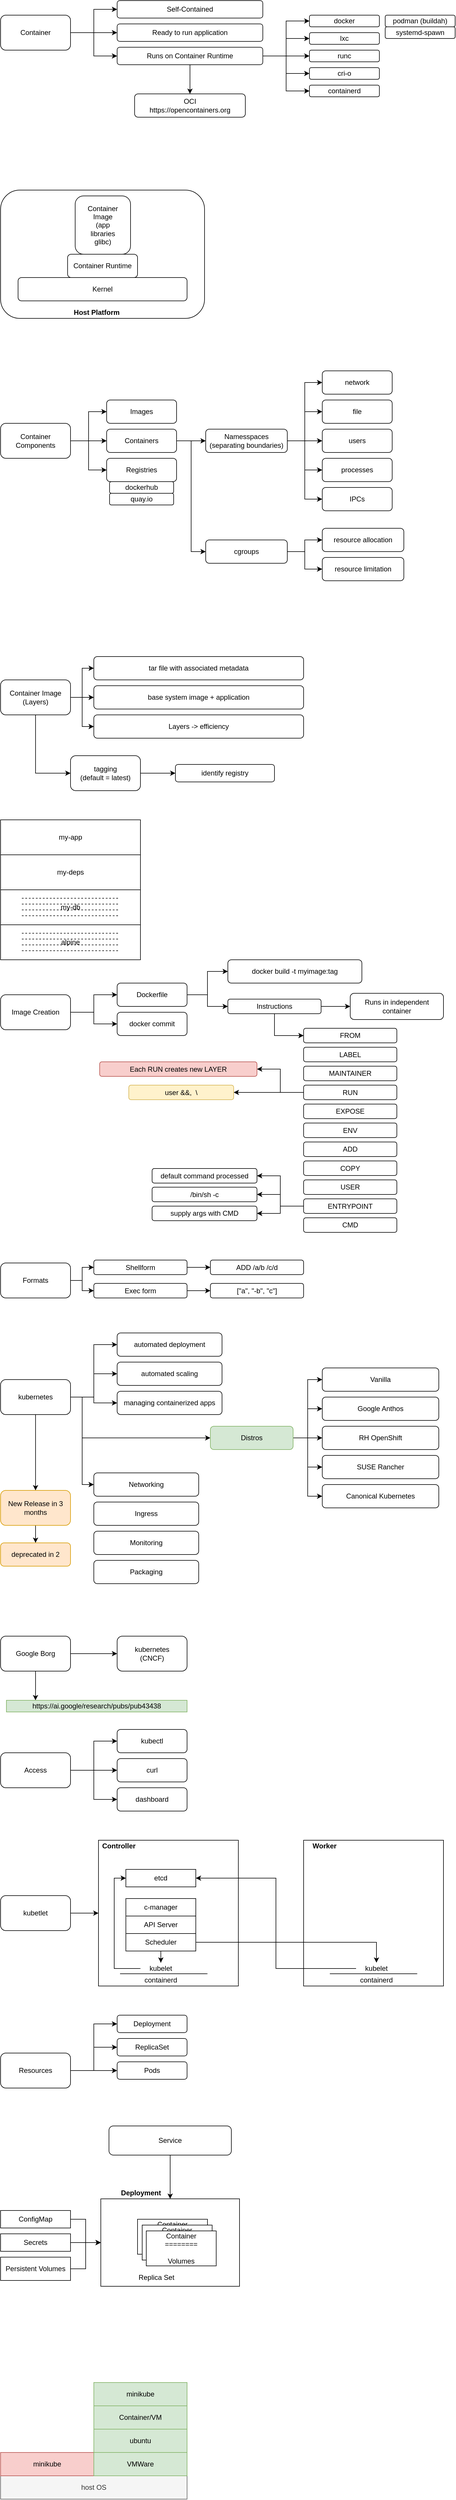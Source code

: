 <mxfile pages="7" version="11.2.4" type="device"><diagram id="rNHGqh9CbaaN14a84JsI" name="Container-Fundamentals"><mxGraphModel dx="1206" dy="572" grid="1" gridSize="10" guides="1" tooltips="1" connect="1" arrows="1" fold="1" page="1" pageScale="1" pageWidth="827" pageHeight="1169" math="0" shadow="0"><root><mxCell id="0"/><mxCell id="1" parent="0"/><mxCell id="A-JJ_l34R77j2tsthWWy-5" value="" style="rounded=0;whiteSpace=wrap;html=1;" parent="1" vertex="1"><mxGeometry x="212" y="3845" width="238" height="150" as="geometry"/></mxCell><mxCell id="MjuwuxnHXqtuv_XfEdrx-8" value="" style="rounded=1;whiteSpace=wrap;html=1;" parent="1" vertex="1"><mxGeometry x="40" y="400" width="350" height="220" as="geometry"/></mxCell><mxCell id="MjuwuxnHXqtuv_XfEdrx-5" style="edgeStyle=orthogonalEdgeStyle;rounded=0;orthogonalLoop=1;jettySize=auto;html=1;entryX=0;entryY=0.5;entryDx=0;entryDy=0;" parent="1" source="MjuwuxnHXqtuv_XfEdrx-1" target="MjuwuxnHXqtuv_XfEdrx-2" edge="1"><mxGeometry relative="1" as="geometry"/></mxCell><mxCell id="MjuwuxnHXqtuv_XfEdrx-6" style="edgeStyle=orthogonalEdgeStyle;rounded=0;orthogonalLoop=1;jettySize=auto;html=1;" parent="1" source="MjuwuxnHXqtuv_XfEdrx-1" target="MjuwuxnHXqtuv_XfEdrx-3" edge="1"><mxGeometry relative="1" as="geometry"/></mxCell><mxCell id="MjuwuxnHXqtuv_XfEdrx-7" style="edgeStyle=orthogonalEdgeStyle;rounded=0;orthogonalLoop=1;jettySize=auto;html=1;" parent="1" source="MjuwuxnHXqtuv_XfEdrx-1" target="MjuwuxnHXqtuv_XfEdrx-4" edge="1"><mxGeometry relative="1" as="geometry"/></mxCell><mxCell id="MjuwuxnHXqtuv_XfEdrx-1" value="Container" style="rounded=1;whiteSpace=wrap;html=1;" parent="1" vertex="1"><mxGeometry x="40" y="100" width="120" height="60" as="geometry"/></mxCell><mxCell id="MjuwuxnHXqtuv_XfEdrx-2" value="Self-Contained" style="rounded=1;whiteSpace=wrap;html=1;" parent="1" vertex="1"><mxGeometry x="240" y="75" width="250" height="30" as="geometry"/></mxCell><mxCell id="MjuwuxnHXqtuv_XfEdrx-3" value="Ready to run application" style="rounded=1;whiteSpace=wrap;html=1;" parent="1" vertex="1"><mxGeometry x="240" y="115" width="250" height="30" as="geometry"/></mxCell><mxCell id="MjuwuxnHXqtuv_XfEdrx-47" style="edgeStyle=orthogonalEdgeStyle;rounded=0;orthogonalLoop=1;jettySize=auto;html=1;" parent="1" source="MjuwuxnHXqtuv_XfEdrx-4" target="MjuwuxnHXqtuv_XfEdrx-44" edge="1"><mxGeometry relative="1" as="geometry"/></mxCell><mxCell id="MjuwuxnHXqtuv_XfEdrx-48" style="edgeStyle=orthogonalEdgeStyle;rounded=0;orthogonalLoop=1;jettySize=auto;html=1;entryX=0;entryY=0.5;entryDx=0;entryDy=0;" parent="1" source="MjuwuxnHXqtuv_XfEdrx-4" target="MjuwuxnHXqtuv_XfEdrx-42" edge="1"><mxGeometry relative="1" as="geometry"/></mxCell><mxCell id="MjuwuxnHXqtuv_XfEdrx-49" style="edgeStyle=orthogonalEdgeStyle;rounded=0;orthogonalLoop=1;jettySize=auto;html=1;entryX=0;entryY=0.5;entryDx=0;entryDy=0;" parent="1" source="MjuwuxnHXqtuv_XfEdrx-4" target="MjuwuxnHXqtuv_XfEdrx-43" edge="1"><mxGeometry relative="1" as="geometry"/></mxCell><mxCell id="MjuwuxnHXqtuv_XfEdrx-50" style="edgeStyle=orthogonalEdgeStyle;rounded=0;orthogonalLoop=1;jettySize=auto;html=1;entryX=0;entryY=0.5;entryDx=0;entryDy=0;" parent="1" source="MjuwuxnHXqtuv_XfEdrx-4" target="MjuwuxnHXqtuv_XfEdrx-45" edge="1"><mxGeometry relative="1" as="geometry"/></mxCell><mxCell id="MjuwuxnHXqtuv_XfEdrx-51" style="edgeStyle=orthogonalEdgeStyle;rounded=0;orthogonalLoop=1;jettySize=auto;html=1;entryX=0;entryY=0.5;entryDx=0;entryDy=0;" parent="1" source="MjuwuxnHXqtuv_XfEdrx-4" target="MjuwuxnHXqtuv_XfEdrx-46" edge="1"><mxGeometry relative="1" as="geometry"/></mxCell><mxCell id="naqqkx8dYDhi-tSq_i2z-1" style="edgeStyle=orthogonalEdgeStyle;rounded=0;orthogonalLoop=1;jettySize=auto;html=1;entryX=0.5;entryY=0;entryDx=0;entryDy=0;" parent="1" source="MjuwuxnHXqtuv_XfEdrx-4" target="MjuwuxnHXqtuv_XfEdrx-53" edge="1"><mxGeometry relative="1" as="geometry"/></mxCell><mxCell id="MjuwuxnHXqtuv_XfEdrx-4" value="Runs on Container Runtime" style="rounded=1;whiteSpace=wrap;html=1;" parent="1" vertex="1"><mxGeometry x="240" y="155" width="250" height="30" as="geometry"/></mxCell><mxCell id="MjuwuxnHXqtuv_XfEdrx-9" value="Host Platform" style="text;html=1;strokeColor=none;fillColor=none;align=center;verticalAlign=middle;whiteSpace=wrap;rounded=0;fontStyle=1" parent="1" vertex="1"><mxGeometry x="145" y="600" width="120" height="20" as="geometry"/></mxCell><mxCell id="MjuwuxnHXqtuv_XfEdrx-10" value="Container Runtime" style="rounded=1;whiteSpace=wrap;html=1;" parent="1" vertex="1"><mxGeometry x="155" y="510" width="120" height="40" as="geometry"/></mxCell><mxCell id="MjuwuxnHXqtuv_XfEdrx-11" value="Kernel" style="rounded=1;whiteSpace=wrap;html=1;" parent="1" vertex="1"><mxGeometry x="70" y="550" width="290" height="40" as="geometry"/></mxCell><mxCell id="MjuwuxnHXqtuv_XfEdrx-12" value="Container&lt;br&gt;Image&lt;br&gt;(app&lt;br&gt;libraries&lt;br&gt;glibc)" style="rounded=1;whiteSpace=wrap;html=1;" parent="1" vertex="1"><mxGeometry x="168" y="410" width="95" height="100" as="geometry"/></mxCell><mxCell id="MjuwuxnHXqtuv_XfEdrx-22" style="edgeStyle=orthogonalEdgeStyle;rounded=0;orthogonalLoop=1;jettySize=auto;html=1;" parent="1" source="MjuwuxnHXqtuv_XfEdrx-17" target="MjuwuxnHXqtuv_XfEdrx-19" edge="1"><mxGeometry relative="1" as="geometry"/></mxCell><mxCell id="MjuwuxnHXqtuv_XfEdrx-23" style="edgeStyle=orthogonalEdgeStyle;rounded=0;orthogonalLoop=1;jettySize=auto;html=1;entryX=0;entryY=0.5;entryDx=0;entryDy=0;" parent="1" source="MjuwuxnHXqtuv_XfEdrx-17" target="MjuwuxnHXqtuv_XfEdrx-18" edge="1"><mxGeometry relative="1" as="geometry"/></mxCell><mxCell id="MjuwuxnHXqtuv_XfEdrx-25" style="edgeStyle=orthogonalEdgeStyle;rounded=0;orthogonalLoop=1;jettySize=auto;html=1;entryX=0;entryY=0.5;entryDx=0;entryDy=0;" parent="1" source="MjuwuxnHXqtuv_XfEdrx-17" target="MjuwuxnHXqtuv_XfEdrx-21" edge="1"><mxGeometry relative="1" as="geometry"/></mxCell><mxCell id="MjuwuxnHXqtuv_XfEdrx-17" value="Container Components" style="rounded=1;whiteSpace=wrap;html=1;" parent="1" vertex="1"><mxGeometry x="40" y="800" width="120" height="60" as="geometry"/></mxCell><mxCell id="MjuwuxnHXqtuv_XfEdrx-18" value="Images" style="rounded=1;whiteSpace=wrap;html=1;" parent="1" vertex="1"><mxGeometry x="222" y="760" width="120" height="40" as="geometry"/></mxCell><mxCell id="MjuwuxnHXqtuv_XfEdrx-24" style="edgeStyle=orthogonalEdgeStyle;rounded=0;orthogonalLoop=1;jettySize=auto;html=1;" parent="1" source="MjuwuxnHXqtuv_XfEdrx-19" target="MjuwuxnHXqtuv_XfEdrx-20" edge="1"><mxGeometry relative="1" as="geometry"/></mxCell><mxCell id="MjuwuxnHXqtuv_XfEdrx-37" style="edgeStyle=orthogonalEdgeStyle;rounded=0;orthogonalLoop=1;jettySize=auto;html=1;entryX=0;entryY=0.5;entryDx=0;entryDy=0;" parent="1" source="MjuwuxnHXqtuv_XfEdrx-19" target="MjuwuxnHXqtuv_XfEdrx-36" edge="1"><mxGeometry relative="1" as="geometry"/></mxCell><mxCell id="MjuwuxnHXqtuv_XfEdrx-19" value="Containers" style="rounded=1;whiteSpace=wrap;html=1;" parent="1" vertex="1"><mxGeometry x="222" y="810" width="120" height="40" as="geometry"/></mxCell><mxCell id="MjuwuxnHXqtuv_XfEdrx-31" style="edgeStyle=orthogonalEdgeStyle;rounded=0;orthogonalLoop=1;jettySize=auto;html=1;" parent="1" source="MjuwuxnHXqtuv_XfEdrx-20" target="MjuwuxnHXqtuv_XfEdrx-28" edge="1"><mxGeometry relative="1" as="geometry"/></mxCell><mxCell id="MjuwuxnHXqtuv_XfEdrx-32" style="edgeStyle=orthogonalEdgeStyle;rounded=0;orthogonalLoop=1;jettySize=auto;html=1;entryX=0;entryY=0.5;entryDx=0;entryDy=0;" parent="1" source="MjuwuxnHXqtuv_XfEdrx-20" target="MjuwuxnHXqtuv_XfEdrx-27" edge="1"><mxGeometry relative="1" as="geometry"/></mxCell><mxCell id="MjuwuxnHXqtuv_XfEdrx-33" style="edgeStyle=orthogonalEdgeStyle;rounded=0;orthogonalLoop=1;jettySize=auto;html=1;entryX=0;entryY=0.5;entryDx=0;entryDy=0;" parent="1" source="MjuwuxnHXqtuv_XfEdrx-20" target="MjuwuxnHXqtuv_XfEdrx-26" edge="1"><mxGeometry relative="1" as="geometry"/></mxCell><mxCell id="MjuwuxnHXqtuv_XfEdrx-34" style="edgeStyle=orthogonalEdgeStyle;rounded=0;orthogonalLoop=1;jettySize=auto;html=1;entryX=0;entryY=0.5;entryDx=0;entryDy=0;" parent="1" source="MjuwuxnHXqtuv_XfEdrx-20" target="MjuwuxnHXqtuv_XfEdrx-29" edge="1"><mxGeometry relative="1" as="geometry"/></mxCell><mxCell id="MjuwuxnHXqtuv_XfEdrx-35" style="edgeStyle=orthogonalEdgeStyle;rounded=0;orthogonalLoop=1;jettySize=auto;html=1;entryX=0;entryY=0.5;entryDx=0;entryDy=0;" parent="1" source="MjuwuxnHXqtuv_XfEdrx-20" target="MjuwuxnHXqtuv_XfEdrx-30" edge="1"><mxGeometry relative="1" as="geometry"/></mxCell><mxCell id="MjuwuxnHXqtuv_XfEdrx-20" value="Namesspaces&lt;br&gt;(separating boundaries)" style="rounded=1;whiteSpace=wrap;html=1;" parent="1" vertex="1"><mxGeometry x="392" y="810" width="140" height="40" as="geometry"/></mxCell><mxCell id="MjuwuxnHXqtuv_XfEdrx-21" value="Registries" style="rounded=1;whiteSpace=wrap;html=1;" parent="1" vertex="1"><mxGeometry x="222" y="860" width="120" height="40" as="geometry"/></mxCell><mxCell id="MjuwuxnHXqtuv_XfEdrx-26" value="network" style="rounded=1;whiteSpace=wrap;html=1;" parent="1" vertex="1"><mxGeometry x="592" y="710" width="120" height="40" as="geometry"/></mxCell><mxCell id="MjuwuxnHXqtuv_XfEdrx-27" value="file" style="rounded=1;whiteSpace=wrap;html=1;" parent="1" vertex="1"><mxGeometry x="592" y="760" width="120" height="40" as="geometry"/></mxCell><mxCell id="MjuwuxnHXqtuv_XfEdrx-28" value="users" style="rounded=1;whiteSpace=wrap;html=1;" parent="1" vertex="1"><mxGeometry x="592" y="810" width="120" height="40" as="geometry"/></mxCell><mxCell id="MjuwuxnHXqtuv_XfEdrx-29" value="processes" style="rounded=1;whiteSpace=wrap;html=1;" parent="1" vertex="1"><mxGeometry x="592" y="860" width="120" height="40" as="geometry"/></mxCell><mxCell id="MjuwuxnHXqtuv_XfEdrx-30" value="IPCs" style="rounded=1;whiteSpace=wrap;html=1;" parent="1" vertex="1"><mxGeometry x="592" y="910" width="120" height="40" as="geometry"/></mxCell><mxCell id="MjuwuxnHXqtuv_XfEdrx-40" style="edgeStyle=orthogonalEdgeStyle;rounded=0;orthogonalLoop=1;jettySize=auto;html=1;entryX=0;entryY=0.5;entryDx=0;entryDy=0;" parent="1" source="MjuwuxnHXqtuv_XfEdrx-36" target="MjuwuxnHXqtuv_XfEdrx-38" edge="1"><mxGeometry relative="1" as="geometry"/></mxCell><mxCell id="MjuwuxnHXqtuv_XfEdrx-41" style="edgeStyle=orthogonalEdgeStyle;rounded=0;orthogonalLoop=1;jettySize=auto;html=1;entryX=0;entryY=0.5;entryDx=0;entryDy=0;" parent="1" source="MjuwuxnHXqtuv_XfEdrx-36" target="MjuwuxnHXqtuv_XfEdrx-39" edge="1"><mxGeometry relative="1" as="geometry"/></mxCell><mxCell id="MjuwuxnHXqtuv_XfEdrx-36" value="cgroups" style="rounded=1;whiteSpace=wrap;html=1;" parent="1" vertex="1"><mxGeometry x="392" y="1000" width="140" height="40" as="geometry"/></mxCell><mxCell id="MjuwuxnHXqtuv_XfEdrx-38" value="resource allocation" style="rounded=1;whiteSpace=wrap;html=1;" parent="1" vertex="1"><mxGeometry x="592" y="980" width="140" height="40" as="geometry"/></mxCell><mxCell id="MjuwuxnHXqtuv_XfEdrx-39" value="resource limitation" style="rounded=1;whiteSpace=wrap;html=1;" parent="1" vertex="1"><mxGeometry x="592" y="1030" width="140" height="40" as="geometry"/></mxCell><mxCell id="MjuwuxnHXqtuv_XfEdrx-42" value="docker" style="rounded=1;whiteSpace=wrap;html=1;" parent="1" vertex="1"><mxGeometry x="570" y="100" width="120" height="20" as="geometry"/></mxCell><mxCell id="MjuwuxnHXqtuv_XfEdrx-43" value="lxc" style="rounded=1;whiteSpace=wrap;html=1;" parent="1" vertex="1"><mxGeometry x="570" y="130" width="120" height="20" as="geometry"/></mxCell><mxCell id="MjuwuxnHXqtuv_XfEdrx-44" value="runc" style="rounded=1;whiteSpace=wrap;html=1;" parent="1" vertex="1"><mxGeometry x="570" y="160" width="120" height="20" as="geometry"/></mxCell><mxCell id="MjuwuxnHXqtuv_XfEdrx-45" value="cri-o" style="rounded=1;whiteSpace=wrap;html=1;" parent="1" vertex="1"><mxGeometry x="570" y="190" width="120" height="20" as="geometry"/></mxCell><mxCell id="MjuwuxnHXqtuv_XfEdrx-46" value="containerd" style="rounded=1;whiteSpace=wrap;html=1;" parent="1" vertex="1"><mxGeometry x="570" y="220" width="120" height="20" as="geometry"/></mxCell><mxCell id="MjuwuxnHXqtuv_XfEdrx-53" value="OCI&lt;br&gt;https://opencontainers.org" style="rounded=1;whiteSpace=wrap;html=1;" parent="1" vertex="1"><mxGeometry x="270" y="235" width="190" height="40" as="geometry"/></mxCell><mxCell id="MjuwuxnHXqtuv_XfEdrx-54" value="podman (buildah)" style="rounded=1;whiteSpace=wrap;html=1;" parent="1" vertex="1"><mxGeometry x="700" y="100" width="120" height="20" as="geometry"/></mxCell><mxCell id="MjuwuxnHXqtuv_XfEdrx-55" value="systemd-spawn" style="rounded=1;whiteSpace=wrap;html=1;" parent="1" vertex="1"><mxGeometry x="700" y="120" width="120" height="20" as="geometry"/></mxCell><mxCell id="MjuwuxnHXqtuv_XfEdrx-56" value="dockerhub" style="rounded=1;whiteSpace=wrap;html=1;" parent="1" vertex="1"><mxGeometry x="227" y="900" width="110" height="20" as="geometry"/></mxCell><mxCell id="MjuwuxnHXqtuv_XfEdrx-57" value="quay.io" style="rounded=1;whiteSpace=wrap;html=1;" parent="1" vertex="1"><mxGeometry x="227" y="920" width="110" height="20" as="geometry"/></mxCell><mxCell id="dU_-uzSjI31pjDTwWqdS-5" style="edgeStyle=orthogonalEdgeStyle;rounded=0;orthogonalLoop=1;jettySize=auto;html=1;entryX=0;entryY=0.5;entryDx=0;entryDy=0;" parent="1" source="dU_-uzSjI31pjDTwWqdS-1" target="dU_-uzSjI31pjDTwWqdS-2" edge="1"><mxGeometry relative="1" as="geometry"/></mxCell><mxCell id="dU_-uzSjI31pjDTwWqdS-6" style="edgeStyle=orthogonalEdgeStyle;rounded=0;orthogonalLoop=1;jettySize=auto;html=1;" parent="1" source="dU_-uzSjI31pjDTwWqdS-1" target="dU_-uzSjI31pjDTwWqdS-3" edge="1"><mxGeometry relative="1" as="geometry"/></mxCell><mxCell id="dU_-uzSjI31pjDTwWqdS-7" style="edgeStyle=orthogonalEdgeStyle;rounded=0;orthogonalLoop=1;jettySize=auto;html=1;entryX=0;entryY=0.5;entryDx=0;entryDy=0;" parent="1" source="dU_-uzSjI31pjDTwWqdS-1" target="dU_-uzSjI31pjDTwWqdS-4" edge="1"><mxGeometry relative="1" as="geometry"/></mxCell><mxCell id="CZKLzpHHNWh0rKdZayYe-2" style="edgeStyle=orthogonalEdgeStyle;rounded=0;orthogonalLoop=1;jettySize=auto;html=1;entryX=0;entryY=0.5;entryDx=0;entryDy=0;" parent="1" source="dU_-uzSjI31pjDTwWqdS-1" target="CZKLzpHHNWh0rKdZayYe-1" edge="1"><mxGeometry relative="1" as="geometry"/></mxCell><mxCell id="dU_-uzSjI31pjDTwWqdS-1" value="Container Image&lt;br&gt;(Layers)" style="rounded=1;whiteSpace=wrap;html=1;" parent="1" vertex="1"><mxGeometry x="40" y="1240" width="120" height="60" as="geometry"/></mxCell><mxCell id="dU_-uzSjI31pjDTwWqdS-2" value="tar file with associated metadata" style="rounded=1;whiteSpace=wrap;html=1;" parent="1" vertex="1"><mxGeometry x="200" y="1200" width="360" height="40" as="geometry"/></mxCell><mxCell id="dU_-uzSjI31pjDTwWqdS-3" value="base system image + application" style="rounded=1;whiteSpace=wrap;html=1;" parent="1" vertex="1"><mxGeometry x="200" y="1250" width="360" height="40" as="geometry"/></mxCell><mxCell id="dU_-uzSjI31pjDTwWqdS-4" value="Layers -&amp;gt; efficiency" style="rounded=1;whiteSpace=wrap;html=1;" parent="1" vertex="1"><mxGeometry x="200" y="1300" width="360" height="40" as="geometry"/></mxCell><mxCell id="dU_-uzSjI31pjDTwWqdS-10" value="my-app" style="rounded=0;whiteSpace=wrap;html=1;" parent="1" vertex="1"><mxGeometry x="40" y="1480" width="240" height="60" as="geometry"/></mxCell><mxCell id="dU_-uzSjI31pjDTwWqdS-11" value="my-deps" style="rounded=0;whiteSpace=wrap;html=1;" parent="1" vertex="1"><mxGeometry x="40" y="1540" width="240" height="60" as="geometry"/></mxCell><mxCell id="dU_-uzSjI31pjDTwWqdS-12" value="my-db" style="rounded=0;whiteSpace=wrap;html=1;" parent="1" vertex="1"><mxGeometry x="40" y="1600" width="240" height="60" as="geometry"/></mxCell><mxCell id="dU_-uzSjI31pjDTwWqdS-13" value="alpine" style="rounded=0;whiteSpace=wrap;html=1;" parent="1" vertex="1"><mxGeometry x="40" y="1660" width="240" height="60" as="geometry"/></mxCell><mxCell id="dU_-uzSjI31pjDTwWqdS-14" value="" style="endArrow=none;dashed=1;html=1;" parent="1" edge="1"><mxGeometry width="50" height="50" relative="1" as="geometry"><mxPoint x="76.5" y="1614.5" as="sourcePoint"/><mxPoint x="244" y="1614.5" as="targetPoint"/></mxGeometry></mxCell><mxCell id="dU_-uzSjI31pjDTwWqdS-15" value="" style="endArrow=none;dashed=1;html=1;" parent="1" edge="1"><mxGeometry width="50" height="50" relative="1" as="geometry"><mxPoint x="76.5" y="1624.5" as="sourcePoint"/><mxPoint x="244" y="1624.5" as="targetPoint"/></mxGeometry></mxCell><mxCell id="dU_-uzSjI31pjDTwWqdS-16" value="" style="endArrow=none;dashed=1;html=1;" parent="1" edge="1"><mxGeometry width="50" height="50" relative="1" as="geometry"><mxPoint x="76.5" y="1634.5" as="sourcePoint"/><mxPoint x="244" y="1634.5" as="targetPoint"/></mxGeometry></mxCell><mxCell id="dU_-uzSjI31pjDTwWqdS-17" value="" style="endArrow=none;dashed=1;html=1;" parent="1" edge="1"><mxGeometry width="50" height="50" relative="1" as="geometry"><mxPoint x="76.5" y="1644.5" as="sourcePoint"/><mxPoint x="244" y="1644.5" as="targetPoint"/></mxGeometry></mxCell><mxCell id="dU_-uzSjI31pjDTwWqdS-18" value="" style="endArrow=none;dashed=1;html=1;" parent="1" edge="1"><mxGeometry width="50" height="50" relative="1" as="geometry"><mxPoint x="76.5" y="1674.5" as="sourcePoint"/><mxPoint x="244" y="1674.5" as="targetPoint"/></mxGeometry></mxCell><mxCell id="dU_-uzSjI31pjDTwWqdS-19" value="" style="endArrow=none;dashed=1;html=1;" parent="1" edge="1"><mxGeometry width="50" height="50" relative="1" as="geometry"><mxPoint x="76.5" y="1684.5" as="sourcePoint"/><mxPoint x="244" y="1684.5" as="targetPoint"/></mxGeometry></mxCell><mxCell id="dU_-uzSjI31pjDTwWqdS-20" value="" style="endArrow=none;dashed=1;html=1;" parent="1" edge="1"><mxGeometry width="50" height="50" relative="1" as="geometry"><mxPoint x="76.5" y="1694.5" as="sourcePoint"/><mxPoint x="244" y="1694.5" as="targetPoint"/></mxGeometry></mxCell><mxCell id="dU_-uzSjI31pjDTwWqdS-21" value="" style="endArrow=none;dashed=1;html=1;" parent="1" edge="1"><mxGeometry width="50" height="50" relative="1" as="geometry"><mxPoint x="76.5" y="1704.5" as="sourcePoint"/><mxPoint x="244" y="1704.5" as="targetPoint"/></mxGeometry></mxCell><mxCell id="CZKLzpHHNWh0rKdZayYe-4" style="edgeStyle=orthogonalEdgeStyle;rounded=0;orthogonalLoop=1;jettySize=auto;html=1;" parent="1" source="CZKLzpHHNWh0rKdZayYe-1" target="CZKLzpHHNWh0rKdZayYe-3" edge="1"><mxGeometry relative="1" as="geometry"/></mxCell><mxCell id="CZKLzpHHNWh0rKdZayYe-1" value="tagging&lt;br&gt;(default = latest)" style="rounded=1;whiteSpace=wrap;html=1;" parent="1" vertex="1"><mxGeometry x="160" y="1370" width="120" height="60" as="geometry"/></mxCell><mxCell id="CZKLzpHHNWh0rKdZayYe-3" value="identify registry" style="rounded=1;whiteSpace=wrap;html=1;" parent="1" vertex="1"><mxGeometry x="340" y="1385" width="170" height="30" as="geometry"/></mxCell><mxCell id="KTExFjNFS3G3E77A973N-8" style="edgeStyle=orthogonalEdgeStyle;rounded=0;orthogonalLoop=1;jettySize=auto;html=1;" parent="1" source="5Uw0MRYh3IjcQWsTRDjv-1" target="KTExFjNFS3G3E77A973N-7" edge="1"><mxGeometry relative="1" as="geometry"/></mxCell><mxCell id="KTExFjNFS3G3E77A973N-46" style="edgeStyle=orthogonalEdgeStyle;rounded=0;orthogonalLoop=1;jettySize=auto;html=1;entryX=0;entryY=0.5;entryDx=0;entryDy=0;" parent="1" source="5Uw0MRYh3IjcQWsTRDjv-1" target="KTExFjNFS3G3E77A973N-45" edge="1"><mxGeometry relative="1" as="geometry"/></mxCell><mxCell id="5Uw0MRYh3IjcQWsTRDjv-1" value="Dockerfile" style="rounded=1;whiteSpace=wrap;html=1;" parent="1" vertex="1"><mxGeometry x="240" y="1760" width="120" height="40" as="geometry"/></mxCell><mxCell id="KTExFjNFS3G3E77A973N-3" style="edgeStyle=orthogonalEdgeStyle;rounded=0;orthogonalLoop=1;jettySize=auto;html=1;entryX=0;entryY=0.5;entryDx=0;entryDy=0;" parent="1" source="KTExFjNFS3G3E77A973N-1" target="5Uw0MRYh3IjcQWsTRDjv-1" edge="1"><mxGeometry relative="1" as="geometry"/></mxCell><mxCell id="KTExFjNFS3G3E77A973N-4" style="edgeStyle=orthogonalEdgeStyle;rounded=0;orthogonalLoop=1;jettySize=auto;html=1;" parent="1" source="KTExFjNFS3G3E77A973N-1" target="KTExFjNFS3G3E77A973N-2" edge="1"><mxGeometry relative="1" as="geometry"/></mxCell><mxCell id="KTExFjNFS3G3E77A973N-1" value="Image Creation" style="rounded=1;whiteSpace=wrap;html=1;" parent="1" vertex="1"><mxGeometry x="40" y="1780" width="120" height="60" as="geometry"/></mxCell><mxCell id="KTExFjNFS3G3E77A973N-2" value="docker commit" style="rounded=1;whiteSpace=wrap;html=1;" parent="1" vertex="1"><mxGeometry x="240" y="1810" width="120" height="40" as="geometry"/></mxCell><mxCell id="KTExFjNFS3G3E77A973N-10" style="edgeStyle=orthogonalEdgeStyle;rounded=0;orthogonalLoop=1;jettySize=auto;html=1;" parent="1" source="KTExFjNFS3G3E77A973N-7" target="KTExFjNFS3G3E77A973N-9" edge="1"><mxGeometry relative="1" as="geometry"/></mxCell><mxCell id="KTExFjNFS3G3E77A973N-15" style="edgeStyle=orthogonalEdgeStyle;rounded=0;orthogonalLoop=1;jettySize=auto;html=1;entryX=0;entryY=0.5;entryDx=0;entryDy=0;" parent="1" source="KTExFjNFS3G3E77A973N-7" target="KTExFjNFS3G3E77A973N-11" edge="1"><mxGeometry relative="1" as="geometry"/></mxCell><mxCell id="KTExFjNFS3G3E77A973N-7" value="Instructions" style="rounded=1;whiteSpace=wrap;html=1;" parent="1" vertex="1"><mxGeometry x="430" y="1787.5" width="160" height="25" as="geometry"/></mxCell><mxCell id="KTExFjNFS3G3E77A973N-9" value="Runs in independent container" style="rounded=1;whiteSpace=wrap;html=1;" parent="1" vertex="1"><mxGeometry x="640" y="1777.5" width="160" height="45" as="geometry"/></mxCell><mxCell id="KTExFjNFS3G3E77A973N-11" value="FROM" style="rounded=1;whiteSpace=wrap;html=1;" parent="1" vertex="1"><mxGeometry x="560" y="1837.5" width="160" height="25" as="geometry"/></mxCell><mxCell id="KTExFjNFS3G3E77A973N-12" value="LABEL" style="rounded=1;whiteSpace=wrap;html=1;" parent="1" vertex="1"><mxGeometry x="560" y="1870" width="160" height="25" as="geometry"/></mxCell><mxCell id="KTExFjNFS3G3E77A973N-13" value="MAINTAINER" style="rounded=1;whiteSpace=wrap;html=1;" parent="1" vertex="1"><mxGeometry x="560" y="1902.5" width="160" height="25" as="geometry"/></mxCell><mxCell id="KTExFjNFS3G3E77A973N-42" style="edgeStyle=orthogonalEdgeStyle;rounded=0;orthogonalLoop=1;jettySize=auto;html=1;entryX=1;entryY=0.5;entryDx=0;entryDy=0;" parent="1" source="KTExFjNFS3G3E77A973N-14" target="KTExFjNFS3G3E77A973N-41" edge="1"><mxGeometry relative="1" as="geometry"/></mxCell><mxCell id="KTExFjNFS3G3E77A973N-44" style="edgeStyle=orthogonalEdgeStyle;rounded=0;orthogonalLoop=1;jettySize=auto;html=1;" parent="1" source="KTExFjNFS3G3E77A973N-14" target="KTExFjNFS3G3E77A973N-43" edge="1"><mxGeometry relative="1" as="geometry"/></mxCell><mxCell id="KTExFjNFS3G3E77A973N-14" value="RUN" style="rounded=1;whiteSpace=wrap;html=1;" parent="1" vertex="1"><mxGeometry x="560" y="1935" width="160" height="25" as="geometry"/></mxCell><mxCell id="KTExFjNFS3G3E77A973N-16" value="EXPOSE" style="rounded=1;whiteSpace=wrap;html=1;" parent="1" vertex="1"><mxGeometry x="560" y="1967.5" width="160" height="25" as="geometry"/></mxCell><mxCell id="KTExFjNFS3G3E77A973N-19" value="ENV" style="rounded=1;whiteSpace=wrap;html=1;" parent="1" vertex="1"><mxGeometry x="560" y="2000" width="160" height="25" as="geometry"/></mxCell><mxCell id="KTExFjNFS3G3E77A973N-20" value="ADD" style="rounded=1;whiteSpace=wrap;html=1;" parent="1" vertex="1"><mxGeometry x="560" y="2032.5" width="160" height="25" as="geometry"/></mxCell><mxCell id="KTExFjNFS3G3E77A973N-21" value="COPY" style="rounded=1;whiteSpace=wrap;html=1;" parent="1" vertex="1"><mxGeometry x="560" y="2065" width="160" height="25" as="geometry"/></mxCell><mxCell id="KTExFjNFS3G3E77A973N-22" value="USER" style="rounded=1;whiteSpace=wrap;html=1;" parent="1" vertex="1"><mxGeometry x="560" y="2097.5" width="160" height="25" as="geometry"/></mxCell><mxCell id="KTExFjNFS3G3E77A973N-28" style="edgeStyle=orthogonalEdgeStyle;rounded=0;orthogonalLoop=1;jettySize=auto;html=1;entryX=1;entryY=0.5;entryDx=0;entryDy=0;" parent="1" source="KTExFjNFS3G3E77A973N-23" target="KTExFjNFS3G3E77A973N-26" edge="1"><mxGeometry relative="1" as="geometry"/></mxCell><mxCell id="KTExFjNFS3G3E77A973N-29" style="edgeStyle=orthogonalEdgeStyle;rounded=0;orthogonalLoop=1;jettySize=auto;html=1;entryX=1;entryY=0.5;entryDx=0;entryDy=0;" parent="1" source="KTExFjNFS3G3E77A973N-23" target="KTExFjNFS3G3E77A973N-27" edge="1"><mxGeometry relative="1" as="geometry"/></mxCell><mxCell id="KTExFjNFS3G3E77A973N-31" style="edgeStyle=orthogonalEdgeStyle;rounded=0;orthogonalLoop=1;jettySize=auto;html=1;entryX=1;entryY=0.5;entryDx=0;entryDy=0;" parent="1" source="KTExFjNFS3G3E77A973N-23" target="KTExFjNFS3G3E77A973N-30" edge="1"><mxGeometry relative="1" as="geometry"/></mxCell><mxCell id="KTExFjNFS3G3E77A973N-23" value="ENTRYPOINT" style="rounded=1;whiteSpace=wrap;html=1;" parent="1" vertex="1"><mxGeometry x="560" y="2130" width="160" height="25" as="geometry"/></mxCell><mxCell id="KTExFjNFS3G3E77A973N-24" value="CMD" style="rounded=1;whiteSpace=wrap;html=1;" parent="1" vertex="1"><mxGeometry x="560" y="2162.5" width="160" height="25" as="geometry"/></mxCell><mxCell id="KTExFjNFS3G3E77A973N-26" value="default command processed" style="rounded=1;whiteSpace=wrap;html=1;" parent="1" vertex="1"><mxGeometry x="300" y="2078" width="180" height="25" as="geometry"/></mxCell><mxCell id="KTExFjNFS3G3E77A973N-27" value="/bin/sh -c" style="rounded=1;whiteSpace=wrap;html=1;" parent="1" vertex="1"><mxGeometry x="300" y="2110" width="180" height="25" as="geometry"/></mxCell><mxCell id="KTExFjNFS3G3E77A973N-30" value="supply args with CMD" style="rounded=1;whiteSpace=wrap;html=1;" parent="1" vertex="1"><mxGeometry x="300" y="2142.5" width="180" height="25" as="geometry"/></mxCell><mxCell id="KTExFjNFS3G3E77A973N-39" style="edgeStyle=orthogonalEdgeStyle;rounded=0;orthogonalLoop=1;jettySize=auto;html=1;entryX=0;entryY=0.5;entryDx=0;entryDy=0;" parent="1" source="KTExFjNFS3G3E77A973N-32" target="KTExFjNFS3G3E77A973N-33" edge="1"><mxGeometry relative="1" as="geometry"/></mxCell><mxCell id="KTExFjNFS3G3E77A973N-40" style="edgeStyle=orthogonalEdgeStyle;rounded=0;orthogonalLoop=1;jettySize=auto;html=1;entryX=0;entryY=0.5;entryDx=0;entryDy=0;" parent="1" source="KTExFjNFS3G3E77A973N-32" target="KTExFjNFS3G3E77A973N-34" edge="1"><mxGeometry relative="1" as="geometry"/></mxCell><mxCell id="KTExFjNFS3G3E77A973N-32" value="Formats" style="rounded=1;whiteSpace=wrap;html=1;" parent="1" vertex="1"><mxGeometry x="40" y="2240" width="120" height="60" as="geometry"/></mxCell><mxCell id="KTExFjNFS3G3E77A973N-38" style="edgeStyle=orthogonalEdgeStyle;rounded=0;orthogonalLoop=1;jettySize=auto;html=1;" parent="1" source="KTExFjNFS3G3E77A973N-33" target="KTExFjNFS3G3E77A973N-37" edge="1"><mxGeometry relative="1" as="geometry"/></mxCell><mxCell id="KTExFjNFS3G3E77A973N-33" value="Shellform" style="rounded=1;whiteSpace=wrap;html=1;" parent="1" vertex="1"><mxGeometry x="200" y="2235" width="160" height="25" as="geometry"/></mxCell><mxCell id="KTExFjNFS3G3E77A973N-36" style="edgeStyle=orthogonalEdgeStyle;rounded=0;orthogonalLoop=1;jettySize=auto;html=1;" parent="1" source="KTExFjNFS3G3E77A973N-34" target="KTExFjNFS3G3E77A973N-35" edge="1"><mxGeometry relative="1" as="geometry"/></mxCell><mxCell id="KTExFjNFS3G3E77A973N-34" value="Exec form" style="rounded=1;whiteSpace=wrap;html=1;" parent="1" vertex="1"><mxGeometry x="200" y="2275" width="160" height="25" as="geometry"/></mxCell><mxCell id="KTExFjNFS3G3E77A973N-35" value="[&quot;a&quot;, &quot;-b&quot;, &quot;c&quot;]" style="rounded=1;whiteSpace=wrap;html=1;" parent="1" vertex="1"><mxGeometry x="400" y="2275" width="160" height="25" as="geometry"/></mxCell><mxCell id="KTExFjNFS3G3E77A973N-37" value="ADD /a/b /c/d" style="rounded=1;whiteSpace=wrap;html=1;" parent="1" vertex="1"><mxGeometry x="400" y="2235" width="160" height="25" as="geometry"/></mxCell><mxCell id="KTExFjNFS3G3E77A973N-41" value="Each RUN creates new LAYER" style="rounded=1;whiteSpace=wrap;html=1;fillColor=#f8cecc;strokeColor=#b85450;" parent="1" vertex="1"><mxGeometry x="210" y="1895" width="270" height="25" as="geometry"/></mxCell><mxCell id="KTExFjNFS3G3E77A973N-43" value="user &amp;amp;&amp;amp;,&amp;nbsp; \" style="rounded=1;whiteSpace=wrap;html=1;fillColor=#fff2cc;strokeColor=#d6b656;" parent="1" vertex="1"><mxGeometry x="260" y="1935" width="180" height="25" as="geometry"/></mxCell><mxCell id="KTExFjNFS3G3E77A973N-45" value="docker build -t myimage:tag" style="rounded=1;whiteSpace=wrap;html=1;" parent="1" vertex="1"><mxGeometry x="430" y="1720" width="230" height="40" as="geometry"/></mxCell><mxCell id="5dqjNAN3JTHsf8MDlO0s-5" style="edgeStyle=orthogonalEdgeStyle;rounded=0;orthogonalLoop=1;jettySize=auto;html=1;entryX=0;entryY=0.5;entryDx=0;entryDy=0;" parent="1" source="5dqjNAN3JTHsf8MDlO0s-1" target="5dqjNAN3JTHsf8MDlO0s-2" edge="1"><mxGeometry relative="1" as="geometry"/></mxCell><mxCell id="5dqjNAN3JTHsf8MDlO0s-6" style="edgeStyle=orthogonalEdgeStyle;rounded=0;orthogonalLoop=1;jettySize=auto;html=1;entryX=0;entryY=0.5;entryDx=0;entryDy=0;" parent="1" source="5dqjNAN3JTHsf8MDlO0s-1" target="5dqjNAN3JTHsf8MDlO0s-3" edge="1"><mxGeometry relative="1" as="geometry"/></mxCell><mxCell id="5dqjNAN3JTHsf8MDlO0s-7" style="edgeStyle=orthogonalEdgeStyle;rounded=0;orthogonalLoop=1;jettySize=auto;html=1;entryX=0;entryY=0.5;entryDx=0;entryDy=0;" parent="1" source="5dqjNAN3JTHsf8MDlO0s-1" target="5dqjNAN3JTHsf8MDlO0s-4" edge="1"><mxGeometry relative="1" as="geometry"/></mxCell><mxCell id="5dqjNAN3JTHsf8MDlO0s-12" style="edgeStyle=orthogonalEdgeStyle;rounded=0;orthogonalLoop=1;jettySize=auto;html=1;entryX=0;entryY=0.5;entryDx=0;entryDy=0;" parent="1" source="5dqjNAN3JTHsf8MDlO0s-1" target="5dqjNAN3JTHsf8MDlO0s-8" edge="1"><mxGeometry relative="1" as="geometry"/></mxCell><mxCell id="5dqjNAN3JTHsf8MDlO0s-14" style="edgeStyle=orthogonalEdgeStyle;rounded=0;orthogonalLoop=1;jettySize=auto;html=1;entryX=0;entryY=0.5;entryDx=0;entryDy=0;" parent="1" source="5dqjNAN3JTHsf8MDlO0s-1" target="5dqjNAN3JTHsf8MDlO0s-13" edge="1"><mxGeometry relative="1" as="geometry"><Array as="points"><mxPoint x="180" y="2470"/><mxPoint x="180" y="2540"/></Array></mxGeometry></mxCell><mxCell id="5dqjNAN3JTHsf8MDlO0s-26" style="edgeStyle=orthogonalEdgeStyle;rounded=0;orthogonalLoop=1;jettySize=auto;html=1;" parent="1" source="5dqjNAN3JTHsf8MDlO0s-1" target="5dqjNAN3JTHsf8MDlO0s-25" edge="1"><mxGeometry relative="1" as="geometry"/></mxCell><mxCell id="5dqjNAN3JTHsf8MDlO0s-1" value="kubernetes" style="rounded=1;whiteSpace=wrap;html=1;" parent="1" vertex="1"><mxGeometry x="40" y="2440" width="120" height="60" as="geometry"/></mxCell><mxCell id="5dqjNAN3JTHsf8MDlO0s-2" value="automated deployment" style="rounded=1;whiteSpace=wrap;html=1;" parent="1" vertex="1"><mxGeometry x="240" y="2360" width="180" height="40" as="geometry"/></mxCell><mxCell id="5dqjNAN3JTHsf8MDlO0s-3" value="automated scaling" style="rounded=1;whiteSpace=wrap;html=1;" parent="1" vertex="1"><mxGeometry x="240" y="2410" width="180" height="40" as="geometry"/></mxCell><mxCell id="5dqjNAN3JTHsf8MDlO0s-4" value="managing containerized apps" style="rounded=1;whiteSpace=wrap;html=1;" parent="1" vertex="1"><mxGeometry x="240" y="2460" width="180" height="40" as="geometry"/></mxCell><mxCell id="5dqjNAN3JTHsf8MDlO0s-8" value="Networking" style="rounded=1;whiteSpace=wrap;html=1;" parent="1" vertex="1"><mxGeometry x="200" y="2600" width="180" height="40" as="geometry"/></mxCell><mxCell id="5dqjNAN3JTHsf8MDlO0s-9" value="Ingress" style="rounded=1;whiteSpace=wrap;html=1;" parent="1" vertex="1"><mxGeometry x="200" y="2650" width="180" height="40" as="geometry"/></mxCell><mxCell id="5dqjNAN3JTHsf8MDlO0s-10" value="Monitoring" style="rounded=1;whiteSpace=wrap;html=1;" parent="1" vertex="1"><mxGeometry x="200" y="2700" width="180" height="40" as="geometry"/></mxCell><mxCell id="5dqjNAN3JTHsf8MDlO0s-11" value="Packaging" style="rounded=1;whiteSpace=wrap;html=1;" parent="1" vertex="1"><mxGeometry x="200" y="2750" width="180" height="40" as="geometry"/></mxCell><mxCell id="5dqjNAN3JTHsf8MDlO0s-20" style="edgeStyle=orthogonalEdgeStyle;rounded=0;orthogonalLoop=1;jettySize=auto;html=1;entryX=0;entryY=0.5;entryDx=0;entryDy=0;" parent="1" source="5dqjNAN3JTHsf8MDlO0s-13" target="5dqjNAN3JTHsf8MDlO0s-19" edge="1"><mxGeometry relative="1" as="geometry"/></mxCell><mxCell id="5dqjNAN3JTHsf8MDlO0s-21" style="edgeStyle=orthogonalEdgeStyle;rounded=0;orthogonalLoop=1;jettySize=auto;html=1;entryX=0;entryY=0.5;entryDx=0;entryDy=0;" parent="1" source="5dqjNAN3JTHsf8MDlO0s-13" target="5dqjNAN3JTHsf8MDlO0s-15" edge="1"><mxGeometry relative="1" as="geometry"/></mxCell><mxCell id="5dqjNAN3JTHsf8MDlO0s-22" style="edgeStyle=orthogonalEdgeStyle;rounded=0;orthogonalLoop=1;jettySize=auto;html=1;" parent="1" source="5dqjNAN3JTHsf8MDlO0s-13" target="5dqjNAN3JTHsf8MDlO0s-16" edge="1"><mxGeometry relative="1" as="geometry"/></mxCell><mxCell id="5dqjNAN3JTHsf8MDlO0s-23" style="edgeStyle=orthogonalEdgeStyle;rounded=0;orthogonalLoop=1;jettySize=auto;html=1;entryX=0;entryY=0.5;entryDx=0;entryDy=0;" parent="1" source="5dqjNAN3JTHsf8MDlO0s-13" target="5dqjNAN3JTHsf8MDlO0s-17" edge="1"><mxGeometry relative="1" as="geometry"/></mxCell><mxCell id="5dqjNAN3JTHsf8MDlO0s-24" style="edgeStyle=orthogonalEdgeStyle;rounded=0;orthogonalLoop=1;jettySize=auto;html=1;entryX=0;entryY=0.5;entryDx=0;entryDy=0;" parent="1" source="5dqjNAN3JTHsf8MDlO0s-13" target="5dqjNAN3JTHsf8MDlO0s-18" edge="1"><mxGeometry relative="1" as="geometry"/></mxCell><mxCell id="5dqjNAN3JTHsf8MDlO0s-13" value="Distros" style="rounded=1;whiteSpace=wrap;html=1;fillColor=#d5e8d4;strokeColor=#82b366;" parent="1" vertex="1"><mxGeometry x="400" y="2520" width="142" height="40" as="geometry"/></mxCell><mxCell id="5dqjNAN3JTHsf8MDlO0s-15" value="Google Anthos" style="rounded=1;whiteSpace=wrap;html=1;" parent="1" vertex="1"><mxGeometry x="592" y="2470" width="200" height="40" as="geometry"/></mxCell><mxCell id="5dqjNAN3JTHsf8MDlO0s-16" value="RH OpenShift" style="rounded=1;whiteSpace=wrap;html=1;" parent="1" vertex="1"><mxGeometry x="592" y="2520" width="200" height="40" as="geometry"/></mxCell><mxCell id="5dqjNAN3JTHsf8MDlO0s-17" value="SUSE Rancher" style="rounded=1;whiteSpace=wrap;html=1;" parent="1" vertex="1"><mxGeometry x="592" y="2570" width="200" height="40" as="geometry"/></mxCell><mxCell id="5dqjNAN3JTHsf8MDlO0s-18" value="Canonical Kubernetes" style="rounded=1;whiteSpace=wrap;html=1;" parent="1" vertex="1"><mxGeometry x="592" y="2620" width="200" height="40" as="geometry"/></mxCell><mxCell id="5dqjNAN3JTHsf8MDlO0s-19" value="Vanilla" style="rounded=1;whiteSpace=wrap;html=1;" parent="1" vertex="1"><mxGeometry x="592" y="2420" width="200" height="40" as="geometry"/></mxCell><mxCell id="5dqjNAN3JTHsf8MDlO0s-28" style="edgeStyle=orthogonalEdgeStyle;rounded=0;orthogonalLoop=1;jettySize=auto;html=1;entryX=0.5;entryY=0;entryDx=0;entryDy=0;" parent="1" source="5dqjNAN3JTHsf8MDlO0s-25" target="5dqjNAN3JTHsf8MDlO0s-27" edge="1"><mxGeometry relative="1" as="geometry"/></mxCell><mxCell id="5dqjNAN3JTHsf8MDlO0s-25" value="New Release in 3 months" style="rounded=1;whiteSpace=wrap;html=1;fillColor=#ffe6cc;strokeColor=#d79b00;" parent="1" vertex="1"><mxGeometry x="40" y="2630" width="120" height="60" as="geometry"/></mxCell><mxCell id="5dqjNAN3JTHsf8MDlO0s-27" value="deprecated in 2" style="rounded=1;whiteSpace=wrap;html=1;fillColor=#ffe6cc;strokeColor=#d79b00;" parent="1" vertex="1"><mxGeometry x="40" y="2720" width="120" height="40" as="geometry"/></mxCell><mxCell id="5dqjNAN3JTHsf8MDlO0s-31" style="edgeStyle=orthogonalEdgeStyle;rounded=0;orthogonalLoop=1;jettySize=auto;html=1;" parent="1" source="5dqjNAN3JTHsf8MDlO0s-29" target="5dqjNAN3JTHsf8MDlO0s-30" edge="1"><mxGeometry relative="1" as="geometry"/></mxCell><mxCell id="5dqjNAN3JTHsf8MDlO0s-33" style="edgeStyle=orthogonalEdgeStyle;rounded=0;orthogonalLoop=1;jettySize=auto;html=1;entryX=0.161;entryY=0;entryDx=0;entryDy=0;entryPerimeter=0;" parent="1" source="5dqjNAN3JTHsf8MDlO0s-29" target="5dqjNAN3JTHsf8MDlO0s-32" edge="1"><mxGeometry relative="1" as="geometry"/></mxCell><mxCell id="5dqjNAN3JTHsf8MDlO0s-29" value="Google Borg" style="rounded=1;whiteSpace=wrap;html=1;" parent="1" vertex="1"><mxGeometry x="40" y="2880" width="120" height="60" as="geometry"/></mxCell><mxCell id="5dqjNAN3JTHsf8MDlO0s-30" value="kubernetes&lt;br&gt;(CNCF)" style="rounded=1;whiteSpace=wrap;html=1;" parent="1" vertex="1"><mxGeometry x="240" y="2880" width="120" height="60" as="geometry"/></mxCell><mxCell id="5dqjNAN3JTHsf8MDlO0s-32" value="https://ai.google/research/pubs/pub43438" style="text;html=1;strokeColor=#82b366;fillColor=#d5e8d4;align=center;verticalAlign=middle;whiteSpace=wrap;rounded=0;" parent="1" vertex="1"><mxGeometry x="50" y="2990" width="310" height="20" as="geometry"/></mxCell><mxCell id="5dqjNAN3JTHsf8MDlO0s-38" style="edgeStyle=orthogonalEdgeStyle;rounded=0;orthogonalLoop=1;jettySize=auto;html=1;" parent="1" source="5dqjNAN3JTHsf8MDlO0s-34" target="5dqjNAN3JTHsf8MDlO0s-36" edge="1"><mxGeometry relative="1" as="geometry"/></mxCell><mxCell id="5dqjNAN3JTHsf8MDlO0s-39" style="edgeStyle=orthogonalEdgeStyle;rounded=0;orthogonalLoop=1;jettySize=auto;html=1;" parent="1" source="5dqjNAN3JTHsf8MDlO0s-34" target="5dqjNAN3JTHsf8MDlO0s-35" edge="1"><mxGeometry relative="1" as="geometry"/></mxCell><mxCell id="5dqjNAN3JTHsf8MDlO0s-40" style="edgeStyle=orthogonalEdgeStyle;rounded=0;orthogonalLoop=1;jettySize=auto;html=1;entryX=0;entryY=0.5;entryDx=0;entryDy=0;" parent="1" source="5dqjNAN3JTHsf8MDlO0s-34" target="5dqjNAN3JTHsf8MDlO0s-37" edge="1"><mxGeometry relative="1" as="geometry"/></mxCell><mxCell id="5dqjNAN3JTHsf8MDlO0s-34" value="Access" style="rounded=1;whiteSpace=wrap;html=1;" parent="1" vertex="1"><mxGeometry x="40" y="3080" width="120" height="60" as="geometry"/></mxCell><mxCell id="5dqjNAN3JTHsf8MDlO0s-35" value="kubectl" style="rounded=1;whiteSpace=wrap;html=1;" parent="1" vertex="1"><mxGeometry x="240" y="3040" width="120" height="40" as="geometry"/></mxCell><mxCell id="5dqjNAN3JTHsf8MDlO0s-36" value="curl" style="rounded=1;whiteSpace=wrap;html=1;" parent="1" vertex="1"><mxGeometry x="240" y="3090" width="120" height="40" as="geometry"/></mxCell><mxCell id="5dqjNAN3JTHsf8MDlO0s-37" value="dashboard" style="rounded=1;whiteSpace=wrap;html=1;" parent="1" vertex="1"><mxGeometry x="240" y="3140" width="120" height="40" as="geometry"/></mxCell><mxCell id="Df2mV66ZXEnxKHjRUSpE-2" value="" style="rounded=0;whiteSpace=wrap;html=1;" parent="1" vertex="1"><mxGeometry x="208" y="3230" width="240" height="250" as="geometry"/></mxCell><mxCell id="Df2mV66ZXEnxKHjRUSpE-3" value="&lt;b&gt;Controller&lt;/b&gt;" style="text;html=1;strokeColor=none;fillColor=none;align=center;verticalAlign=middle;whiteSpace=wrap;rounded=0;" parent="1" vertex="1"><mxGeometry x="208" y="3230" width="70" height="20" as="geometry"/></mxCell><mxCell id="Df2mV66ZXEnxKHjRUSpE-4" value="" style="rounded=0;whiteSpace=wrap;html=1;" parent="1" vertex="1"><mxGeometry x="560" y="3230" width="240" height="250" as="geometry"/></mxCell><mxCell id="Df2mV66ZXEnxKHjRUSpE-5" value="&lt;b&gt;Worker&lt;/b&gt;" style="text;html=1;strokeColor=none;fillColor=none;align=center;verticalAlign=middle;whiteSpace=wrap;rounded=0;" parent="1" vertex="1"><mxGeometry x="561" y="3230" width="70" height="20" as="geometry"/></mxCell><mxCell id="Df2mV66ZXEnxKHjRUSpE-6" value="containerd" style="text;html=1;strokeColor=none;fillColor=none;align=center;verticalAlign=middle;whiteSpace=wrap;rounded=0;" parent="1" vertex="1"><mxGeometry x="280" y="3460" width="70" height="20" as="geometry"/></mxCell><mxCell id="Df2mV66ZXEnxKHjRUSpE-7" value="containerd" style="text;html=1;strokeColor=none;fillColor=none;align=center;verticalAlign=middle;whiteSpace=wrap;rounded=0;" parent="1" vertex="1"><mxGeometry x="650" y="3460" width="70" height="20" as="geometry"/></mxCell><mxCell id="Df2mV66ZXEnxKHjRUSpE-8" value="" style="endArrow=none;html=1;" parent="1" edge="1"><mxGeometry width="50" height="50" relative="1" as="geometry"><mxPoint x="245" y="3459" as="sourcePoint"/><mxPoint x="395" y="3459" as="targetPoint"/></mxGeometry></mxCell><mxCell id="Df2mV66ZXEnxKHjRUSpE-9" value="" style="endArrow=none;html=1;" parent="1" edge="1"><mxGeometry width="50" height="50" relative="1" as="geometry"><mxPoint x="605" y="3459" as="sourcePoint"/><mxPoint x="755" y="3459" as="targetPoint"/></mxGeometry></mxCell><mxCell id="Df2mV66ZXEnxKHjRUSpE-18" style="edgeStyle=orthogonalEdgeStyle;rounded=0;orthogonalLoop=1;jettySize=auto;html=1;entryX=0;entryY=0.5;entryDx=0;entryDy=0;" parent="1" source="Df2mV66ZXEnxKHjRUSpE-10" target="Df2mV66ZXEnxKHjRUSpE-15" edge="1"><mxGeometry relative="1" as="geometry"><Array as="points"><mxPoint x="235" y="3450"/><mxPoint x="235" y="3295"/></Array></mxGeometry></mxCell><mxCell id="Df2mV66ZXEnxKHjRUSpE-10" value="kubelet" style="text;html=1;strokeColor=none;fillColor=none;align=center;verticalAlign=middle;whiteSpace=wrap;rounded=0;" parent="1" vertex="1"><mxGeometry x="280" y="3440" width="70" height="20" as="geometry"/></mxCell><mxCell id="Df2mV66ZXEnxKHjRUSpE-19" style="edgeStyle=orthogonalEdgeStyle;rounded=0;orthogonalLoop=1;jettySize=auto;html=1;entryX=1;entryY=0.5;entryDx=0;entryDy=0;" parent="1" source="Df2mV66ZXEnxKHjRUSpE-11" target="Df2mV66ZXEnxKHjRUSpE-15" edge="1"><mxGeometry relative="1" as="geometry"/></mxCell><mxCell id="Df2mV66ZXEnxKHjRUSpE-11" value="kubelet" style="text;html=1;strokeColor=none;fillColor=none;align=center;verticalAlign=middle;whiteSpace=wrap;rounded=0;" parent="1" vertex="1"><mxGeometry x="650" y="3440" width="70" height="20" as="geometry"/></mxCell><mxCell id="Df2mV66ZXEnxKHjRUSpE-16" style="edgeStyle=orthogonalEdgeStyle;rounded=0;orthogonalLoop=1;jettySize=auto;html=1;" parent="1" source="Df2mV66ZXEnxKHjRUSpE-12" target="Df2mV66ZXEnxKHjRUSpE-11" edge="1"><mxGeometry relative="1" as="geometry"/></mxCell><mxCell id="Df2mV66ZXEnxKHjRUSpE-17" style="edgeStyle=orthogonalEdgeStyle;rounded=0;orthogonalLoop=1;jettySize=auto;html=1;" parent="1" source="Df2mV66ZXEnxKHjRUSpE-12" target="Df2mV66ZXEnxKHjRUSpE-10" edge="1"><mxGeometry relative="1" as="geometry"/></mxCell><mxCell id="Df2mV66ZXEnxKHjRUSpE-12" value="Scheduler" style="rounded=0;whiteSpace=wrap;html=1;" parent="1" vertex="1"><mxGeometry x="255" y="3390" width="120" height="30" as="geometry"/></mxCell><mxCell id="Df2mV66ZXEnxKHjRUSpE-13" value="API Server" style="rounded=0;whiteSpace=wrap;html=1;" parent="1" vertex="1"><mxGeometry x="255" y="3360" width="120" height="30" as="geometry"/></mxCell><mxCell id="Df2mV66ZXEnxKHjRUSpE-14" value="c-manager" style="rounded=0;whiteSpace=wrap;html=1;" parent="1" vertex="1"><mxGeometry x="255" y="3330" width="120" height="30" as="geometry"/></mxCell><mxCell id="Df2mV66ZXEnxKHjRUSpE-15" value="etcd" style="rounded=0;whiteSpace=wrap;html=1;" parent="1" vertex="1"><mxGeometry x="255" y="3280" width="120" height="30" as="geometry"/></mxCell><mxCell id="Df2mV66ZXEnxKHjRUSpE-21" value="" style="edgeStyle=orthogonalEdgeStyle;rounded=0;orthogonalLoop=1;jettySize=auto;html=1;" parent="1" source="Df2mV66ZXEnxKHjRUSpE-20" target="Df2mV66ZXEnxKHjRUSpE-2" edge="1"><mxGeometry relative="1" as="geometry"/></mxCell><mxCell id="Df2mV66ZXEnxKHjRUSpE-20" value="kubetlet" style="rounded=1;whiteSpace=wrap;html=1;" parent="1" vertex="1"><mxGeometry x="40" y="3325" width="120" height="60" as="geometry"/></mxCell><mxCell id="Df2mV66ZXEnxKHjRUSpE-26" style="edgeStyle=orthogonalEdgeStyle;rounded=0;orthogonalLoop=1;jettySize=auto;html=1;entryX=0;entryY=0.5;entryDx=0;entryDy=0;" parent="1" source="Df2mV66ZXEnxKHjRUSpE-22" target="Df2mV66ZXEnxKHjRUSpE-23" edge="1"><mxGeometry relative="1" as="geometry"/></mxCell><mxCell id="Df2mV66ZXEnxKHjRUSpE-27" style="edgeStyle=orthogonalEdgeStyle;rounded=0;orthogonalLoop=1;jettySize=auto;html=1;entryX=0;entryY=0.5;entryDx=0;entryDy=0;" parent="1" source="Df2mV66ZXEnxKHjRUSpE-22" target="Df2mV66ZXEnxKHjRUSpE-24" edge="1"><mxGeometry relative="1" as="geometry"/></mxCell><mxCell id="Df2mV66ZXEnxKHjRUSpE-28" style="edgeStyle=orthogonalEdgeStyle;rounded=0;orthogonalLoop=1;jettySize=auto;html=1;entryX=0;entryY=0.5;entryDx=0;entryDy=0;" parent="1" source="Df2mV66ZXEnxKHjRUSpE-22" target="Df2mV66ZXEnxKHjRUSpE-25" edge="1"><mxGeometry relative="1" as="geometry"/></mxCell><mxCell id="Df2mV66ZXEnxKHjRUSpE-22" value="Resources" style="rounded=1;whiteSpace=wrap;html=1;" parent="1" vertex="1"><mxGeometry x="40" y="3595" width="120" height="60" as="geometry"/></mxCell><mxCell id="Df2mV66ZXEnxKHjRUSpE-23" value="Deployment" style="rounded=1;whiteSpace=wrap;html=1;" parent="1" vertex="1"><mxGeometry x="240" y="3530" width="120" height="30" as="geometry"/></mxCell><mxCell id="Df2mV66ZXEnxKHjRUSpE-24" value="ReplicaSet" style="rounded=1;whiteSpace=wrap;html=1;" parent="1" vertex="1"><mxGeometry x="240" y="3570" width="120" height="30" as="geometry"/></mxCell><mxCell id="Df2mV66ZXEnxKHjRUSpE-25" value="Pods" style="rounded=1;whiteSpace=wrap;html=1;" parent="1" vertex="1"><mxGeometry x="240" y="3610" width="120" height="30" as="geometry"/></mxCell><mxCell id="A-JJ_l34R77j2tsthWWy-1" value="Container&lt;br&gt;========&lt;br&gt;&lt;br&gt;Volumes" style="rounded=0;whiteSpace=wrap;html=1;" parent="1" vertex="1"><mxGeometry x="275" y="3880" width="120" height="60" as="geometry"/></mxCell><mxCell id="A-JJ_l34R77j2tsthWWy-2" value="Container&lt;br&gt;========&lt;br&gt;&lt;br&gt;Volumes" style="rounded=0;whiteSpace=wrap;html=1;" parent="1" vertex="1"><mxGeometry x="283" y="3890" width="120" height="60" as="geometry"/></mxCell><mxCell id="A-JJ_l34R77j2tsthWWy-3" value="Container&lt;br&gt;========&lt;br&gt;&lt;br&gt;Volumes" style="rounded=0;whiteSpace=wrap;html=1;" parent="1" vertex="1"><mxGeometry x="290" y="3900" width="120" height="60" as="geometry"/></mxCell><mxCell id="A-JJ_l34R77j2tsthWWy-7" value="Replica Set" style="text;html=1;strokeColor=none;fillColor=none;align=center;verticalAlign=middle;whiteSpace=wrap;rounded=0;" parent="1" vertex="1"><mxGeometry x="255" y="3970" width="105" height="20" as="geometry"/></mxCell><mxCell id="A-JJ_l34R77j2tsthWWy-8" value="&lt;b&gt;Deployment&lt;/b&gt;" style="text;html=1;strokeColor=none;fillColor=none;align=center;verticalAlign=middle;whiteSpace=wrap;rounded=0;" parent="1" vertex="1"><mxGeometry x="212" y="3825" width="138" height="20" as="geometry"/></mxCell><mxCell id="A-JJ_l34R77j2tsthWWy-10" style="edgeStyle=orthogonalEdgeStyle;rounded=0;orthogonalLoop=1;jettySize=auto;html=1;" parent="1" source="A-JJ_l34R77j2tsthWWy-9" target="A-JJ_l34R77j2tsthWWy-5" edge="1"><mxGeometry relative="1" as="geometry"/></mxCell><mxCell id="A-JJ_l34R77j2tsthWWy-9" value="Service" style="rounded=1;whiteSpace=wrap;html=1;" parent="1" vertex="1"><mxGeometry x="226" y="3720" width="210" height="50" as="geometry"/></mxCell><mxCell id="A-JJ_l34R77j2tsthWWy-14" style="edgeStyle=orthogonalEdgeStyle;rounded=0;orthogonalLoop=1;jettySize=auto;html=1;" parent="1" source="A-JJ_l34R77j2tsthWWy-11" target="A-JJ_l34R77j2tsthWWy-5" edge="1"><mxGeometry relative="1" as="geometry"/></mxCell><mxCell id="A-JJ_l34R77j2tsthWWy-11" value="ConfigMap" style="rounded=0;whiteSpace=wrap;html=1;" parent="1" vertex="1"><mxGeometry x="40" y="3865" width="120" height="30" as="geometry"/></mxCell><mxCell id="A-JJ_l34R77j2tsthWWy-15" style="edgeStyle=orthogonalEdgeStyle;rounded=0;orthogonalLoop=1;jettySize=auto;html=1;" parent="1" source="A-JJ_l34R77j2tsthWWy-12" target="A-JJ_l34R77j2tsthWWy-5" edge="1"><mxGeometry relative="1" as="geometry"/></mxCell><mxCell id="A-JJ_l34R77j2tsthWWy-12" value="Secrets" style="rounded=0;whiteSpace=wrap;html=1;" parent="1" vertex="1"><mxGeometry x="40" y="3905" width="120" height="30" as="geometry"/></mxCell><mxCell id="A-JJ_l34R77j2tsthWWy-16" style="edgeStyle=orthogonalEdgeStyle;rounded=0;orthogonalLoop=1;jettySize=auto;html=1;entryX=0;entryY=0.5;entryDx=0;entryDy=0;" parent="1" source="A-JJ_l34R77j2tsthWWy-13" target="A-JJ_l34R77j2tsthWWy-5" edge="1"><mxGeometry relative="1" as="geometry"/></mxCell><mxCell id="A-JJ_l34R77j2tsthWWy-13" value="Persistent Volumes" style="rounded=0;whiteSpace=wrap;html=1;" parent="1" vertex="1"><mxGeometry x="40" y="3945" width="120" height="40" as="geometry"/></mxCell><mxCell id="ZctfoyCzJFrUdhQnZZRa-1" value="host OS" style="rounded=0;whiteSpace=wrap;html=1;fillColor=#f5f5f5;strokeColor=#666666;fontColor=#333333;" parent="1" vertex="1"><mxGeometry x="40" y="4320" width="320" height="40" as="geometry"/></mxCell><mxCell id="ZctfoyCzJFrUdhQnZZRa-2" value="minikube" style="rounded=0;whiteSpace=wrap;html=1;fillColor=#f8cecc;strokeColor=#b85450;" parent="1" vertex="1"><mxGeometry x="40" y="4280" width="160" height="40" as="geometry"/></mxCell><mxCell id="ZctfoyCzJFrUdhQnZZRa-3" value="VMWare" style="rounded=0;whiteSpace=wrap;html=1;fillColor=#d5e8d4;strokeColor=#82b366;" parent="1" vertex="1"><mxGeometry x="200" y="4280" width="160" height="40" as="geometry"/></mxCell><mxCell id="ZctfoyCzJFrUdhQnZZRa-4" value="ubuntu" style="rounded=0;whiteSpace=wrap;html=1;fillColor=#d5e8d4;strokeColor=#82b366;" parent="1" vertex="1"><mxGeometry x="200" y="4240" width="160" height="40" as="geometry"/></mxCell><mxCell id="ZctfoyCzJFrUdhQnZZRa-5" value="Container/VM" style="rounded=0;whiteSpace=wrap;html=1;fillColor=#d5e8d4;strokeColor=#82b366;" parent="1" vertex="1"><mxGeometry x="200" y="4200" width="160" height="40" as="geometry"/></mxCell><mxCell id="ZctfoyCzJFrUdhQnZZRa-6" value="minikube" style="rounded=0;whiteSpace=wrap;html=1;fillColor=#d5e8d4;strokeColor=#82b366;" parent="1" vertex="1"><mxGeometry x="200" y="4160" width="160" height="40" as="geometry"/></mxCell></root></mxGraphModel></diagram><diagram id="SvfP7kDb7oc5-IRQFqmS" name="Kubernetes-Fundamentals"><mxGraphModel dx="1206" dy="572" grid="1" gridSize="10" guides="1" tooltips="1" connect="1" arrows="1" fold="1" page="1" pageScale="1" pageWidth="827" pageHeight="1169" math="0" shadow="0"><root><mxCell id="EA6gqV_3dNp3iEgAHxyn-0"/><mxCell id="EA6gqV_3dNp3iEgAHxyn-1" parent="EA6gqV_3dNp3iEgAHxyn-0"/><mxCell id="EA6gqV_3dNp3iEgAHxyn-4" value="" style="edgeStyle=orthogonalEdgeStyle;rounded=0;orthogonalLoop=1;jettySize=auto;html=1;" parent="EA6gqV_3dNp3iEgAHxyn-1" source="EA6gqV_3dNp3iEgAHxyn-2" target="EA6gqV_3dNp3iEgAHxyn-3" edge="1"><mxGeometry relative="1" as="geometry"/></mxCell><mxCell id="EA6gqV_3dNp3iEgAHxyn-7" style="edgeStyle=orthogonalEdgeStyle;rounded=0;orthogonalLoop=1;jettySize=auto;html=1;" parent="EA6gqV_3dNp3iEgAHxyn-1" source="EA6gqV_3dNp3iEgAHxyn-2" target="EA6gqV_3dNp3iEgAHxyn-6" edge="1"><mxGeometry relative="1" as="geometry"/></mxCell><mxCell id="EA6gqV_3dNp3iEgAHxyn-14" style="edgeStyle=orthogonalEdgeStyle;rounded=0;orthogonalLoop=1;jettySize=auto;html=1;entryX=0.5;entryY=1;entryDx=0;entryDy=0;" parent="EA6gqV_3dNp3iEgAHxyn-1" source="EA6gqV_3dNp3iEgAHxyn-2" target="EA6gqV_3dNp3iEgAHxyn-13" edge="1"><mxGeometry relative="1" as="geometry"><Array as="points"><mxPoint x="340" y="220"/></Array></mxGeometry></mxCell><mxCell id="EA6gqV_3dNp3iEgAHxyn-25" style="edgeStyle=orthogonalEdgeStyle;rounded=0;orthogonalLoop=1;jettySize=auto;html=1;" parent="EA6gqV_3dNp3iEgAHxyn-1" source="EA6gqV_3dNp3iEgAHxyn-2" target="EA6gqV_3dNp3iEgAHxyn-24" edge="1"><mxGeometry relative="1" as="geometry"><Array as="points"><mxPoint x="340" y="330"/></Array></mxGeometry></mxCell><mxCell id="EA6gqV_3dNp3iEgAHxyn-2" value="" style="rounded=1;whiteSpace=wrap;html=1;" parent="EA6gqV_3dNp3iEgAHxyn-1" vertex="1"><mxGeometry x="40" y="200" width="170" height="150" as="geometry"/></mxCell><mxCell id="EA6gqV_3dNp3iEgAHxyn-3" value="Server" style="rounded=1;whiteSpace=wrap;html=1;" parent="EA6gqV_3dNp3iEgAHxyn-1" vertex="1"><mxGeometry x="65" y="70" width="120" height="40" as="geometry"/></mxCell><mxCell id="EA6gqV_3dNp3iEgAHxyn-6" value="Container Images" style="rounded=0;whiteSpace=wrap;html=1;" parent="EA6gqV_3dNp3iEgAHxyn-1" vertex="1"><mxGeometry x="280" y="245" width="120" height="60" as="geometry"/></mxCell><mxCell id="EA6gqV_3dNp3iEgAHxyn-9" value="Pod&lt;br&gt;single ip&lt;br&gt;multiplecontainers" style="text;html=1;strokeColor=none;fillColor=none;align=center;verticalAlign=middle;whiteSpace=wrap;rounded=0;" parent="EA6gqV_3dNp3iEgAHxyn-1" vertex="1"><mxGeometry x="80" y="300" width="90" height="40" as="geometry"/></mxCell><mxCell id="EA6gqV_3dNp3iEgAHxyn-10" value="Container" style="rounded=0;whiteSpace=wrap;html=1;" parent="EA6gqV_3dNp3iEgAHxyn-1" vertex="1"><mxGeometry x="50" y="210" width="110" height="50" as="geometry"/></mxCell><mxCell id="EA6gqV_3dNp3iEgAHxyn-11" value="Container" style="rounded=0;whiteSpace=wrap;html=1;" parent="EA6gqV_3dNp3iEgAHxyn-1" vertex="1"><mxGeometry x="60" y="220" width="110" height="50" as="geometry"/></mxCell><mxCell id="EA6gqV_3dNp3iEgAHxyn-12" value="Container" style="rounded=0;whiteSpace=wrap;html=1;" parent="EA6gqV_3dNp3iEgAHxyn-1" vertex="1"><mxGeometry x="70" y="230" width="110" height="50" as="geometry"/></mxCell><mxCell id="EA6gqV_3dNp3iEgAHxyn-20" style="edgeStyle=orthogonalEdgeStyle;rounded=0;orthogonalLoop=1;jettySize=auto;html=1;exitX=1;exitY=0.5;exitDx=0;exitDy=0;entryX=0;entryY=0.5;entryDx=0;entryDy=0;" parent="EA6gqV_3dNp3iEgAHxyn-1" source="EA6gqV_3dNp3iEgAHxyn-13" target="EA6gqV_3dNp3iEgAHxyn-15" edge="1"><mxGeometry relative="1" as="geometry"/></mxCell><mxCell id="EA6gqV_3dNp3iEgAHxyn-21" style="edgeStyle=orthogonalEdgeStyle;rounded=0;orthogonalLoop=1;jettySize=auto;html=1;" parent="EA6gqV_3dNp3iEgAHxyn-1" source="EA6gqV_3dNp3iEgAHxyn-13" target="EA6gqV_3dNp3iEgAHxyn-16" edge="1"><mxGeometry relative="1" as="geometry"/></mxCell><mxCell id="EA6gqV_3dNp3iEgAHxyn-22" style="edgeStyle=orthogonalEdgeStyle;rounded=0;orthogonalLoop=1;jettySize=auto;html=1;" parent="EA6gqV_3dNp3iEgAHxyn-1" source="EA6gqV_3dNp3iEgAHxyn-13" target="EA6gqV_3dNp3iEgAHxyn-18" edge="1"><mxGeometry relative="1" as="geometry"/></mxCell><mxCell id="EA6gqV_3dNp3iEgAHxyn-23" style="edgeStyle=orthogonalEdgeStyle;rounded=0;orthogonalLoop=1;jettySize=auto;html=1;" parent="EA6gqV_3dNp3iEgAHxyn-1" source="EA6gqV_3dNp3iEgAHxyn-13" target="EA6gqV_3dNp3iEgAHxyn-19" edge="1"><mxGeometry relative="1" as="geometry"/></mxCell><mxCell id="EA6gqV_3dNp3iEgAHxyn-13" value="Deployment" style="rounded=1;whiteSpace=wrap;html=1;" parent="EA6gqV_3dNp3iEgAHxyn-1" vertex="1"><mxGeometry x="280" y="110" width="120" height="60" as="geometry"/></mxCell><mxCell id="EA6gqV_3dNp3iEgAHxyn-15" value="rescheduling" style="rounded=1;whiteSpace=wrap;html=1;" parent="EA6gqV_3dNp3iEgAHxyn-1" vertex="1"><mxGeometry x="440" y="70" width="120" height="20" as="geometry"/></mxCell><mxCell id="EA6gqV_3dNp3iEgAHxyn-16" value="rolling updates" style="rounded=1;whiteSpace=wrap;html=1;" parent="EA6gqV_3dNp3iEgAHxyn-1" vertex="1"><mxGeometry x="440" y="100" width="120" height="20" as="geometry"/></mxCell><mxCell id="EA6gqV_3dNp3iEgAHxyn-18" value="scaling" style="rounded=1;whiteSpace=wrap;html=1;" parent="EA6gqV_3dNp3iEgAHxyn-1" vertex="1"><mxGeometry x="440" y="130" width="120" height="20" as="geometry"/></mxCell><mxCell id="EA6gqV_3dNp3iEgAHxyn-19" value="auto replacement" style="rounded=1;whiteSpace=wrap;html=1;" parent="EA6gqV_3dNp3iEgAHxyn-1" vertex="1"><mxGeometry x="440" y="160" width="120" height="20" as="geometry"/></mxCell><mxCell id="EA6gqV_3dNp3iEgAHxyn-24" value="Naked Pods" style="rounded=1;whiteSpace=wrap;html=1;" parent="EA6gqV_3dNp3iEgAHxyn-1" vertex="1"><mxGeometry x="280" y="360" width="120" height="60" as="geometry"/></mxCell><mxCell id="hTAqJkqTSh1I6_ZHxdIg-6" style="edgeStyle=orthogonalEdgeStyle;rounded=0;orthogonalLoop=1;jettySize=auto;html=1;entryX=0.5;entryY=0;entryDx=0;entryDy=0;" parent="EA6gqV_3dNp3iEgAHxyn-1" source="hTAqJkqTSh1I6_ZHxdIg-0" target="hTAqJkqTSh1I6_ZHxdIg-5" edge="1"><mxGeometry relative="1" as="geometry"/></mxCell><mxCell id="hTAqJkqTSh1I6_ZHxdIg-7" style="edgeStyle=orthogonalEdgeStyle;rounded=0;orthogonalLoop=1;jettySize=auto;html=1;entryX=0;entryY=0.5;entryDx=0;entryDy=0;" parent="EA6gqV_3dNp3iEgAHxyn-1" source="hTAqJkqTSh1I6_ZHxdIg-0" target="hTAqJkqTSh1I6_ZHxdIg-1" edge="1"><mxGeometry relative="1" as="geometry"/></mxCell><mxCell id="hTAqJkqTSh1I6_ZHxdIg-8" style="edgeStyle=orthogonalEdgeStyle;rounded=0;orthogonalLoop=1;jettySize=auto;html=1;" parent="EA6gqV_3dNp3iEgAHxyn-1" source="hTAqJkqTSh1I6_ZHxdIg-0" target="hTAqJkqTSh1I6_ZHxdIg-2" edge="1"><mxGeometry relative="1" as="geometry"/></mxCell><mxCell id="hTAqJkqTSh1I6_ZHxdIg-9" style="edgeStyle=orthogonalEdgeStyle;rounded=0;orthogonalLoop=1;jettySize=auto;html=1;" parent="EA6gqV_3dNp3iEgAHxyn-1" source="hTAqJkqTSh1I6_ZHxdIg-0" target="hTAqJkqTSh1I6_ZHxdIg-3" edge="1"><mxGeometry relative="1" as="geometry"/></mxCell><mxCell id="hTAqJkqTSh1I6_ZHxdIg-10" style="edgeStyle=orthogonalEdgeStyle;rounded=0;orthogonalLoop=1;jettySize=auto;html=1;entryX=0;entryY=0.5;entryDx=0;entryDy=0;" parent="EA6gqV_3dNp3iEgAHxyn-1" source="hTAqJkqTSh1I6_ZHxdIg-0" target="hTAqJkqTSh1I6_ZHxdIg-4" edge="1"><mxGeometry relative="1" as="geometry"/></mxCell><mxCell id="hTAqJkqTSh1I6_ZHxdIg-0" value="yaml" style="rounded=1;whiteSpace=wrap;html=1;" parent="EA6gqV_3dNp3iEgAHxyn-1" vertex="1"><mxGeometry x="40" y="554" width="120" height="60" as="geometry"/></mxCell><mxCell id="hTAqJkqTSh1I6_ZHxdIg-1" value="apiVersion" style="rounded=1;whiteSpace=wrap;html=1;" parent="EA6gqV_3dNp3iEgAHxyn-1" vertex="1"><mxGeometry x="240" y="480" width="120" height="40" as="geometry"/></mxCell><mxCell id="hTAqJkqTSh1I6_ZHxdIg-2" value="kind" style="rounded=1;whiteSpace=wrap;html=1;" parent="EA6gqV_3dNp3iEgAHxyn-1" vertex="1"><mxGeometry x="240" y="530" width="120" height="40" as="geometry"/></mxCell><mxCell id="hTAqJkqTSh1I6_ZHxdIg-3" value="metadata" style="rounded=1;whiteSpace=wrap;html=1;" parent="EA6gqV_3dNp3iEgAHxyn-1" vertex="1"><mxGeometry x="240" y="580" width="120" height="40" as="geometry"/></mxCell><mxCell id="hTAqJkqTSh1I6_ZHxdIg-16" style="edgeStyle=orthogonalEdgeStyle;rounded=0;orthogonalLoop=1;jettySize=auto;html=1;entryX=0;entryY=0.5;entryDx=0;entryDy=0;" parent="EA6gqV_3dNp3iEgAHxyn-1" source="hTAqJkqTSh1I6_ZHxdIg-4" target="hTAqJkqTSh1I6_ZHxdIg-11" edge="1"><mxGeometry relative="1" as="geometry"/></mxCell><mxCell id="hTAqJkqTSh1I6_ZHxdIg-4" value="spec" style="rounded=1;whiteSpace=wrap;html=1;" parent="EA6gqV_3dNp3iEgAHxyn-1" vertex="1"><mxGeometry x="240" y="630" width="120" height="40" as="geometry"/></mxCell><mxCell id="hTAqJkqTSh1I6_ZHxdIg-5" value="kubectl explain" style="rounded=1;whiteSpace=wrap;html=1;" parent="EA6gqV_3dNp3iEgAHxyn-1" vertex="1"><mxGeometry x="115" y="690" width="120" height="40" as="geometry"/></mxCell><mxCell id="hTAqJkqTSh1I6_ZHxdIg-11" value="name" style="rounded=1;whiteSpace=wrap;html=1;" parent="EA6gqV_3dNp3iEgAHxyn-1" vertex="1"><mxGeometry x="440" y="550" width="120" height="30" as="geometry"/></mxCell><mxCell id="hTAqJkqTSh1I6_ZHxdIg-12" value="image" style="rounded=1;whiteSpace=wrap;html=1;" parent="EA6gqV_3dNp3iEgAHxyn-1" vertex="1"><mxGeometry x="440" y="590" width="120" height="30" as="geometry"/></mxCell><mxCell id="hTAqJkqTSh1I6_ZHxdIg-13" value="commands" style="rounded=1;whiteSpace=wrap;html=1;" parent="EA6gqV_3dNp3iEgAHxyn-1" vertex="1"><mxGeometry x="440" y="630" width="120" height="30" as="geometry"/></mxCell><mxCell id="hTAqJkqTSh1I6_ZHxdIg-14" value="args" style="rounded=1;whiteSpace=wrap;html=1;" parent="EA6gqV_3dNp3iEgAHxyn-1" vertex="1"><mxGeometry x="440" y="670" width="120" height="30" as="geometry"/></mxCell><mxCell id="hTAqJkqTSh1I6_ZHxdIg-15" value="env" style="rounded=1;whiteSpace=wrap;html=1;" parent="EA6gqV_3dNp3iEgAHxyn-1" vertex="1"><mxGeometry x="440" y="710" width="120" height="30" as="geometry"/></mxCell><mxCell id="YYVEOpYtEZWV5cVjIy0D-4" style="edgeStyle=orthogonalEdgeStyle;rounded=0;orthogonalLoop=1;jettySize=auto;html=1;" parent="EA6gqV_3dNp3iEgAHxyn-1" source="YYVEOpYtEZWV5cVjIy0D-0" target="YYVEOpYtEZWV5cVjIy0D-1" edge="1"><mxGeometry relative="1" as="geometry"/></mxCell><mxCell id="YYVEOpYtEZWV5cVjIy0D-5" style="edgeStyle=orthogonalEdgeStyle;rounded=0;orthogonalLoop=1;jettySize=auto;html=1;" parent="EA6gqV_3dNp3iEgAHxyn-1" source="YYVEOpYtEZWV5cVjIy0D-0" target="YYVEOpYtEZWV5cVjIy0D-2" edge="1"><mxGeometry relative="1" as="geometry"/></mxCell><mxCell id="YYVEOpYtEZWV5cVjIy0D-6" style="edgeStyle=orthogonalEdgeStyle;rounded=0;orthogonalLoop=1;jettySize=auto;html=1;" parent="EA6gqV_3dNp3iEgAHxyn-1" source="YYVEOpYtEZWV5cVjIy0D-0" target="YYVEOpYtEZWV5cVjIy0D-3" edge="1"><mxGeometry relative="1" as="geometry"/></mxCell><mxCell id="YYVEOpYtEZWV5cVjIy0D-0" value="Multi-Container Pods" style="rounded=1;whiteSpace=wrap;html=1;" parent="EA6gqV_3dNp3iEgAHxyn-1" vertex="1"><mxGeometry x="40" y="840" width="140" height="60" as="geometry"/></mxCell><mxCell id="YYVEOpYtEZWV5cVjIy0D-1" value="Sidecar" style="rounded=1;whiteSpace=wrap;html=1;" parent="EA6gqV_3dNp3iEgAHxyn-1" vertex="1"><mxGeometry x="280" y="800" width="120" height="40" as="geometry"/></mxCell><mxCell id="YYVEOpYtEZWV5cVjIy0D-2" value="Ambassador" style="rounded=1;whiteSpace=wrap;html=1;" parent="EA6gqV_3dNp3iEgAHxyn-1" vertex="1"><mxGeometry x="280" y="850" width="120" height="40" as="geometry"/></mxCell><mxCell id="YYVEOpYtEZWV5cVjIy0D-3" value="Adapter" style="rounded=1;whiteSpace=wrap;html=1;" parent="EA6gqV_3dNp3iEgAHxyn-1" vertex="1"><mxGeometry x="280" y="900" width="120" height="40" as="geometry"/></mxCell><mxCell id="5yrZo_h9Gt9HsrboKAve-3" style="edgeStyle=orthogonalEdgeStyle;rounded=0;orthogonalLoop=1;jettySize=auto;html=1;entryX=0;entryY=0.5;entryDx=0;entryDy=0;" parent="EA6gqV_3dNp3iEgAHxyn-1" source="5yrZo_h9Gt9HsrboKAve-0" target="5yrZo_h9Gt9HsrboKAve-1" edge="1"><mxGeometry relative="1" as="geometry"/></mxCell><mxCell id="5yrZo_h9Gt9HsrboKAve-4" style="edgeStyle=orthogonalEdgeStyle;rounded=0;orthogonalLoop=1;jettySize=auto;html=1;entryX=0;entryY=0.5;entryDx=0;entryDy=0;" parent="EA6gqV_3dNp3iEgAHxyn-1" source="5yrZo_h9Gt9HsrboKAve-0" target="5yrZo_h9Gt9HsrboKAve-2" edge="1"><mxGeometry relative="1" as="geometry"/></mxCell><mxCell id="D4wTyQ4NZCS6xuFy-B5K-1" style="edgeStyle=orthogonalEdgeStyle;rounded=0;orthogonalLoop=1;jettySize=auto;html=1;entryX=0;entryY=0.5;entryDx=0;entryDy=0;" parent="EA6gqV_3dNp3iEgAHxyn-1" source="5yrZo_h9Gt9HsrboKAve-0" target="D4wTyQ4NZCS6xuFy-B5K-0" edge="1"><mxGeometry relative="1" as="geometry"><Array as="points"><mxPoint x="90" y="1120"/></Array></mxGeometry></mxCell><mxCell id="5yrZo_h9Gt9HsrboKAve-0" value="Init Containers" style="rounded=1;whiteSpace=wrap;html=1;" parent="EA6gqV_3dNp3iEgAHxyn-1" vertex="1"><mxGeometry x="40" y="1000" width="130" height="70" as="geometry"/></mxCell><mxCell id="5yrZo_h9Gt9HsrboKAve-1" value="additional container in pod that completes a task before regular is started" style="rounded=1;whiteSpace=wrap;html=1;" parent="EA6gqV_3dNp3iEgAHxyn-1" vertex="1"><mxGeometry x="240" y="1000" width="480" height="30" as="geometry"/></mxCell><mxCell id="5yrZo_h9Gt9HsrboKAve-2" value="if init container fails, regular is not started" style="rounded=1;whiteSpace=wrap;html=1;" parent="EA6gqV_3dNp3iEgAHxyn-1" vertex="1"><mxGeometry x="240" y="1040" width="480" height="30" as="geometry"/></mxCell><mxCell id="D4wTyQ4NZCS6xuFy-B5K-0" value="Dependency container relationships" style="rounded=1;whiteSpace=wrap;html=1;" parent="EA6gqV_3dNp3iEgAHxyn-1" vertex="1"><mxGeometry x="200" y="1100" width="230" height="40" as="geometry"/></mxCell><mxCell id="WBUKkcS1D5Y4aYzPf9CU-8" style="edgeStyle=orthogonalEdgeStyle;rounded=0;orthogonalLoop=1;jettySize=auto;html=1;entryX=0;entryY=0.5;entryDx=0;entryDy=0;" parent="EA6gqV_3dNp3iEgAHxyn-1" source="WBUKkcS1D5Y4aYzPf9CU-0" target="WBUKkcS1D5Y4aYzPf9CU-1" edge="1"><mxGeometry relative="1" as="geometry"/></mxCell><mxCell id="WBUKkcS1D5Y4aYzPf9CU-9" style="edgeStyle=orthogonalEdgeStyle;rounded=0;orthogonalLoop=1;jettySize=auto;html=1;entryX=0;entryY=0.5;entryDx=0;entryDy=0;" parent="EA6gqV_3dNp3iEgAHxyn-1" source="WBUKkcS1D5Y4aYzPf9CU-0" target="WBUKkcS1D5Y4aYzPf9CU-2" edge="1"><mxGeometry relative="1" as="geometry"/></mxCell><mxCell id="WBUKkcS1D5Y4aYzPf9CU-0" value="NameSpaces" style="rounded=1;whiteSpace=wrap;html=1;" parent="EA6gqV_3dNp3iEgAHxyn-1" vertex="1"><mxGeometry x="40" y="1250" width="130" height="60" as="geometry"/></mxCell><mxCell id="WBUKkcS1D5Y4aYzPf9CU-1" value="strict separation between customer resources" style="rounded=1;whiteSpace=wrap;html=1;" parent="EA6gqV_3dNp3iEgAHxyn-1" vertex="1"><mxGeometry x="235" y="1240" width="330" height="30" as="geometry"/></mxCell><mxCell id="WBUKkcS1D5Y4aYzPf9CU-5" style="edgeStyle=orthogonalEdgeStyle;rounded=0;orthogonalLoop=1;jettySize=auto;html=1;entryX=0;entryY=0.5;entryDx=0;entryDy=0;" parent="EA6gqV_3dNp3iEgAHxyn-1" source="WBUKkcS1D5Y4aYzPf9CU-2" target="WBUKkcS1D5Y4aYzPf9CU-3" edge="1"><mxGeometry relative="1" as="geometry"/></mxCell><mxCell id="WBUKkcS1D5Y4aYzPf9CU-6" style="edgeStyle=orthogonalEdgeStyle;rounded=0;orthogonalLoop=1;jettySize=auto;html=1;entryX=0;entryY=0.5;entryDx=0;entryDy=0;" parent="EA6gqV_3dNp3iEgAHxyn-1" source="WBUKkcS1D5Y4aYzPf9CU-2" target="WBUKkcS1D5Y4aYzPf9CU-4" edge="1"><mxGeometry relative="1" as="geometry"/></mxCell><mxCell id="WBUKkcS1D5Y4aYzPf9CU-2" value="used to apply security-related settings" style="rounded=1;whiteSpace=wrap;html=1;" parent="EA6gqV_3dNp3iEgAHxyn-1" vertex="1"><mxGeometry x="235" y="1280" width="330" height="30" as="geometry"/></mxCell><mxCell id="WBUKkcS1D5Y4aYzPf9CU-3" value="RBAC" style="rounded=1;whiteSpace=wrap;html=1;" parent="EA6gqV_3dNp3iEgAHxyn-1" vertex="1"><mxGeometry x="635" y="1255" width="130" height="35" as="geometry"/></mxCell><mxCell id="WBUKkcS1D5Y4aYzPf9CU-4" value="Quota" style="rounded=1;whiteSpace=wrap;html=1;" parent="EA6gqV_3dNp3iEgAHxyn-1" vertex="1"><mxGeometry x="635" y="1295" width="130" height="35" as="geometry"/></mxCell><mxCell id="9YK2zwLS1Pqp_PLnFrHS-9" style="edgeStyle=orthogonalEdgeStyle;rounded=0;orthogonalLoop=1;jettySize=auto;html=1;entryX=0;entryY=0.5;entryDx=0;entryDy=0;" parent="EA6gqV_3dNp3iEgAHxyn-1" source="9YK2zwLS1Pqp_PLnFrHS-0" target="9YK2zwLS1Pqp_PLnFrHS-1" edge="1"><mxGeometry relative="1" as="geometry"/></mxCell><mxCell id="9YK2zwLS1Pqp_PLnFrHS-10" style="edgeStyle=orthogonalEdgeStyle;rounded=0;orthogonalLoop=1;jettySize=auto;html=1;entryX=0;entryY=0.5;entryDx=0;entryDy=0;" parent="EA6gqV_3dNp3iEgAHxyn-1" source="9YK2zwLS1Pqp_PLnFrHS-0" target="9YK2zwLS1Pqp_PLnFrHS-2" edge="1"><mxGeometry relative="1" as="geometry"/></mxCell><mxCell id="9YK2zwLS1Pqp_PLnFrHS-11" style="edgeStyle=orthogonalEdgeStyle;rounded=0;orthogonalLoop=1;jettySize=auto;html=1;entryX=0;entryY=0.5;entryDx=0;entryDy=0;" parent="EA6gqV_3dNp3iEgAHxyn-1" source="9YK2zwLS1Pqp_PLnFrHS-0" target="9YK2zwLS1Pqp_PLnFrHS-3" edge="1"><mxGeometry relative="1" as="geometry"/></mxCell><mxCell id="9YK2zwLS1Pqp_PLnFrHS-12" style="edgeStyle=orthogonalEdgeStyle;rounded=0;orthogonalLoop=1;jettySize=auto;html=1;" parent="EA6gqV_3dNp3iEgAHxyn-1" source="9YK2zwLS1Pqp_PLnFrHS-0" target="9YK2zwLS1Pqp_PLnFrHS-4" edge="1"><mxGeometry relative="1" as="geometry"/></mxCell><mxCell id="9YK2zwLS1Pqp_PLnFrHS-13" style="edgeStyle=orthogonalEdgeStyle;rounded=0;orthogonalLoop=1;jettySize=auto;html=1;" parent="EA6gqV_3dNp3iEgAHxyn-1" source="9YK2zwLS1Pqp_PLnFrHS-0" target="9YK2zwLS1Pqp_PLnFrHS-5" edge="1"><mxGeometry relative="1" as="geometry"/></mxCell><mxCell id="9YK2zwLS1Pqp_PLnFrHS-14" style="edgeStyle=orthogonalEdgeStyle;rounded=0;orthogonalLoop=1;jettySize=auto;html=1;entryX=0;entryY=0.5;entryDx=0;entryDy=0;" parent="EA6gqV_3dNp3iEgAHxyn-1" source="9YK2zwLS1Pqp_PLnFrHS-0" target="9YK2zwLS1Pqp_PLnFrHS-6" edge="1"><mxGeometry relative="1" as="geometry"/></mxCell><mxCell id="9YK2zwLS1Pqp_PLnFrHS-16" style="edgeStyle=orthogonalEdgeStyle;rounded=0;orthogonalLoop=1;jettySize=auto;html=1;entryX=0;entryY=0.5;entryDx=0;entryDy=0;" parent="EA6gqV_3dNp3iEgAHxyn-1" source="9YK2zwLS1Pqp_PLnFrHS-0" target="9YK2zwLS1Pqp_PLnFrHS-7" edge="1"><mxGeometry relative="1" as="geometry"/></mxCell><mxCell id="9YK2zwLS1Pqp_PLnFrHS-0" value="SecurityContext" style="rounded=1;whiteSpace=wrap;html=1;" parent="EA6gqV_3dNp3iEgAHxyn-1" vertex="1"><mxGeometry x="35" y="1500" width="130" height="60" as="geometry"/></mxCell><mxCell id="9YK2zwLS1Pqp_PLnFrHS-1" value="defines privilege and access control settings for pod or container" style="rounded=1;whiteSpace=wrap;html=1;" parent="EA6gqV_3dNp3iEgAHxyn-1" vertex="1"><mxGeometry x="240" y="1360" width="400" height="40" as="geometry"/></mxCell><mxCell id="9YK2zwLS1Pqp_PLnFrHS-2" value="Discretionary Access Control which is about permissions used to access an object" style="rounded=1;whiteSpace=wrap;html=1;" parent="EA6gqV_3dNp3iEgAHxyn-1" vertex="1"><mxGeometry x="240" y="1410" width="400" height="40" as="geometry"/></mxCell><mxCell id="9YK2zwLS1Pqp_PLnFrHS-3" value="Security Enhanced Linux, security labels can be applied" style="rounded=1;whiteSpace=wrap;html=1;" parent="EA6gqV_3dNp3iEgAHxyn-1" vertex="1"><mxGeometry x="240" y="1460" width="400" height="40" as="geometry"/></mxCell><mxCell id="9YK2zwLS1Pqp_PLnFrHS-4" value="Run as privileged or unprivileged user" style="rounded=1;whiteSpace=wrap;html=1;" parent="EA6gqV_3dNp3iEgAHxyn-1" vertex="1"><mxGeometry x="240" y="1510" width="400" height="40" as="geometry"/></mxCell><mxCell id="9YK2zwLS1Pqp_PLnFrHS-5" value="Using Linux capabilities" style="rounded=1;whiteSpace=wrap;html=1;" parent="EA6gqV_3dNp3iEgAHxyn-1" vertex="1"><mxGeometry x="240" y="1560" width="400" height="40" as="geometry"/></mxCell><mxCell id="9YK2zwLS1Pqp_PLnFrHS-6" value="AppArmor - alternative to SELinux" style="rounded=1;whiteSpace=wrap;html=1;" parent="EA6gqV_3dNp3iEgAHxyn-1" vertex="1"><mxGeometry x="240" y="1610" width="400" height="40" as="geometry"/></mxCell><mxCell id="9YK2zwLS1Pqp_PLnFrHS-7" value="AllowPrivilegeEscalation - Child process has more than Parent" style="rounded=1;whiteSpace=wrap;html=1;" parent="EA6gqV_3dNp3iEgAHxyn-1" vertex="1"><mxGeometry x="240" y="1660" width="400" height="40" as="geometry"/></mxCell><mxCell id="2lKzl5yRwo3HvZp6jbMj-0" style="edgeStyle=orthogonalEdgeStyle;rounded=0;orthogonalLoop=1;jettySize=auto;html=1;entryX=0;entryY=0.5;entryDx=0;entryDy=0;" parent="EA6gqV_3dNp3iEgAHxyn-1" source="w9-bAwV0Qy39MWyx6a9y-0" target="w9-bAwV0Qy39MWyx6a9y-1" edge="1"><mxGeometry relative="1" as="geometry"/></mxCell><mxCell id="2lKzl5yRwo3HvZp6jbMj-1" style="edgeStyle=orthogonalEdgeStyle;rounded=0;orthogonalLoop=1;jettySize=auto;html=1;entryX=0;entryY=0.5;entryDx=0;entryDy=0;" parent="EA6gqV_3dNp3iEgAHxyn-1" source="w9-bAwV0Qy39MWyx6a9y-0" target="w9-bAwV0Qy39MWyx6a9y-2" edge="1"><mxGeometry relative="1" as="geometry"/></mxCell><mxCell id="2lKzl5yRwo3HvZp6jbMj-2" style="edgeStyle=orthogonalEdgeStyle;rounded=0;orthogonalLoop=1;jettySize=auto;html=1;entryX=0;entryY=0.5;entryDx=0;entryDy=0;" parent="EA6gqV_3dNp3iEgAHxyn-1" source="w9-bAwV0Qy39MWyx6a9y-0" target="w9-bAwV0Qy39MWyx6a9y-3" edge="1"><mxGeometry relative="1" as="geometry"/></mxCell><mxCell id="2lKzl5yRwo3HvZp6jbMj-3" style="edgeStyle=orthogonalEdgeStyle;rounded=0;orthogonalLoop=1;jettySize=auto;html=1;entryX=0;entryY=0.5;entryDx=0;entryDy=0;" parent="EA6gqV_3dNp3iEgAHxyn-1" source="w9-bAwV0Qy39MWyx6a9y-0" target="w9-bAwV0Qy39MWyx6a9y-4" edge="1"><mxGeometry relative="1" as="geometry"/></mxCell><mxCell id="2lKzl5yRwo3HvZp6jbMj-16" style="edgeStyle=orthogonalEdgeStyle;rounded=0;orthogonalLoop=1;jettySize=auto;html=1;" parent="EA6gqV_3dNp3iEgAHxyn-1" source="w9-bAwV0Qy39MWyx6a9y-0" target="2lKzl5yRwo3HvZp6jbMj-15" edge="1"><mxGeometry relative="1" as="geometry"/></mxCell><mxCell id="w9-bAwV0Qy39MWyx6a9y-0" value="Jobs" style="rounded=1;whiteSpace=wrap;html=1;" parent="EA6gqV_3dNp3iEgAHxyn-1" vertex="1"><mxGeometry x="40" y="1880" width="130" height="60" as="geometry"/></mxCell><mxCell id="w9-bAwV0Qy39MWyx6a9y-1" value="pods that runs up to completion" style="rounded=1;whiteSpace=wrap;html=1;" parent="EA6gqV_3dNp3iEgAHxyn-1" vertex="1"><mxGeometry x="240" y="1760" width="400" height="40" as="geometry"/></mxCell><mxCell id="w9-bAwV0Qy39MWyx6a9y-2" value="one-shot tasks like backup, calculation, batch processing ..." style="rounded=1;whiteSpace=wrap;html=1;" parent="EA6gqV_3dNp3iEgAHxyn-1" vertex="1"><mxGeometry x="240" y="1810" width="400" height="40" as="geometry"/></mxCell><mxCell id="w9-bAwV0Qy39MWyx6a9y-3" value="spec.ttlSecondsAfterFinished to cleanup automatically" style="rounded=1;whiteSpace=wrap;html=1;" parent="EA6gqV_3dNp3iEgAHxyn-1" vertex="1"><mxGeometry x="240" y="1860" width="400" height="40" as="geometry"/></mxCell><mxCell id="2lKzl5yRwo3HvZp6jbMj-4" style="edgeStyle=orthogonalEdgeStyle;rounded=0;orthogonalLoop=1;jettySize=auto;html=1;" parent="EA6gqV_3dNp3iEgAHxyn-1" source="w9-bAwV0Qy39MWyx6a9y-4" target="w9-bAwV0Qy39MWyx6a9y-5" edge="1"><mxGeometry relative="1" as="geometry"/></mxCell><mxCell id="2lKzl5yRwo3HvZp6jbMj-5" style="edgeStyle=orthogonalEdgeStyle;rounded=0;orthogonalLoop=1;jettySize=auto;html=1;entryX=0;entryY=0.5;entryDx=0;entryDy=0;" parent="EA6gqV_3dNp3iEgAHxyn-1" source="w9-bAwV0Qy39MWyx6a9y-4" target="w9-bAwV0Qy39MWyx6a9y-8" edge="1"><mxGeometry relative="1" as="geometry"/></mxCell><mxCell id="2lKzl5yRwo3HvZp6jbMj-6" style="edgeStyle=orthogonalEdgeStyle;rounded=0;orthogonalLoop=1;jettySize=auto;html=1;entryX=0;entryY=0.5;entryDx=0;entryDy=0;" parent="EA6gqV_3dNp3iEgAHxyn-1" source="w9-bAwV0Qy39MWyx6a9y-4" target="w9-bAwV0Qy39MWyx6a9y-12" edge="1"><mxGeometry relative="1" as="geometry"/></mxCell><mxCell id="w9-bAwV0Qy39MWyx6a9y-4" value="Job Types" style="rounded=1;whiteSpace=wrap;html=1;" parent="EA6gqV_3dNp3iEgAHxyn-1" vertex="1"><mxGeometry x="240" y="1920" width="160" height="40" as="geometry"/></mxCell><mxCell id="2lKzl5yRwo3HvZp6jbMj-7" style="edgeStyle=orthogonalEdgeStyle;rounded=0;orthogonalLoop=1;jettySize=auto;html=1;entryX=0;entryY=0.5;entryDx=0;entryDy=0;" parent="EA6gqV_3dNp3iEgAHxyn-1" source="w9-bAwV0Qy39MWyx6a9y-5" target="w9-bAwV0Qy39MWyx6a9y-6" edge="1"><mxGeometry relative="1" as="geometry"/></mxCell><mxCell id="2lKzl5yRwo3HvZp6jbMj-8" style="edgeStyle=orthogonalEdgeStyle;rounded=0;orthogonalLoop=1;jettySize=auto;html=1;entryX=0;entryY=0.5;entryDx=0;entryDy=0;" parent="EA6gqV_3dNp3iEgAHxyn-1" source="w9-bAwV0Qy39MWyx6a9y-5" target="w9-bAwV0Qy39MWyx6a9y-7" edge="1"><mxGeometry relative="1" as="geometry"/></mxCell><mxCell id="w9-bAwV0Qy39MWyx6a9y-5" value="Non-parallel jobs" style="rounded=1;whiteSpace=wrap;html=1;" parent="EA6gqV_3dNp3iEgAHxyn-1" vertex="1"><mxGeometry x="440" y="1920" width="160" height="40" as="geometry"/></mxCell><mxCell id="w9-bAwV0Qy39MWyx6a9y-6" value="completions=1" style="rounded=1;whiteSpace=wrap;html=1;" parent="EA6gqV_3dNp3iEgAHxyn-1" vertex="1"><mxGeometry x="640" y="1920" width="160" height="20" as="geometry"/></mxCell><mxCell id="w9-bAwV0Qy39MWyx6a9y-7" value="parallelism=1" style="rounded=1;whiteSpace=wrap;html=1;" parent="EA6gqV_3dNp3iEgAHxyn-1" vertex="1"><mxGeometry x="640" y="1950" width="160" height="20" as="geometry"/></mxCell><mxCell id="2lKzl5yRwo3HvZp6jbMj-9" style="edgeStyle=orthogonalEdgeStyle;rounded=0;orthogonalLoop=1;jettySize=auto;html=1;" parent="EA6gqV_3dNp3iEgAHxyn-1" source="w9-bAwV0Qy39MWyx6a9y-8" target="w9-bAwV0Qy39MWyx6a9y-9" edge="1"><mxGeometry relative="1" as="geometry"/></mxCell><mxCell id="2lKzl5yRwo3HvZp6jbMj-10" style="edgeStyle=orthogonalEdgeStyle;rounded=0;orthogonalLoop=1;jettySize=auto;html=1;entryX=0;entryY=0.5;entryDx=0;entryDy=0;" parent="EA6gqV_3dNp3iEgAHxyn-1" source="w9-bAwV0Qy39MWyx6a9y-8" target="w9-bAwV0Qy39MWyx6a9y-10" edge="1"><mxGeometry relative="1" as="geometry"/></mxCell><mxCell id="2lKzl5yRwo3HvZp6jbMj-12" style="edgeStyle=orthogonalEdgeStyle;rounded=0;orthogonalLoop=1;jettySize=auto;html=1;entryX=0;entryY=0.5;entryDx=0;entryDy=0;" parent="EA6gqV_3dNp3iEgAHxyn-1" source="w9-bAwV0Qy39MWyx6a9y-8" target="w9-bAwV0Qy39MWyx6a9y-11" edge="1"><mxGeometry relative="1" as="geometry"/></mxCell><mxCell id="w9-bAwV0Qy39MWyx6a9y-8" value="Parallel Jobs" style="rounded=1;whiteSpace=wrap;html=1;" parent="EA6gqV_3dNp3iEgAHxyn-1" vertex="1"><mxGeometry x="440" y="2000" width="160" height="40" as="geometry"/></mxCell><mxCell id="w9-bAwV0Qy39MWyx6a9y-9" value="jobs.spec.completions" style="rounded=1;whiteSpace=wrap;html=1;" parent="EA6gqV_3dNp3iEgAHxyn-1" vertex="1"><mxGeometry x="640" y="2000" width="160" height="20" as="geometry"/></mxCell><mxCell id="w9-bAwV0Qy39MWyx6a9y-10" value="completions=n" style="rounded=1;whiteSpace=wrap;html=1;" parent="EA6gqV_3dNp3iEgAHxyn-1" vertex="1"><mxGeometry x="640" y="2030" width="160" height="20" as="geometry"/></mxCell><mxCell id="w9-bAwV0Qy39MWyx6a9y-11" value="parallelism=m" style="rounded=1;whiteSpace=wrap;html=1;" parent="EA6gqV_3dNp3iEgAHxyn-1" vertex="1"><mxGeometry x="640" y="2060" width="160" height="20" as="geometry"/></mxCell><mxCell id="2lKzl5yRwo3HvZp6jbMj-13" style="edgeStyle=orthogonalEdgeStyle;rounded=0;orthogonalLoop=1;jettySize=auto;html=1;" parent="EA6gqV_3dNp3iEgAHxyn-1" source="w9-bAwV0Qy39MWyx6a9y-12" target="w9-bAwV0Qy39MWyx6a9y-13" edge="1"><mxGeometry relative="1" as="geometry"/></mxCell><mxCell id="2lKzl5yRwo3HvZp6jbMj-14" style="edgeStyle=orthogonalEdgeStyle;rounded=0;orthogonalLoop=1;jettySize=auto;html=1;entryX=0;entryY=0.5;entryDx=0;entryDy=0;" parent="EA6gqV_3dNp3iEgAHxyn-1" source="w9-bAwV0Qy39MWyx6a9y-12" target="w9-bAwV0Qy39MWyx6a9y-14" edge="1"><mxGeometry relative="1" as="geometry"/></mxCell><mxCell id="w9-bAwV0Qy39MWyx6a9y-12" value="Parallel Jobs with Work Q" style="rounded=1;whiteSpace=wrap;html=1;" parent="EA6gqV_3dNp3iEgAHxyn-1" vertex="1"><mxGeometry x="440" y="2120" width="160" height="40" as="geometry"/></mxCell><mxCell id="w9-bAwV0Qy39MWyx6a9y-13" value="completions=1" style="rounded=1;whiteSpace=wrap;html=1;" parent="EA6gqV_3dNp3iEgAHxyn-1" vertex="1"><mxGeometry x="640" y="2120" width="160" height="20" as="geometry"/></mxCell><mxCell id="w9-bAwV0Qy39MWyx6a9y-14" value="parallelism=n" style="rounded=1;whiteSpace=wrap;html=1;" parent="EA6gqV_3dNp3iEgAHxyn-1" vertex="1"><mxGeometry x="640" y="2150" width="160" height="20" as="geometry"/></mxCell><mxCell id="2lKzl5yRwo3HvZp6jbMj-15" value="Cron Jobs" style="rounded=1;whiteSpace=wrap;html=1;" parent="EA6gqV_3dNp3iEgAHxyn-1" vertex="1"><mxGeometry x="40" y="2195" width="130" height="60" as="geometry"/></mxCell><mxCell id="3sxMQobKJq45GRweUATu-16" style="edgeStyle=orthogonalEdgeStyle;rounded=0;orthogonalLoop=1;jettySize=auto;html=1;" parent="EA6gqV_3dNp3iEgAHxyn-1" source="3sxMQobKJq45GRweUATu-0" target="3sxMQobKJq45GRweUATu-1" edge="1"><mxGeometry relative="1" as="geometry"/></mxCell><mxCell id="DAPPiJPF-YMW-Pg_GcoQ-0" style="edgeStyle=orthogonalEdgeStyle;rounded=0;orthogonalLoop=1;jettySize=auto;html=1;entryX=0;entryY=0.5;entryDx=0;entryDy=0;" parent="EA6gqV_3dNp3iEgAHxyn-1" source="3sxMQobKJq45GRweUATu-0" target="3sxMQobKJq45GRweUATu-2" edge="1"><mxGeometry relative="1" as="geometry"/></mxCell><mxCell id="DAPPiJPF-YMW-Pg_GcoQ-1" style="edgeStyle=orthogonalEdgeStyle;rounded=0;orthogonalLoop=1;jettySize=auto;html=1;entryX=0;entryY=0.5;entryDx=0;entryDy=0;" parent="EA6gqV_3dNp3iEgAHxyn-1" source="3sxMQobKJq45GRweUATu-0" target="3sxMQobKJq45GRweUATu-3" edge="1"><mxGeometry relative="1" as="geometry"/></mxCell><mxCell id="DAPPiJPF-YMW-Pg_GcoQ-2" style="edgeStyle=orthogonalEdgeStyle;rounded=0;orthogonalLoop=1;jettySize=auto;html=1;entryX=0;entryY=0.5;entryDx=0;entryDy=0;" parent="EA6gqV_3dNp3iEgAHxyn-1" source="3sxMQobKJq45GRweUATu-0" target="3sxMQobKJq45GRweUATu-4" edge="1"><mxGeometry relative="1" as="geometry"/></mxCell><mxCell id="DAPPiJPF-YMW-Pg_GcoQ-3" style="edgeStyle=orthogonalEdgeStyle;rounded=0;orthogonalLoop=1;jettySize=auto;html=1;entryX=0;entryY=0.5;entryDx=0;entryDy=0;" parent="EA6gqV_3dNp3iEgAHxyn-1" source="3sxMQobKJq45GRweUATu-0" target="3sxMQobKJq45GRweUATu-5" edge="1"><mxGeometry relative="1" as="geometry"/></mxCell><mxCell id="DAPPiJPF-YMW-Pg_GcoQ-4" style="edgeStyle=orthogonalEdgeStyle;rounded=0;orthogonalLoop=1;jettySize=auto;html=1;entryX=0;entryY=0.5;entryDx=0;entryDy=0;" parent="EA6gqV_3dNp3iEgAHxyn-1" source="3sxMQobKJq45GRweUATu-0" target="3sxMQobKJq45GRweUATu-6" edge="1"><mxGeometry relative="1" as="geometry"/></mxCell><mxCell id="DAPPiJPF-YMW-Pg_GcoQ-5" style="edgeStyle=orthogonalEdgeStyle;rounded=0;orthogonalLoop=1;jettySize=auto;html=1;entryX=0;entryY=0.5;entryDx=0;entryDy=0;" parent="EA6gqV_3dNp3iEgAHxyn-1" source="3sxMQobKJq45GRweUATu-0" target="3sxMQobKJq45GRweUATu-10" edge="1"><mxGeometry relative="1" as="geometry"/></mxCell><mxCell id="DAPPiJPF-YMW-Pg_GcoQ-6" style="edgeStyle=orthogonalEdgeStyle;rounded=0;orthogonalLoop=1;jettySize=auto;html=1;entryX=0;entryY=0.5;entryDx=0;entryDy=0;" parent="EA6gqV_3dNp3iEgAHxyn-1" source="3sxMQobKJq45GRweUATu-0" target="3sxMQobKJq45GRweUATu-15" edge="1"><mxGeometry relative="1" as="geometry"/></mxCell><mxCell id="3sxMQobKJq45GRweUATu-0" value="Resource Limitations" style="rounded=1;whiteSpace=wrap;html=1;" parent="EA6gqV_3dNp3iEgAHxyn-1" vertex="1"><mxGeometry x="40" y="2390" width="130" height="60" as="geometry"/></mxCell><mxCell id="3sxMQobKJq45GRweUATu-18" style="edgeStyle=orthogonalEdgeStyle;rounded=0;orthogonalLoop=1;jettySize=auto;html=1;" parent="EA6gqV_3dNp3iEgAHxyn-1" source="3sxMQobKJq45GRweUATu-1" target="3sxMQobKJq45GRweUATu-17" edge="1"><mxGeometry relative="1" as="geometry"/></mxCell><mxCell id="3sxMQobKJq45GRweUATu-1" value="Quota" style="rounded=1;whiteSpace=wrap;html=1;" parent="EA6gqV_3dNp3iEgAHxyn-1" vertex="1"><mxGeometry x="40" y="2760" width="130" height="60" as="geometry"/></mxCell><mxCell id="3sxMQobKJq45GRweUATu-2" value="Defaults to CPU and memory as necessary" style="rounded=1;whiteSpace=wrap;html=1;" parent="EA6gqV_3dNp3iEgAHxyn-1" vertex="1"><mxGeometry x="240" y="2360" width="360" height="40" as="geometry"/></mxCell><mxCell id="3sxMQobKJq45GRweUATu-3" value="pod.spec.containers.resources" style="rounded=1;whiteSpace=wrap;html=1;" parent="EA6gqV_3dNp3iEgAHxyn-1" vertex="1"><mxGeometry x="240" y="2410" width="360" height="40" as="geometry"/></mxCell><mxCell id="3sxMQobKJq45GRweUATu-4" value="request is an inital request for resources" style="rounded=1;whiteSpace=wrap;html=1;" parent="EA6gqV_3dNp3iEgAHxyn-1" vertex="1"><mxGeometry x="240" y="2460" width="360" height="40" as="geometry"/></mxCell><mxCell id="3sxMQobKJq45GRweUATu-5" value="limit defines the upper threshold of resources a Poc can use" style="rounded=1;whiteSpace=wrap;html=1;" parent="EA6gqV_3dNp3iEgAHxyn-1" vertex="1"><mxGeometry x="240" y="2510" width="360" height="40" as="geometry"/></mxCell><mxCell id="3sxMQobKJq45GRweUATu-11" style="edgeStyle=orthogonalEdgeStyle;rounded=0;orthogonalLoop=1;jettySize=auto;html=1;" parent="EA6gqV_3dNp3iEgAHxyn-1" source="3sxMQobKJq45GRweUATu-6" target="3sxMQobKJq45GRweUATu-9" edge="1"><mxGeometry relative="1" as="geometry"/></mxCell><mxCell id="3sxMQobKJq45GRweUATu-6" value="CPU" style="rounded=1;whiteSpace=wrap;html=1;" parent="EA6gqV_3dNp3iEgAHxyn-1" vertex="1"><mxGeometry x="240" y="2560" width="130" height="40" as="geometry"/></mxCell><mxCell id="3sxMQobKJq45GRweUATu-9" value="millicore = 1/1000 of CPU core" style="rounded=1;whiteSpace=wrap;html=1;" parent="EA6gqV_3dNp3iEgAHxyn-1" vertex="1"><mxGeometry x="440" y="2560" width="200" height="40" as="geometry"/></mxCell><mxCell id="3sxMQobKJq45GRweUATu-14" style="edgeStyle=orthogonalEdgeStyle;rounded=0;orthogonalLoop=1;jettySize=auto;html=1;" parent="EA6gqV_3dNp3iEgAHxyn-1" source="3sxMQobKJq45GRweUATu-10" target="3sxMQobKJq45GRweUATu-12" edge="1"><mxGeometry relative="1" as="geometry"/></mxCell><mxCell id="3sxMQobKJq45GRweUATu-10" value="kube-scheduler ensure node running pod has all requested resources" style="rounded=1;whiteSpace=wrap;html=1;" parent="EA6gqV_3dNp3iEgAHxyn-1" vertex="1"><mxGeometry x="240" y="2610" width="400" height="40" as="geometry"/></mxCell><mxCell id="3sxMQobKJq45GRweUATu-12" value="otherwise,&amp;nbsp;&lt;br&gt;status=Pending" style="rounded=1;whiteSpace=wrap;html=1;" parent="EA6gqV_3dNp3iEgAHxyn-1" vertex="1"><mxGeometry x="680" y="2610" width="120" height="40" as="geometry"/></mxCell><mxCell id="3sxMQobKJq45GRweUATu-15" value="No update mechanism supported by Pods" style="rounded=1;whiteSpace=wrap;html=1;" parent="EA6gqV_3dNp3iEgAHxyn-1" vertex="1"><mxGeometry x="240" y="2660" width="360" height="40" as="geometry"/></mxCell><mxCell id="3sxMQobKJq45GRweUATu-17" value="Pod/Deployment resource limitations can be combined with quota on namespaces to restrict in specific ns only" style="rounded=1;whiteSpace=wrap;html=1;" parent="EA6gqV_3dNp3iEgAHxyn-1" vertex="1"><mxGeometry x="240" y="2765" width="360" height="50" as="geometry"/></mxCell><mxCell id="IpCFEFCAtODsk5aYnQvG-0" value="Clean up&amp;nbsp;" style="rounded=1;whiteSpace=wrap;html=1;" parent="EA6gqV_3dNp3iEgAHxyn-1" vertex="1"><mxGeometry x="40" y="2922" width="120" height="60" as="geometry"/></mxCell></root></mxGraphModel></diagram><diagram id="PI6aeNSruKJKFUXf1cyO" name="Kubernetes-Intermediate"><mxGraphModel dx="1206" dy="572" grid="1" gridSize="10" guides="1" tooltips="1" connect="1" arrows="1" fold="1" page="1" pageScale="1" pageWidth="827" pageHeight="1169" math="0" shadow="0"><root><mxCell id="r1RjjSCnbNrc9T_fU6Ng-0"/><mxCell id="r1RjjSCnbNrc9T_fU6Ng-1" parent="r1RjjSCnbNrc9T_fU6Ng-0"/><mxCell id="_wcsbgeK7fDid8ERHY1--12" style="edgeStyle=orthogonalEdgeStyle;rounded=0;orthogonalLoop=1;jettySize=auto;html=1;entryX=0.5;entryY=0;entryDx=0;entryDy=0;" parent="r1RjjSCnbNrc9T_fU6Ng-1" source="_wcsbgeK7fDid8ERHY1--3" target="_wcsbgeK7fDid8ERHY1--5" edge="1"><mxGeometry relative="1" as="geometry"/></mxCell><mxCell id="_wcsbgeK7fDid8ERHY1--3" value="" style="rounded=0;whiteSpace=wrap;html=1;" parent="r1RjjSCnbNrc9T_fU6Ng-1" vertex="1"><mxGeometry x="329" y="5000" width="180" height="180" as="geometry"/></mxCell><mxCell id="r1RjjSCnbNrc9T_fU6Ng-8" style="edgeStyle=orthogonalEdgeStyle;rounded=0;orthogonalLoop=1;jettySize=auto;html=1;entryX=0;entryY=0.5;entryDx=0;entryDy=0;" parent="r1RjjSCnbNrc9T_fU6Ng-1" source="r1RjjSCnbNrc9T_fU6Ng-2" target="r1RjjSCnbNrc9T_fU6Ng-3" edge="1"><mxGeometry relative="1" as="geometry"/></mxCell><mxCell id="r1RjjSCnbNrc9T_fU6Ng-9" style="edgeStyle=orthogonalEdgeStyle;rounded=0;orthogonalLoop=1;jettySize=auto;html=1;entryX=0;entryY=0.5;entryDx=0;entryDy=0;" parent="r1RjjSCnbNrc9T_fU6Ng-1" source="r1RjjSCnbNrc9T_fU6Ng-2" target="r1RjjSCnbNrc9T_fU6Ng-4" edge="1"><mxGeometry relative="1" as="geometry"/></mxCell><mxCell id="r1RjjSCnbNrc9T_fU6Ng-10" style="edgeStyle=orthogonalEdgeStyle;rounded=0;orthogonalLoop=1;jettySize=auto;html=1;entryX=0;entryY=0.5;entryDx=0;entryDy=0;" parent="r1RjjSCnbNrc9T_fU6Ng-1" source="r1RjjSCnbNrc9T_fU6Ng-2" target="r1RjjSCnbNrc9T_fU6Ng-6" edge="1"><mxGeometry relative="1" as="geometry"/></mxCell><mxCell id="cyWPw0ntaFvHOyL2ohpp-1" style="edgeStyle=orthogonalEdgeStyle;rounded=0;orthogonalLoop=1;jettySize=auto;html=1;" parent="r1RjjSCnbNrc9T_fU6Ng-1" source="r1RjjSCnbNrc9T_fU6Ng-2" target="cyWPw0ntaFvHOyL2ohpp-0" edge="1"><mxGeometry relative="1" as="geometry"/></mxCell><mxCell id="r1RjjSCnbNrc9T_fU6Ng-2" value="Deployments" style="rounded=1;whiteSpace=wrap;html=1;" parent="r1RjjSCnbNrc9T_fU6Ng-1" vertex="1"><mxGeometry x="40" y="80" width="120" height="60" as="geometry"/></mxCell><mxCell id="r1RjjSCnbNrc9T_fU6Ng-3" value="Scalability" style="rounded=1;whiteSpace=wrap;html=1;" parent="r1RjjSCnbNrc9T_fU6Ng-1" vertex="1"><mxGeometry x="240" y="40" width="200" height="40" as="geometry"/></mxCell><mxCell id="r1RjjSCnbNrc9T_fU6Ng-7" style="edgeStyle=orthogonalEdgeStyle;rounded=0;orthogonalLoop=1;jettySize=auto;html=1;" parent="r1RjjSCnbNrc9T_fU6Ng-1" source="r1RjjSCnbNrc9T_fU6Ng-4" target="r1RjjSCnbNrc9T_fU6Ng-5" edge="1"><mxGeometry relative="1" as="geometry"/></mxCell><mxCell id="r1RjjSCnbNrc9T_fU6Ng-4" value="Update Strategy" style="rounded=1;whiteSpace=wrap;html=1;" parent="r1RjjSCnbNrc9T_fU6Ng-1" vertex="1"><mxGeometry x="240" y="90" width="200" height="40" as="geometry"/></mxCell><mxCell id="r1RjjSCnbNrc9T_fU6Ng-5" value="Zero Downtime" style="rounded=1;whiteSpace=wrap;html=1;" parent="r1RjjSCnbNrc9T_fU6Ng-1" vertex="1"><mxGeometry x="520" y="90" width="200" height="40" as="geometry"/></mxCell><mxCell id="r1RjjSCnbNrc9T_fU6Ng-6" value="Restart pods if wrong" style="rounded=1;whiteSpace=wrap;html=1;" parent="r1RjjSCnbNrc9T_fU6Ng-1" vertex="1"><mxGeometry x="240" y="140" width="200" height="40" as="geometry"/></mxCell><mxCell id="Zr3i6TYMQZvSsBo8kmeI-4" style="edgeStyle=orthogonalEdgeStyle;rounded=0;orthogonalLoop=1;jettySize=auto;html=1;entryX=0;entryY=0.5;entryDx=0;entryDy=0;" parent="r1RjjSCnbNrc9T_fU6Ng-1" source="cyWPw0ntaFvHOyL2ohpp-0" target="Zr3i6TYMQZvSsBo8kmeI-0" edge="1"><mxGeometry relative="1" as="geometry"/></mxCell><mxCell id="Zr3i6TYMQZvSsBo8kmeI-9" style="edgeStyle=orthogonalEdgeStyle;rounded=0;orthogonalLoop=1;jettySize=auto;html=1;" parent="r1RjjSCnbNrc9T_fU6Ng-1" source="cyWPw0ntaFvHOyL2ohpp-0" target="Zr3i6TYMQZvSsBo8kmeI-1" edge="1"><mxGeometry relative="1" as="geometry"/></mxCell><mxCell id="cyWPw0ntaFvHOyL2ohpp-0" value="Scalaility" style="rounded=1;whiteSpace=wrap;html=1;" parent="r1RjjSCnbNrc9T_fU6Ng-1" vertex="1"><mxGeometry x="80" y="280" width="120" height="60" as="geometry"/></mxCell><mxCell id="Zr3i6TYMQZvSsBo8kmeI-8" style="edgeStyle=orthogonalEdgeStyle;rounded=0;orthogonalLoop=1;jettySize=auto;html=1;" parent="r1RjjSCnbNrc9T_fU6Ng-1" source="Zr3i6TYMQZvSsBo8kmeI-0" target="Zr3i6TYMQZvSsBo8kmeI-2" edge="1"><mxGeometry relative="1" as="geometry"/></mxCell><mxCell id="Zr3i6TYMQZvSsBo8kmeI-0" value="v1" style="rounded=1;whiteSpace=wrap;html=1;" parent="r1RjjSCnbNrc9T_fU6Ng-1" vertex="1"><mxGeometry x="280" y="255" width="120" height="30" as="geometry"/></mxCell><mxCell id="Zr3i6TYMQZvSsBo8kmeI-7" style="edgeStyle=orthogonalEdgeStyle;rounded=0;orthogonalLoop=1;jettySize=auto;html=1;" parent="r1RjjSCnbNrc9T_fU6Ng-1" source="Zr3i6TYMQZvSsBo8kmeI-1" target="Zr3i6TYMQZvSsBo8kmeI-3" edge="1"><mxGeometry relative="1" as="geometry"/></mxCell><mxCell id="Zr3i6TYMQZvSsBo8kmeI-1" value="apps/v1" style="rounded=1;whiteSpace=wrap;html=1;" parent="r1RjjSCnbNrc9T_fU6Ng-1" vertex="1"><mxGeometry x="280" y="295" width="120" height="30" as="geometry"/></mxCell><mxCell id="Zr3i6TYMQZvSsBo8kmeI-2" value="ReplicationController" style="rounded=1;whiteSpace=wrap;html=1;" parent="r1RjjSCnbNrc9T_fU6Ng-1" vertex="1"><mxGeometry x="440" y="255" width="150" height="30" as="geometry"/></mxCell><mxCell id="Zr3i6TYMQZvSsBo8kmeI-3" value="Deployments" style="rounded=1;whiteSpace=wrap;html=1;" parent="r1RjjSCnbNrc9T_fU6Ng-1" vertex="1"><mxGeometry x="440" y="295" width="150" height="30" as="geometry"/></mxCell><mxCell id="uaE2ehlSyQEGw_w9AdKk-4" style="edgeStyle=orthogonalEdgeStyle;rounded=0;orthogonalLoop=1;jettySize=auto;html=1;entryX=0;entryY=0.5;entryDx=0;entryDy=0;" parent="r1RjjSCnbNrc9T_fU6Ng-1" source="uaE2ehlSyQEGw_w9AdKk-0" target="uaE2ehlSyQEGw_w9AdKk-1" edge="1"><mxGeometry relative="1" as="geometry"/></mxCell><mxCell id="uaE2ehlSyQEGw_w9AdKk-7" style="edgeStyle=orthogonalEdgeStyle;rounded=0;orthogonalLoop=1;jettySize=auto;html=1;" parent="r1RjjSCnbNrc9T_fU6Ng-1" source="uaE2ehlSyQEGw_w9AdKk-0" target="uaE2ehlSyQEGw_w9AdKk-5" edge="1"><mxGeometry relative="1" as="geometry"/></mxCell><mxCell id="uaE2ehlSyQEGw_w9AdKk-10" style="edgeStyle=orthogonalEdgeStyle;rounded=0;orthogonalLoop=1;jettySize=auto;html=1;" parent="r1RjjSCnbNrc9T_fU6Ng-1" source="uaE2ehlSyQEGw_w9AdKk-0" target="uaE2ehlSyQEGw_w9AdKk-9" edge="1"><mxGeometry relative="1" as="geometry"/></mxCell><mxCell id="RU1kcifm_bAD8lHObvrJ-1" style="edgeStyle=orthogonalEdgeStyle;rounded=0;orthogonalLoop=1;jettySize=auto;html=1;entryX=0;entryY=0.5;entryDx=0;entryDy=0;" parent="r1RjjSCnbNrc9T_fU6Ng-1" source="uaE2ehlSyQEGw_w9AdKk-0" target="uaE2ehlSyQEGw_w9AdKk-6" edge="1"><mxGeometry relative="1" as="geometry"/></mxCell><mxCell id="uaE2ehlSyQEGw_w9AdKk-0" value="Deployment Updates" style="rounded=1;whiteSpace=wrap;html=1;" parent="r1RjjSCnbNrc9T_fU6Ng-1" vertex="1"><mxGeometry x="40" y="480" width="120" height="60" as="geometry"/></mxCell><mxCell id="uaE2ehlSyQEGw_w9AdKk-3" style="edgeStyle=orthogonalEdgeStyle;rounded=0;orthogonalLoop=1;jettySize=auto;html=1;" parent="r1RjjSCnbNrc9T_fU6Ng-1" source="uaE2ehlSyQEGw_w9AdKk-1" target="uaE2ehlSyQEGw_w9AdKk-2" edge="1"><mxGeometry relative="1" as="geometry"/></mxCell><mxCell id="uaE2ehlSyQEGw_w9AdKk-1" value="oldReplicaSet" style="rounded=1;whiteSpace=wrap;html=1;" parent="r1RjjSCnbNrc9T_fU6Ng-1" vertex="1"><mxGeometry x="240" y="400" width="120" height="30" as="geometry"/></mxCell><mxCell id="uaE2ehlSyQEGw_w9AdKk-2" value="newReplicaSet" style="rounded=1;whiteSpace=wrap;html=1;" parent="r1RjjSCnbNrc9T_fU6Ng-1" vertex="1"><mxGeometry x="400" y="400" width="120" height="30" as="geometry"/></mxCell><mxCell id="uaE2ehlSyQEGw_w9AdKk-5" value="deployment.spec.revisionHistoryLimit=10" style="rounded=1;whiteSpace=wrap;html=1;" parent="r1RjjSCnbNrc9T_fU6Ng-1" vertex="1"><mxGeometry x="240" y="450" width="320" height="30" as="geometry"/></mxCell><mxCell id="RU1kcifm_bAD8lHObvrJ-5" style="edgeStyle=orthogonalEdgeStyle;rounded=0;orthogonalLoop=1;jettySize=auto;html=1;" parent="r1RjjSCnbNrc9T_fU6Ng-1" source="uaE2ehlSyQEGw_w9AdKk-6" target="RU1kcifm_bAD8lHObvrJ-2" edge="1"><mxGeometry relative="1" as="geometry"/></mxCell><mxCell id="RU1kcifm_bAD8lHObvrJ-6" style="edgeStyle=orthogonalEdgeStyle;rounded=0;orthogonalLoop=1;jettySize=auto;html=1;entryX=0;entryY=0.5;entryDx=0;entryDy=0;" parent="r1RjjSCnbNrc9T_fU6Ng-1" source="uaE2ehlSyQEGw_w9AdKk-6" target="RU1kcifm_bAD8lHObvrJ-3" edge="1"><mxGeometry relative="1" as="geometry"/></mxCell><mxCell id="fKpKQqpxPug11bPyegrT-1" style="edgeStyle=orthogonalEdgeStyle;rounded=0;orthogonalLoop=1;jettySize=auto;html=1;entryX=0;entryY=0.5;entryDx=0;entryDy=0;" parent="r1RjjSCnbNrc9T_fU6Ng-1" source="uaE2ehlSyQEGw_w9AdKk-6" target="fKpKQqpxPug11bPyegrT-0" edge="1"><mxGeometry relative="1" as="geometry"/></mxCell><mxCell id="uaE2ehlSyQEGw_w9AdKk-6" value="updateStrategy" style="rounded=1;whiteSpace=wrap;html=1;" parent="r1RjjSCnbNrc9T_fU6Ng-1" vertex="1"><mxGeometry x="240" y="540" width="120" height="30" as="geometry"/></mxCell><mxCell id="45TM4Ox6oGY2QfmhtTYm-7" style="edgeStyle=orthogonalEdgeStyle;rounded=0;orthogonalLoop=1;jettySize=auto;html=1;entryX=0;entryY=0.5;entryDx=0;entryDy=0;" parent="r1RjjSCnbNrc9T_fU6Ng-1" source="45TM4Ox6oGY2QfmhtTYm-0" target="45TM4Ox6oGY2QfmhtTYm-1" edge="1"><mxGeometry relative="1" as="geometry"/></mxCell><mxCell id="45TM4Ox6oGY2QfmhtTYm-8" style="edgeStyle=orthogonalEdgeStyle;rounded=0;orthogonalLoop=1;jettySize=auto;html=1;entryX=0;entryY=0.5;entryDx=0;entryDy=0;" parent="r1RjjSCnbNrc9T_fU6Ng-1" source="45TM4Ox6oGY2QfmhtTYm-0" target="45TM4Ox6oGY2QfmhtTYm-2" edge="1"><mxGeometry relative="1" as="geometry"/></mxCell><mxCell id="45TM4Ox6oGY2QfmhtTYm-9" style="edgeStyle=orthogonalEdgeStyle;rounded=0;orthogonalLoop=1;jettySize=auto;html=1;" parent="r1RjjSCnbNrc9T_fU6Ng-1" source="45TM4Ox6oGY2QfmhtTYm-0" target="45TM4Ox6oGY2QfmhtTYm-3" edge="1"><mxGeometry relative="1" as="geometry"/></mxCell><mxCell id="45TM4Ox6oGY2QfmhtTYm-10" style="edgeStyle=orthogonalEdgeStyle;rounded=0;orthogonalLoop=1;jettySize=auto;html=1;" parent="r1RjjSCnbNrc9T_fU6Ng-1" source="45TM4Ox6oGY2QfmhtTYm-0" target="45TM4Ox6oGY2QfmhtTYm-4" edge="1"><mxGeometry relative="1" as="geometry"/></mxCell><mxCell id="45TM4Ox6oGY2QfmhtTYm-11" style="edgeStyle=orthogonalEdgeStyle;rounded=0;orthogonalLoop=1;jettySize=auto;html=1;entryX=0;entryY=0.5;entryDx=0;entryDy=0;" parent="r1RjjSCnbNrc9T_fU6Ng-1" source="45TM4Ox6oGY2QfmhtTYm-0" target="45TM4Ox6oGY2QfmhtTYm-5" edge="1"><mxGeometry relative="1" as="geometry"/></mxCell><mxCell id="45TM4Ox6oGY2QfmhtTYm-12" style="edgeStyle=orthogonalEdgeStyle;rounded=0;orthogonalLoop=1;jettySize=auto;html=1;entryX=0;entryY=0.5;entryDx=0;entryDy=0;" parent="r1RjjSCnbNrc9T_fU6Ng-1" source="45TM4Ox6oGY2QfmhtTYm-0" target="45TM4Ox6oGY2QfmhtTYm-6" edge="1"><mxGeometry relative="1" as="geometry"/></mxCell><mxCell id="45TM4Ox6oGY2QfmhtTYm-14" style="edgeStyle=orthogonalEdgeStyle;rounded=0;orthogonalLoop=1;jettySize=auto;html=1;entryX=0;entryY=0.5;entryDx=0;entryDy=0;" parent="r1RjjSCnbNrc9T_fU6Ng-1" source="45TM4Ox6oGY2QfmhtTYm-0" target="45TM4Ox6oGY2QfmhtTYm-13" edge="1"><mxGeometry relative="1" as="geometry"/></mxCell><mxCell id="45TM4Ox6oGY2QfmhtTYm-0" value="Labels" style="rounded=1;whiteSpace=wrap;html=1;" parent="r1RjjSCnbNrc9T_fU6Ng-1" vertex="1"><mxGeometry x="35" y="775" width="120" height="60" as="geometry"/></mxCell><mxCell id="45TM4Ox6oGY2QfmhtTYm-1" value="key-value pair, --selector key=value" style="rounded=1;whiteSpace=wrap;html=1;" parent="r1RjjSCnbNrc9T_fU6Ng-1" vertex="1"><mxGeometry x="235" y="695" width="280" height="30" as="geometry"/></mxCell><mxCell id="45TM4Ox6oGY2QfmhtTYm-2" value="finding pods using selectors" style="rounded=1;whiteSpace=wrap;html=1;" parent="r1RjjSCnbNrc9T_fU6Ng-1" vertex="1"><mxGeometry x="235" y="735" width="280" height="30" as="geometry"/></mxCell><mxCell id="45TM4Ox6oGY2QfmhtTYm-3" value="Deployment, Service find pods using selector" style="rounded=1;whiteSpace=wrap;html=1;" parent="r1RjjSCnbNrc9T_fU6Ng-1" vertex="1"><mxGeometry x="235" y="775" width="280" height="30" as="geometry"/></mxCell><mxCell id="45TM4Ox6oGY2QfmhtTYm-4" value="facilitate resource management and selection" style="rounded=1;whiteSpace=wrap;html=1;" parent="r1RjjSCnbNrc9T_fU6Ng-1" vertex="1"><mxGeometry x="235" y="815" width="280" height="30" as="geometry"/></mxCell><mxCell id="45TM4Ox6oGY2QfmhtTYm-5" value="kubectl create -&amp;gt; app=appname" style="rounded=1;whiteSpace=wrap;html=1;" parent="r1RjjSCnbNrc9T_fU6Ng-1" vertex="1"><mxGeometry x="235" y="855" width="280" height="30" as="geometry"/></mxCell><mxCell id="45TM4Ox6oGY2QfmhtTYm-6" value="kubectl run -&amp;gt; run=podname" style="rounded=1;whiteSpace=wrap;html=1;" parent="r1RjjSCnbNrc9T_fU6Ng-1" vertex="1"><mxGeometry x="235" y="895" width="280" height="30" as="geometry"/></mxCell><mxCell id="45TM4Ox6oGY2QfmhtTYm-13" value="Annotations" style="rounded=1;whiteSpace=wrap;html=1;" parent="r1RjjSCnbNrc9T_fU6Ng-1" vertex="1"><mxGeometry x="115" y="975" width="120" height="60" as="geometry"/></mxCell><mxCell id="uaE2ehlSyQEGw_w9AdKk-9" value="kubectl set" style="rounded=1;whiteSpace=wrap;html=1;" parent="r1RjjSCnbNrc9T_fU6Ng-1" vertex="1"><mxGeometry x="240" y="495" width="120" height="30" as="geometry"/></mxCell><mxCell id="RU1kcifm_bAD8lHObvrJ-0" style="edgeStyle=orthogonalEdgeStyle;rounded=0;orthogonalLoop=1;jettySize=auto;html=1;" parent="r1RjjSCnbNrc9T_fU6Ng-1" source="uaE2ehlSyQEGw_w9AdKk-0" target="uaE2ehlSyQEGw_w9AdKk-9" edge="1"><mxGeometry relative="1" as="geometry"><mxPoint x="160" y="510" as="sourcePoint"/><mxPoint x="310" y="620" as="targetPoint"/></mxGeometry></mxCell><mxCell id="RU1kcifm_bAD8lHObvrJ-2" value="Recreate" style="rounded=1;whiteSpace=wrap;html=1;" parent="r1RjjSCnbNrc9T_fU6Ng-1" vertex="1"><mxGeometry x="400" y="520" width="120" height="30" as="geometry"/></mxCell><mxCell id="t-tpZVJ0BCz5PogV-IAf-0" style="edgeStyle=orthogonalEdgeStyle;rounded=0;orthogonalLoop=1;jettySize=auto;html=1;" parent="r1RjjSCnbNrc9T_fU6Ng-1" source="RU1kcifm_bAD8lHObvrJ-3" target="CLEnwio_Mge_FokChnDP-0" edge="1"><mxGeometry relative="1" as="geometry"/></mxCell><mxCell id="t-tpZVJ0BCz5PogV-IAf-1" style="edgeStyle=orthogonalEdgeStyle;rounded=0;orthogonalLoop=1;jettySize=auto;html=1;entryX=0;entryY=0.5;entryDx=0;entryDy=0;" parent="r1RjjSCnbNrc9T_fU6Ng-1" source="RU1kcifm_bAD8lHObvrJ-3" target="CLEnwio_Mge_FokChnDP-1" edge="1"><mxGeometry relative="1" as="geometry"/></mxCell><mxCell id="RU1kcifm_bAD8lHObvrJ-3" value="RollingUpdate" style="rounded=1;whiteSpace=wrap;html=1;" parent="r1RjjSCnbNrc9T_fU6Ng-1" vertex="1"><mxGeometry x="400" y="560" width="120" height="30" as="geometry"/></mxCell><mxCell id="fKpKQqpxPug11bPyegrT-0" value="kubectl rollout history&lt;br&gt;kubectl rollout undo" style="rounded=1;whiteSpace=wrap;html=1;" parent="r1RjjSCnbNrc9T_fU6Ng-1" vertex="1"><mxGeometry x="400" y="600" width="120" height="40" as="geometry"/></mxCell><mxCell id="CLEnwio_Mge_FokChnDP-0" value="maxUnavailable" style="rounded=1;whiteSpace=wrap;html=1;" parent="r1RjjSCnbNrc9T_fU6Ng-1" vertex="1"><mxGeometry x="560" y="545" width="120" height="30" as="geometry"/></mxCell><mxCell id="CLEnwio_Mge_FokChnDP-1" value="maxSurge" style="rounded=1;whiteSpace=wrap;html=1;" parent="r1RjjSCnbNrc9T_fU6Ng-1" vertex="1"><mxGeometry x="560" y="584" width="120" height="30" as="geometry"/></mxCell><mxCell id="mCRK_J428k9LeWArHVWn-4" style="edgeStyle=orthogonalEdgeStyle;rounded=0;orthogonalLoop=1;jettySize=auto;html=1;entryX=0;entryY=0.5;entryDx=0;entryDy=0;" parent="r1RjjSCnbNrc9T_fU6Ng-1" source="mCRK_J428k9LeWArHVWn-0" target="mCRK_J428k9LeWArHVWn-1" edge="1"><mxGeometry relative="1" as="geometry"/></mxCell><mxCell id="u5Ed0GF2OBAqTL5zrjNf-1" style="edgeStyle=orthogonalEdgeStyle;rounded=0;orthogonalLoop=1;jettySize=auto;html=1;entryX=0;entryY=0.5;entryDx=0;entryDy=0;" parent="r1RjjSCnbNrc9T_fU6Ng-1" source="mCRK_J428k9LeWArHVWn-0" target="u5Ed0GF2OBAqTL5zrjNf-0" edge="1"><mxGeometry relative="1" as="geometry"/></mxCell><mxCell id="mCRK_J428k9LeWArHVWn-0" value="Deployment&lt;br&gt;Alternatives" style="rounded=1;whiteSpace=wrap;html=1;" parent="r1RjjSCnbNrc9T_fU6Ng-1" vertex="1"><mxGeometry x="40" y="1095" width="120" height="60" as="geometry"/></mxCell><mxCell id="mCRK_J428k9LeWArHVWn-5" style="edgeStyle=orthogonalEdgeStyle;rounded=0;orthogonalLoop=1;jettySize=auto;html=1;" parent="r1RjjSCnbNrc9T_fU6Ng-1" source="mCRK_J428k9LeWArHVWn-1" target="mCRK_J428k9LeWArHVWn-2" edge="1"><mxGeometry relative="1" as="geometry"/></mxCell><mxCell id="mCRK_J428k9LeWArHVWn-1" value="DaemonSet" style="rounded=1;whiteSpace=wrap;html=1;" parent="r1RjjSCnbNrc9T_fU6Ng-1" vertex="1"><mxGeometry x="200" y="1080" width="140" height="30" as="geometry"/></mxCell><mxCell id="mCRK_J428k9LeWArHVWn-2" value="Deployment that starts one pod instance on every Node" style="rounded=1;whiteSpace=wrap;html=1;" parent="r1RjjSCnbNrc9T_fU6Ng-1" vertex="1"><mxGeometry x="400" y="1080" width="400" height="30" as="geometry"/></mxCell><mxCell id="u5Ed0GF2OBAqTL5zrjNf-0" value="StatefulSet" style="rounded=1;whiteSpace=wrap;html=1;" parent="r1RjjSCnbNrc9T_fU6Ng-1" vertex="1"><mxGeometry x="200" y="1130" width="140" height="30" as="geometry"/></mxCell><mxCell id="nY1BiKxmKPTr-5uKvBSC-9" style="edgeStyle=orthogonalEdgeStyle;rounded=0;orthogonalLoop=1;jettySize=auto;html=1;" parent="r1RjjSCnbNrc9T_fU6Ng-1" source="nY1BiKxmKPTr-5uKvBSC-3" edge="1"><mxGeometry relative="1" as="geometry"><mxPoint x="610" y="1562" as="targetPoint"/></mxGeometry></mxCell><mxCell id="nY1BiKxmKPTr-5uKvBSC-3" value="Pod 1&lt;br&gt;ip1" style="rounded=0;whiteSpace=wrap;html=1;" parent="r1RjjSCnbNrc9T_fU6Ng-1" vertex="1"><mxGeometry x="650" y="1240" width="120" height="40" as="geometry"/></mxCell><mxCell id="nY1BiKxmKPTr-5uKvBSC-10" style="edgeStyle=orthogonalEdgeStyle;rounded=0;orthogonalLoop=1;jettySize=auto;html=1;" parent="r1RjjSCnbNrc9T_fU6Ng-1" source="nY1BiKxmKPTr-5uKvBSC-4" edge="1"><mxGeometry relative="1" as="geometry"><mxPoint x="610" y="1300" as="targetPoint"/></mxGeometry></mxCell><mxCell id="nY1BiKxmKPTr-5uKvBSC-4" value="Pod 2&lt;br&gt;ip2" style="rounded=0;whiteSpace=wrap;html=1;" parent="r1RjjSCnbNrc9T_fU6Ng-1" vertex="1"><mxGeometry x="650" y="1280" width="120" height="40" as="geometry"/></mxCell><mxCell id="nY1BiKxmKPTr-5uKvBSC-11" style="edgeStyle=orthogonalEdgeStyle;rounded=0;orthogonalLoop=1;jettySize=auto;html=1;" parent="r1RjjSCnbNrc9T_fU6Ng-1" source="nY1BiKxmKPTr-5uKvBSC-5" edge="1"><mxGeometry relative="1" as="geometry"><mxPoint x="610" y="1340" as="targetPoint"/></mxGeometry></mxCell><mxCell id="nY1BiKxmKPTr-5uKvBSC-5" value="Pod 3&lt;br&gt;ip3" style="rounded=0;whiteSpace=wrap;html=1;" parent="r1RjjSCnbNrc9T_fU6Ng-1" vertex="1"><mxGeometry x="650" y="1320" width="120" height="40" as="geometry"/></mxCell><mxCell id="nY1BiKxmKPTr-5uKvBSC-13" style="edgeStyle=orthogonalEdgeStyle;rounded=0;orthogonalLoop=1;jettySize=auto;html=1;" parent="r1RjjSCnbNrc9T_fU6Ng-1" source="nY1BiKxmKPTr-5uKvBSC-6" edge="1"><mxGeometry relative="1" as="geometry"><mxPoint x="610" y="1400" as="targetPoint"/></mxGeometry></mxCell><mxCell id="nY1BiKxmKPTr-5uKvBSC-6" value="Pod 4&lt;br&gt;ip4" style="rounded=0;whiteSpace=wrap;html=1;" parent="r1RjjSCnbNrc9T_fU6Ng-1" vertex="1"><mxGeometry x="650" y="1380" width="120" height="40" as="geometry"/></mxCell><mxCell id="nY1BiKxmKPTr-5uKvBSC-15" style="edgeStyle=orthogonalEdgeStyle;rounded=0;orthogonalLoop=1;jettySize=auto;html=1;" parent="r1RjjSCnbNrc9T_fU6Ng-1" source="nY1BiKxmKPTr-5uKvBSC-7" edge="1"><mxGeometry relative="1" as="geometry"><mxPoint x="610" y="1440" as="targetPoint"/></mxGeometry></mxCell><mxCell id="nY1BiKxmKPTr-5uKvBSC-7" value="Pod 5&lt;br&gt;ip5" style="rounded=0;whiteSpace=wrap;html=1;" parent="r1RjjSCnbNrc9T_fU6Ng-1" vertex="1"><mxGeometry x="650" y="1420" width="120" height="40" as="geometry"/></mxCell><mxCell id="nY1BiKxmKPTr-5uKvBSC-16" style="edgeStyle=orthogonalEdgeStyle;rounded=0;orthogonalLoop=1;jettySize=auto;html=1;" parent="r1RjjSCnbNrc9T_fU6Ng-1" source="nY1BiKxmKPTr-5uKvBSC-8" edge="1"><mxGeometry relative="1" as="geometry"><mxPoint x="610" y="1480" as="targetPoint"/></mxGeometry></mxCell><mxCell id="nY1BiKxmKPTr-5uKvBSC-8" value="Pod 6&lt;br&gt;ip6" style="rounded=0;whiteSpace=wrap;html=1;" parent="r1RjjSCnbNrc9T_fU6Ng-1" vertex="1"><mxGeometry x="650" y="1460" width="120" height="40" as="geometry"/></mxCell><mxCell id="nY1BiKxmKPTr-5uKvBSC-17" value="Pod Network" style="text;html=1;strokeColor=none;fillColor=none;align=center;verticalAlign=middle;whiteSpace=wrap;rounded=0;" parent="r1RjjSCnbNrc9T_fU6Ng-1" vertex="1"><mxGeometry x="560" y="1560" width="110" height="20" as="geometry"/></mxCell><mxCell id="nY1BiKxmKPTr-5uKvBSC-21" style="edgeStyle=orthogonalEdgeStyle;rounded=0;orthogonalLoop=1;jettySize=auto;html=1;" parent="r1RjjSCnbNrc9T_fU6Ng-1" source="nY1BiKxmKPTr-5uKvBSC-18" target="nY1BiKxmKPTr-5uKvBSC-22" edge="1"><mxGeometry relative="1" as="geometry"><mxPoint x="260" y="1540" as="targetPoint"/><Array as="points"><mxPoint x="330" y="1290"/></Array></mxGeometry></mxCell><mxCell id="nY1BiKxmKPTr-5uKvBSC-23" style="edgeStyle=orthogonalEdgeStyle;rounded=0;orthogonalLoop=1;jettySize=auto;html=1;" parent="r1RjjSCnbNrc9T_fU6Ng-1" source="nY1BiKxmKPTr-5uKvBSC-18" target="nY1BiKxmKPTr-5uKvBSC-24" edge="1"><mxGeometry relative="1" as="geometry"><mxPoint x="79.5" y="1540" as="targetPoint"/></mxGeometry></mxCell><mxCell id="nY1BiKxmKPTr-5uKvBSC-43" style="edgeStyle=orthogonalEdgeStyle;rounded=0;orthogonalLoop=1;jettySize=auto;html=1;entryX=0;entryY=0.5;entryDx=0;entryDy=0;" parent="r1RjjSCnbNrc9T_fU6Ng-1" source="nY1BiKxmKPTr-5uKvBSC-18" target="nY1BiKxmKPTr-5uKvBSC-33" edge="1"><mxGeometry relative="1" as="geometry"><Array as="points"><mxPoint x="370" y="1290"/><mxPoint x="370" y="1310"/></Array></mxGeometry></mxCell><mxCell id="nY1BiKxmKPTr-5uKvBSC-18" value="Node 1&lt;br&gt;:32000" style="rounded=0;whiteSpace=wrap;html=1;" parent="r1RjjSCnbNrc9T_fU6Ng-1" vertex="1"><mxGeometry x="159.5" y="1260" width="120" height="60" as="geometry"/></mxCell><mxCell id="nY1BiKxmKPTr-5uKvBSC-26" style="edgeStyle=orthogonalEdgeStyle;rounded=0;orthogonalLoop=1;jettySize=auto;html=1;" parent="r1RjjSCnbNrc9T_fU6Ng-1" source="nY1BiKxmKPTr-5uKvBSC-19" edge="1"><mxGeometry relative="1" as="geometry"><mxPoint x="100" y="1370" as="targetPoint"/></mxGeometry></mxCell><mxCell id="nY1BiKxmKPTr-5uKvBSC-28" style="edgeStyle=orthogonalEdgeStyle;rounded=0;orthogonalLoop=1;jettySize=auto;html=1;" parent="r1RjjSCnbNrc9T_fU6Ng-1" source="nY1BiKxmKPTr-5uKvBSC-19" edge="1"><mxGeometry relative="1" as="geometry"><mxPoint x="330" y="1370" as="targetPoint"/></mxGeometry></mxCell><mxCell id="nY1BiKxmKPTr-5uKvBSC-42" style="edgeStyle=orthogonalEdgeStyle;rounded=0;orthogonalLoop=1;jettySize=auto;html=1;entryX=0;entryY=0.5;entryDx=0;entryDy=0;" parent="r1RjjSCnbNrc9T_fU6Ng-1" source="nY1BiKxmKPTr-5uKvBSC-19" target="nY1BiKxmKPTr-5uKvBSC-33" edge="1"><mxGeometry relative="1" as="geometry"><Array as="points"><mxPoint x="370" y="1370"/><mxPoint x="370" y="1310"/></Array></mxGeometry></mxCell><mxCell id="nY1BiKxmKPTr-5uKvBSC-19" value="Node 2" style="rounded=0;whiteSpace=wrap;html=1;" parent="r1RjjSCnbNrc9T_fU6Ng-1" vertex="1"><mxGeometry x="159.5" y="1340" width="120" height="60" as="geometry"/></mxCell><mxCell id="nY1BiKxmKPTr-5uKvBSC-30" style="edgeStyle=orthogonalEdgeStyle;rounded=0;orthogonalLoop=1;jettySize=auto;html=1;" parent="r1RjjSCnbNrc9T_fU6Ng-1" source="nY1BiKxmKPTr-5uKvBSC-20" edge="1"><mxGeometry relative="1" as="geometry"><mxPoint x="330" y="1450" as="targetPoint"/></mxGeometry></mxCell><mxCell id="nY1BiKxmKPTr-5uKvBSC-32" style="edgeStyle=orthogonalEdgeStyle;rounded=0;orthogonalLoop=1;jettySize=auto;html=1;" parent="r1RjjSCnbNrc9T_fU6Ng-1" source="nY1BiKxmKPTr-5uKvBSC-20" edge="1"><mxGeometry relative="1" as="geometry"><mxPoint x="100" y="1450" as="targetPoint"/></mxGeometry></mxCell><mxCell id="nY1BiKxmKPTr-5uKvBSC-41" style="edgeStyle=orthogonalEdgeStyle;rounded=0;orthogonalLoop=1;jettySize=auto;html=1;entryX=0;entryY=0.5;entryDx=0;entryDy=0;" parent="r1RjjSCnbNrc9T_fU6Ng-1" source="nY1BiKxmKPTr-5uKvBSC-20" target="nY1BiKxmKPTr-5uKvBSC-33" edge="1"><mxGeometry relative="1" as="geometry"><Array as="points"><mxPoint x="370" y="1450"/><mxPoint x="370" y="1310"/></Array></mxGeometry></mxCell><mxCell id="nY1BiKxmKPTr-5uKvBSC-20" value="Node 3" style="rounded=0;whiteSpace=wrap;html=1;" parent="r1RjjSCnbNrc9T_fU6Ng-1" vertex="1"><mxGeometry x="159.5" y="1420" width="120" height="60" as="geometry"/></mxCell><mxCell id="nY1BiKxmKPTr-5uKvBSC-22" value="Cluster Network" style="text;html=1;strokeColor=none;fillColor=none;align=center;verticalAlign=middle;whiteSpace=wrap;rounded=0;" parent="r1RjjSCnbNrc9T_fU6Ng-1" vertex="1"><mxGeometry x="282.5" y="1560" width="120" height="20" as="geometry"/></mxCell><mxCell id="nY1BiKxmKPTr-5uKvBSC-24" value="Node Network" style="text;html=1;strokeColor=none;fillColor=none;align=center;verticalAlign=middle;whiteSpace=wrap;rounded=0;" parent="r1RjjSCnbNrc9T_fU6Ng-1" vertex="1"><mxGeometry x="55" y="1560" width="90" height="20" as="geometry"/></mxCell><mxCell id="nY1BiKxmKPTr-5uKvBSC-44" style="edgeStyle=orthogonalEdgeStyle;rounded=0;orthogonalLoop=1;jettySize=auto;html=1;entryX=0.5;entryY=0;entryDx=0;entryDy=0;" parent="r1RjjSCnbNrc9T_fU6Ng-1" source="nY1BiKxmKPTr-5uKvBSC-33" target="nY1BiKxmKPTr-5uKvBSC-34" edge="1"><mxGeometry relative="1" as="geometry"/></mxCell><mxCell id="nY1BiKxmKPTr-5uKvBSC-33" value="Service 1&lt;br&gt;clusterNetIP1" style="rounded=0;whiteSpace=wrap;html=1;" parent="r1RjjSCnbNrc9T_fU6Ng-1" vertex="1"><mxGeometry x="415" y="1290" width="105" height="40" as="geometry"/></mxCell><mxCell id="nY1BiKxmKPTr-5uKvBSC-35" style="edgeStyle=orthogonalEdgeStyle;rounded=0;orthogonalLoop=1;jettySize=auto;html=1;" parent="r1RjjSCnbNrc9T_fU6Ng-1" edge="1"><mxGeometry relative="1" as="geometry"><mxPoint x="610" y="1400" as="targetPoint"/><mxPoint x="570" y="1450" as="sourcePoint"/><Array as="points"><mxPoint x="590" y="1450"/><mxPoint x="590" y="1400"/></Array></mxGeometry></mxCell><mxCell id="nY1BiKxmKPTr-5uKvBSC-38" style="edgeStyle=orthogonalEdgeStyle;rounded=0;orthogonalLoop=1;jettySize=auto;html=1;exitX=1;exitY=0.5;exitDx=0;exitDy=0;" parent="r1RjjSCnbNrc9T_fU6Ng-1" source="nY1BiKxmKPTr-5uKvBSC-34" edge="1"><mxGeometry relative="1" as="geometry"><mxPoint x="610" y="1480" as="targetPoint"/><mxPoint x="570" y="1450" as="sourcePoint"/><Array as="points"><mxPoint x="590" y="1450"/><mxPoint x="590" y="1480"/></Array></mxGeometry></mxCell><mxCell id="nY1BiKxmKPTr-5uKvBSC-46" style="edgeStyle=orthogonalEdgeStyle;rounded=0;orthogonalLoop=1;jettySize=auto;html=1;" parent="r1RjjSCnbNrc9T_fU6Ng-1" source="nY1BiKxmKPTr-5uKvBSC-34" edge="1"><mxGeometry relative="1" as="geometry"><mxPoint x="610" y="1440" as="targetPoint"/><Array as="points"><mxPoint x="590" y="1450"/><mxPoint x="590" y="1440"/></Array></mxGeometry></mxCell><mxCell id="nY1BiKxmKPTr-5uKvBSC-34" value="Service 2&lt;br&gt;clusterNetIP2" style="rounded=0;whiteSpace=wrap;html=1;" parent="r1RjjSCnbNrc9T_fU6Ng-1" vertex="1"><mxGeometry x="415" y="1430" width="105" height="40" as="geometry"/></mxCell><mxCell id="nY1BiKxmKPTr-5uKvBSC-39" value="Cluster IP" style="text;html=1;strokeColor=none;fillColor=none;align=center;verticalAlign=middle;whiteSpace=wrap;rounded=0;" parent="r1RjjSCnbNrc9T_fU6Ng-1" vertex="1"><mxGeometry x="422" y="1480" width="79" height="20" as="geometry"/></mxCell><mxCell id="nY1BiKxmKPTr-5uKvBSC-40" value="Node Port" style="text;html=1;strokeColor=none;fillColor=none;align=center;verticalAlign=middle;whiteSpace=wrap;rounded=0;" parent="r1RjjSCnbNrc9T_fU6Ng-1" vertex="1"><mxGeometry x="420.5" y="1260" width="79" height="20" as="geometry"/></mxCell><mxCell id="nY1BiKxmKPTr-5uKvBSC-54" style="edgeStyle=orthogonalEdgeStyle;rounded=0;orthogonalLoop=1;jettySize=auto;html=1;entryX=0;entryY=0.5;entryDx=0;entryDy=0;" parent="r1RjjSCnbNrc9T_fU6Ng-1" source="nY1BiKxmKPTr-5uKvBSC-47" target="nY1BiKxmKPTr-5uKvBSC-48" edge="1"><mxGeometry relative="1" as="geometry"/></mxCell><mxCell id="nY1BiKxmKPTr-5uKvBSC-56" style="edgeStyle=orthogonalEdgeStyle;rounded=0;orthogonalLoop=1;jettySize=auto;html=1;" parent="r1RjjSCnbNrc9T_fU6Ng-1" source="nY1BiKxmKPTr-5uKvBSC-47" target="nY1BiKxmKPTr-5uKvBSC-51" edge="1"><mxGeometry relative="1" as="geometry"/></mxCell><mxCell id="nY1BiKxmKPTr-5uKvBSC-57" style="edgeStyle=orthogonalEdgeStyle;rounded=0;orthogonalLoop=1;jettySize=auto;html=1;entryX=0;entryY=0.5;entryDx=0;entryDy=0;" parent="r1RjjSCnbNrc9T_fU6Ng-1" source="nY1BiKxmKPTr-5uKvBSC-47" target="nY1BiKxmKPTr-5uKvBSC-52" edge="1"><mxGeometry relative="1" as="geometry"/></mxCell><mxCell id="nY1BiKxmKPTr-5uKvBSC-62" style="edgeStyle=orthogonalEdgeStyle;rounded=0;orthogonalLoop=1;jettySize=auto;html=1;entryX=0;entryY=0.5;entryDx=0;entryDy=0;" parent="r1RjjSCnbNrc9T_fU6Ng-1" source="nY1BiKxmKPTr-5uKvBSC-47" target="nY1BiKxmKPTr-5uKvBSC-58" edge="1"><mxGeometry relative="1" as="geometry"/></mxCell><mxCell id="nY1BiKxmKPTr-5uKvBSC-63" style="edgeStyle=orthogonalEdgeStyle;rounded=0;orthogonalLoop=1;jettySize=auto;html=1;entryX=0;entryY=0.5;entryDx=0;entryDy=0;" parent="r1RjjSCnbNrc9T_fU6Ng-1" source="nY1BiKxmKPTr-5uKvBSC-47" target="nY1BiKxmKPTr-5uKvBSC-59" edge="1"><mxGeometry relative="1" as="geometry"/></mxCell><mxCell id="nY1BiKxmKPTr-5uKvBSC-64" style="edgeStyle=orthogonalEdgeStyle;rounded=0;orthogonalLoop=1;jettySize=auto;html=1;entryX=0;entryY=0.5;entryDx=0;entryDy=0;" parent="r1RjjSCnbNrc9T_fU6Ng-1" source="nY1BiKxmKPTr-5uKvBSC-47" target="nY1BiKxmKPTr-5uKvBSC-60" edge="1"><mxGeometry relative="1" as="geometry"/></mxCell><mxCell id="nY1BiKxmKPTr-5uKvBSC-65" style="edgeStyle=orthogonalEdgeStyle;rounded=0;orthogonalLoop=1;jettySize=auto;html=1;entryX=0;entryY=0.5;entryDx=0;entryDy=0;" parent="r1RjjSCnbNrc9T_fU6Ng-1" source="nY1BiKxmKPTr-5uKvBSC-47" target="nY1BiKxmKPTr-5uKvBSC-61" edge="1"><mxGeometry relative="1" as="geometry"/></mxCell><mxCell id="nY1BiKxmKPTr-5uKvBSC-66" style="edgeStyle=orthogonalEdgeStyle;rounded=0;orthogonalLoop=1;jettySize=auto;html=1;entryX=0;entryY=0.5;entryDx=0;entryDy=0;" parent="r1RjjSCnbNrc9T_fU6Ng-1" source="nY1BiKxmKPTr-5uKvBSC-47" target="nY1BiKxmKPTr-5uKvBSC-50" edge="1"><mxGeometry relative="1" as="geometry"/></mxCell><mxCell id="nY1BiKxmKPTr-5uKvBSC-67" style="edgeStyle=orthogonalEdgeStyle;rounded=0;orthogonalLoop=1;jettySize=auto;html=1;entryX=0;entryY=0.5;entryDx=0;entryDy=0;" parent="r1RjjSCnbNrc9T_fU6Ng-1" source="nY1BiKxmKPTr-5uKvBSC-47" target="nY1BiKxmKPTr-5uKvBSC-49" edge="1"><mxGeometry relative="1" as="geometry"/></mxCell><mxCell id="nY1BiKxmKPTr-5uKvBSC-69" style="edgeStyle=orthogonalEdgeStyle;rounded=0;orthogonalLoop=1;jettySize=auto;html=1;entryX=0;entryY=0.5;entryDx=0;entryDy=0;" parent="r1RjjSCnbNrc9T_fU6Ng-1" source="nY1BiKxmKPTr-5uKvBSC-47" target="nY1BiKxmKPTr-5uKvBSC-68" edge="1"><mxGeometry relative="1" as="geometry"/></mxCell><mxCell id="QeUXaoWiYBkR-0SvWUZT-1" style="edgeStyle=orthogonalEdgeStyle;rounded=0;orthogonalLoop=1;jettySize=auto;html=1;entryX=0;entryY=0.5;entryDx=0;entryDy=0;" parent="r1RjjSCnbNrc9T_fU6Ng-1" source="nY1BiKxmKPTr-5uKvBSC-47" target="QeUXaoWiYBkR-0SvWUZT-0" edge="1"><mxGeometry relative="1" as="geometry"/></mxCell><mxCell id="nY1BiKxmKPTr-5uKvBSC-47" value="Service" style="rounded=1;whiteSpace=wrap;html=1;" parent="r1RjjSCnbNrc9T_fU6Ng-1" vertex="1"><mxGeometry x="80" y="1830" width="120" height="60" as="geometry"/></mxCell><mxCell id="nY1BiKxmKPTr-5uKvBSC-48" value="API resource to expose a logical set of pods" style="rounded=1;whiteSpace=wrap;html=1;" parent="r1RjjSCnbNrc9T_fU6Ng-1" vertex="1"><mxGeometry x="280" y="1640" width="320" height="40" as="geometry"/></mxCell><mxCell id="nY1BiKxmKPTr-5uKvBSC-49" value="apply round-robin load balancing for traffic forwarding" style="rounded=1;whiteSpace=wrap;html=1;" parent="r1RjjSCnbNrc9T_fU6Ng-1" vertex="1"><mxGeometry x="279.5" y="1690" width="320" height="40" as="geometry"/></mxCell><mxCell id="nY1BiKxmKPTr-5uKvBSC-50" value="targeted by a selector (label)" style="rounded=1;whiteSpace=wrap;html=1;" parent="r1RjjSCnbNrc9T_fU6Ng-1" vertex="1"><mxGeometry x="279.5" y="1740" width="320" height="40" as="geometry"/></mxCell><mxCell id="nY1BiKxmKPTr-5uKvBSC-51" value="kube-controller-manager will scan for pods that match selector and include these in service" style="rounded=1;whiteSpace=wrap;html=1;" parent="r1RjjSCnbNrc9T_fU6Ng-1" vertex="1"><mxGeometry x="280" y="1790" width="320" height="40" as="geometry"/></mxCell><mxCell id="nY1BiKxmKPTr-5uKvBSC-52" value="if pods change, immediately shows up in Service" style="rounded=1;whiteSpace=wrap;html=1;" parent="r1RjjSCnbNrc9T_fU6Ng-1" vertex="1"><mxGeometry x="279.5" y="1840" width="320" height="40" as="geometry"/></mxCell><mxCell id="nY1BiKxmKPTr-5uKvBSC-58" value="Service exists independenly from apps/deps" style="rounded=1;whiteSpace=wrap;html=1;" parent="r1RjjSCnbNrc9T_fU6Ng-1" vertex="1"><mxGeometry x="279.5" y="1890" width="320" height="40" as="geometry"/></mxCell><mxCell id="nY1BiKxmKPTr-5uKvBSC-59" value="automatically load-balanced between multiple deployments also (canary deploys)" style="rounded=1;whiteSpace=wrap;html=1;" parent="r1RjjSCnbNrc9T_fU6Ng-1" vertex="1"><mxGeometry x="279.5" y="1940" width="320" height="40" as="geometry"/></mxCell><mxCell id="nY1BiKxmKPTr-5uKvBSC-60" value="kube-proxy agent on nodes watches the Kubernetes API for new Services and endpoints" style="rounded=1;whiteSpace=wrap;html=1;" parent="r1RjjSCnbNrc9T_fU6Ng-1" vertex="1"><mxGeometry x="279.5" y="1990" width="320" height="40" as="geometry"/></mxCell><mxCell id="nY1BiKxmKPTr-5uKvBSC-61" value="kube-proxy agent on nodes watches the Kubernetes API for new Services and endpoints" style="rounded=1;whiteSpace=wrap;html=1;" parent="r1RjjSCnbNrc9T_fU6Ng-1" vertex="1"><mxGeometry x="279.5" y="2040" width="320" height="40" as="geometry"/></mxCell><mxCell id="nY1BiKxmKPTr-5uKvBSC-74" style="edgeStyle=orthogonalEdgeStyle;rounded=0;orthogonalLoop=1;jettySize=auto;html=1;" parent="r1RjjSCnbNrc9T_fU6Ng-1" source="nY1BiKxmKPTr-5uKvBSC-68" target="nY1BiKxmKPTr-5uKvBSC-70" edge="1"><mxGeometry relative="1" as="geometry"/></mxCell><mxCell id="nY1BiKxmKPTr-5uKvBSC-75" style="edgeStyle=orthogonalEdgeStyle;rounded=0;orthogonalLoop=1;jettySize=auto;html=1;" parent="r1RjjSCnbNrc9T_fU6Ng-1" source="nY1BiKxmKPTr-5uKvBSC-68" target="nY1BiKxmKPTr-5uKvBSC-71" edge="1"><mxGeometry relative="1" as="geometry"/></mxCell><mxCell id="nY1BiKxmKPTr-5uKvBSC-76" style="edgeStyle=orthogonalEdgeStyle;rounded=0;orthogonalLoop=1;jettySize=auto;html=1;entryX=0;entryY=0.5;entryDx=0;entryDy=0;" parent="r1RjjSCnbNrc9T_fU6Ng-1" source="nY1BiKxmKPTr-5uKvBSC-68" target="nY1BiKxmKPTr-5uKvBSC-72" edge="1"><mxGeometry relative="1" as="geometry"/></mxCell><mxCell id="nY1BiKxmKPTr-5uKvBSC-77" style="edgeStyle=orthogonalEdgeStyle;rounded=0;orthogonalLoop=1;jettySize=auto;html=1;entryX=0;entryY=0.5;entryDx=0;entryDy=0;" parent="r1RjjSCnbNrc9T_fU6Ng-1" source="nY1BiKxmKPTr-5uKvBSC-68" target="nY1BiKxmKPTr-5uKvBSC-73" edge="1"><mxGeometry relative="1" as="geometry"/></mxCell><mxCell id="nY1BiKxmKPTr-5uKvBSC-68" value="Service Types" style="rounded=1;whiteSpace=wrap;html=1;" parent="r1RjjSCnbNrc9T_fU6Ng-1" vertex="1"><mxGeometry x="159.5" y="2120" width="120" height="60" as="geometry"/></mxCell><mxCell id="nY1BiKxmKPTr-5uKvBSC-70" value="Cluster IP" style="rounded=1;whiteSpace=wrap;html=1;" parent="r1RjjSCnbNrc9T_fU6Ng-1" vertex="1"><mxGeometry x="360" y="2120" width="120" height="40" as="geometry"/></mxCell><mxCell id="nY1BiKxmKPTr-5uKvBSC-71" value="Node Port" style="rounded=1;whiteSpace=wrap;html=1;" parent="r1RjjSCnbNrc9T_fU6Ng-1" vertex="1"><mxGeometry x="360.5" y="2170" width="120" height="40" as="geometry"/></mxCell><mxCell id="nY1BiKxmKPTr-5uKvBSC-72" value="LoadBalancer" style="rounded=1;whiteSpace=wrap;html=1;" parent="r1RjjSCnbNrc9T_fU6Ng-1" vertex="1"><mxGeometry x="360" y="2220" width="120" height="40" as="geometry"/></mxCell><mxCell id="nY1BiKxmKPTr-5uKvBSC-73" value="External Name" style="rounded=1;whiteSpace=wrap;html=1;" parent="r1RjjSCnbNrc9T_fU6Ng-1" vertex="1"><mxGeometry x="360" y="2270" width="120" height="40" as="geometry"/></mxCell><mxCell id="QeUXaoWiYBkR-0SvWUZT-5" style="edgeStyle=orthogonalEdgeStyle;rounded=0;orthogonalLoop=1;jettySize=auto;html=1;entryX=0;entryY=0.5;entryDx=0;entryDy=0;" parent="r1RjjSCnbNrc9T_fU6Ng-1" source="QeUXaoWiYBkR-0SvWUZT-0" target="QeUXaoWiYBkR-0SvWUZT-2" edge="1"><mxGeometry relative="1" as="geometry"/></mxCell><mxCell id="QeUXaoWiYBkR-0SvWUZT-6" style="edgeStyle=orthogonalEdgeStyle;rounded=0;orthogonalLoop=1;jettySize=auto;html=1;" parent="r1RjjSCnbNrc9T_fU6Ng-1" source="QeUXaoWiYBkR-0SvWUZT-0" target="QeUXaoWiYBkR-0SvWUZT-3" edge="1"><mxGeometry relative="1" as="geometry"/></mxCell><mxCell id="QeUXaoWiYBkR-0SvWUZT-7" style="edgeStyle=orthogonalEdgeStyle;rounded=0;orthogonalLoop=1;jettySize=auto;html=1;entryX=0;entryY=0.5;entryDx=0;entryDy=0;" parent="r1RjjSCnbNrc9T_fU6Ng-1" source="QeUXaoWiYBkR-0SvWUZT-0" target="QeUXaoWiYBkR-0SvWUZT-4" edge="1"><mxGeometry relative="1" as="geometry"/></mxCell><mxCell id="QeUXaoWiYBkR-0SvWUZT-0" value="Ports" style="rounded=1;whiteSpace=wrap;html=1;" parent="r1RjjSCnbNrc9T_fU6Ng-1" vertex="1"><mxGeometry x="162.5" y="2380" width="120" height="60" as="geometry"/></mxCell><mxCell id="QeUXaoWiYBkR-0SvWUZT-2" value="targetport" style="rounded=1;whiteSpace=wrap;html=1;" parent="r1RjjSCnbNrc9T_fU6Ng-1" vertex="1"><mxGeometry x="360" y="2338" width="120" height="40" as="geometry"/></mxCell><mxCell id="QeUXaoWiYBkR-0SvWUZT-3" value="port" style="rounded=1;whiteSpace=wrap;html=1;" parent="r1RjjSCnbNrc9T_fU6Ng-1" vertex="1"><mxGeometry x="360" y="2390" width="120" height="40" as="geometry"/></mxCell><mxCell id="QeUXaoWiYBkR-0SvWUZT-4" value="nodeport" style="rounded=1;whiteSpace=wrap;html=1;" parent="r1RjjSCnbNrc9T_fU6Ng-1" vertex="1"><mxGeometry x="360" y="2440" width="120" height="40" as="geometry"/></mxCell><mxCell id="QeUXaoWiYBkR-0SvWUZT-10" style="edgeStyle=orthogonalEdgeStyle;rounded=0;orthogonalLoop=1;jettySize=auto;html=1;" parent="r1RjjSCnbNrc9T_fU6Ng-1" source="QeUXaoWiYBkR-0SvWUZT-8" target="QeUXaoWiYBkR-0SvWUZT-9" edge="1"><mxGeometry relative="1" as="geometry"/></mxCell><mxCell id="QeUXaoWiYBkR-0SvWUZT-8" value="Service&lt;br&gt;(port)" style="rounded=0;whiteSpace=wrap;html=1;" parent="r1RjjSCnbNrc9T_fU6Ng-1" vertex="1"><mxGeometry x="320" y="2580" width="120" height="60" as="geometry"/></mxCell><mxCell id="QeUXaoWiYBkR-0SvWUZT-9" value="pod&lt;br&gt;(targetport)" style="rounded=0;whiteSpace=wrap;html=1;" parent="r1RjjSCnbNrc9T_fU6Ng-1" vertex="1"><mxGeometry x="560" y="2580" width="120" height="60" as="geometry"/></mxCell><mxCell id="QeUXaoWiYBkR-0SvWUZT-12" style="edgeStyle=orthogonalEdgeStyle;rounded=0;orthogonalLoop=1;jettySize=auto;html=1;" parent="r1RjjSCnbNrc9T_fU6Ng-1" source="QeUXaoWiYBkR-0SvWUZT-11" target="QeUXaoWiYBkR-0SvWUZT-8" edge="1"><mxGeometry relative="1" as="geometry"/></mxCell><mxCell id="QeUXaoWiYBkR-0SvWUZT-11" value="Node&lt;br&gt;(nodeport)" style="rounded=0;whiteSpace=wrap;html=1;" parent="r1RjjSCnbNrc9T_fU6Ng-1" vertex="1"><mxGeometry x="80" y="2580" width="120" height="60" as="geometry"/></mxCell><mxCell id="H0B8rB5BEMU_P0VTF3nW-1" value="&quot;headless&quot;" style="text;html=1;strokeColor=none;fillColor=none;align=center;verticalAlign=middle;whiteSpace=wrap;rounded=0;" parent="r1RjjSCnbNrc9T_fU6Ng-1" vertex="1"><mxGeometry x="467.5" y="1420" width="79" height="20" as="geometry"/></mxCell><mxCell id="H0B8rB5BEMU_P0VTF3nW-7" style="edgeStyle=orthogonalEdgeStyle;rounded=0;orthogonalLoop=1;jettySize=auto;html=1;" parent="r1RjjSCnbNrc9T_fU6Ng-1" source="H0B8rB5BEMU_P0VTF3nW-3" target="H0B8rB5BEMU_P0VTF3nW-5" edge="1"><mxGeometry relative="1" as="geometry"/></mxCell><mxCell id="H0B8rB5BEMU_P0VTF3nW-9" style="edgeStyle=orthogonalEdgeStyle;rounded=0;orthogonalLoop=1;jettySize=auto;html=1;" parent="r1RjjSCnbNrc9T_fU6Ng-1" source="H0B8rB5BEMU_P0VTF3nW-3" target="H0B8rB5BEMU_P0VTF3nW-4" edge="1"><mxGeometry relative="1" as="geometry"/></mxCell><mxCell id="H0B8rB5BEMU_P0VTF3nW-10" style="edgeStyle=orthogonalEdgeStyle;rounded=0;orthogonalLoop=1;jettySize=auto;html=1;entryX=0;entryY=0.5;entryDx=0;entryDy=0;" parent="r1RjjSCnbNrc9T_fU6Ng-1" source="H0B8rB5BEMU_P0VTF3nW-3" target="H0B8rB5BEMU_P0VTF3nW-6" edge="1"><mxGeometry relative="1" as="geometry"/></mxCell><mxCell id="H0B8rB5BEMU_P0VTF3nW-3" value="Core DNS" style="rounded=1;whiteSpace=wrap;html=1;" parent="r1RjjSCnbNrc9T_fU6Ng-1" vertex="1"><mxGeometry x="39.5" y="2720" width="120" height="60" as="geometry"/></mxCell><mxCell id="H0B8rB5BEMU_P0VTF3nW-4" value="Exposed Services automatically register in Kube internal DNS" style="rounded=1;whiteSpace=wrap;html=1;" parent="r1RjjSCnbNrc9T_fU6Ng-1" vertex="1"><mxGeometry x="280" y="2680" width="400" height="40" as="geometry"/></mxCell><mxCell id="H0B8rB5BEMU_P0VTF3nW-5" value="continuoulsy updated for Service changes" style="rounded=1;whiteSpace=wrap;html=1;" parent="r1RjjSCnbNrc9T_fU6Ng-1" vertex="1"><mxGeometry x="279.5" y="2730" width="400" height="40" as="geometry"/></mxCell><mxCell id="H0B8rB5BEMU_P0VTF3nW-6" value="DNS name lookup from within one Pods to any exposed Service is auto" style="rounded=1;whiteSpace=wrap;html=1;" parent="r1RjjSCnbNrc9T_fU6Ng-1" vertex="1"><mxGeometry x="279.5" y="2780" width="400" height="40" as="geometry"/></mxCell><mxCell id="_bJ9TR_kp6UsadDN7RtP-31" style="edgeStyle=orthogonalEdgeStyle;rounded=0;orthogonalLoop=1;jettySize=auto;html=1;entryX=0;entryY=0.5;entryDx=0;entryDy=0;" parent="r1RjjSCnbNrc9T_fU6Ng-1" source="_bJ9TR_kp6UsadDN7RtP-1" target="_bJ9TR_kp6UsadDN7RtP-27" edge="1"><mxGeometry relative="1" as="geometry"/></mxCell><mxCell id="_bJ9TR_kp6UsadDN7RtP-32" style="edgeStyle=orthogonalEdgeStyle;rounded=0;orthogonalLoop=1;jettySize=auto;html=1;" parent="r1RjjSCnbNrc9T_fU6Ng-1" source="_bJ9TR_kp6UsadDN7RtP-1" target="_bJ9TR_kp6UsadDN7RtP-28" edge="1"><mxGeometry relative="1" as="geometry"/></mxCell><mxCell id="_bJ9TR_kp6UsadDN7RtP-33" style="edgeStyle=orthogonalEdgeStyle;rounded=0;orthogonalLoop=1;jettySize=auto;html=1;entryX=0;entryY=0.5;entryDx=0;entryDy=0;" parent="r1RjjSCnbNrc9T_fU6Ng-1" source="_bJ9TR_kp6UsadDN7RtP-1" target="_bJ9TR_kp6UsadDN7RtP-29" edge="1"><mxGeometry relative="1" as="geometry"/></mxCell><mxCell id="_bJ9TR_kp6UsadDN7RtP-34" style="edgeStyle=orthogonalEdgeStyle;rounded=0;orthogonalLoop=1;jettySize=auto;html=1;entryX=0;entryY=0.5;entryDx=0;entryDy=0;" parent="r1RjjSCnbNrc9T_fU6Ng-1" source="_bJ9TR_kp6UsadDN7RtP-1" target="_bJ9TR_kp6UsadDN7RtP-30" edge="1"><mxGeometry relative="1" as="geometry"/></mxCell><mxCell id="_bJ9TR_kp6UsadDN7RtP-42" style="edgeStyle=orthogonalEdgeStyle;rounded=0;orthogonalLoop=1;jettySize=auto;html=1;entryX=0;entryY=0.5;entryDx=0;entryDy=0;" parent="r1RjjSCnbNrc9T_fU6Ng-1" source="_bJ9TR_kp6UsadDN7RtP-1" target="_bJ9TR_kp6UsadDN7RtP-41" edge="1"><mxGeometry relative="1" as="geometry"><Array as="points"><mxPoint x="220" y="3340"/><mxPoint x="220" y="3460"/></Array></mxGeometry></mxCell><mxCell id="_bJ9TR_kp6UsadDN7RtP-43" style="edgeStyle=orthogonalEdgeStyle;rounded=0;orthogonalLoop=1;jettySize=auto;html=1;entryX=0;entryY=0.5;entryDx=0;entryDy=0;" parent="r1RjjSCnbNrc9T_fU6Ng-1" source="_bJ9TR_kp6UsadDN7RtP-1" target="_bJ9TR_kp6UsadDN7RtP-35" edge="1"><mxGeometry relative="1" as="geometry"><Array as="points"><mxPoint x="100" y="3543"/></Array></mxGeometry></mxCell><mxCell id="_bJ9TR_kp6UsadDN7RtP-44" style="edgeStyle=orthogonalEdgeStyle;rounded=0;orthogonalLoop=1;jettySize=auto;html=1;entryX=0;entryY=0.5;entryDx=0;entryDy=0;" parent="r1RjjSCnbNrc9T_fU6Ng-1" source="_bJ9TR_kp6UsadDN7RtP-1" target="_bJ9TR_kp6UsadDN7RtP-36" edge="1"><mxGeometry relative="1" as="geometry"><Array as="points"><mxPoint x="100" y="3585"/></Array></mxGeometry></mxCell><mxCell id="_bJ9TR_kp6UsadDN7RtP-45" style="edgeStyle=orthogonalEdgeStyle;rounded=0;orthogonalLoop=1;jettySize=auto;html=1;entryX=0;entryY=0.5;entryDx=0;entryDy=0;" parent="r1RjjSCnbNrc9T_fU6Ng-1" source="_bJ9TR_kp6UsadDN7RtP-1" target="_bJ9TR_kp6UsadDN7RtP-37" edge="1"><mxGeometry relative="1" as="geometry"><Array as="points"><mxPoint x="100" y="3627"/></Array></mxGeometry></mxCell><mxCell id="_bJ9TR_kp6UsadDN7RtP-47" style="edgeStyle=orthogonalEdgeStyle;rounded=0;orthogonalLoop=1;jettySize=auto;html=1;entryX=0;entryY=0.5;entryDx=0;entryDy=0;" parent="r1RjjSCnbNrc9T_fU6Ng-1" source="_bJ9TR_kp6UsadDN7RtP-1" target="_bJ9TR_kp6UsadDN7RtP-40" edge="1"><mxGeometry relative="1" as="geometry"><Array as="points"><mxPoint x="100" y="3668"/></Array></mxGeometry></mxCell><mxCell id="_bJ9TR_kp6UsadDN7RtP-49" style="edgeStyle=orthogonalEdgeStyle;rounded=0;orthogonalLoop=1;jettySize=auto;html=1;entryX=0;entryY=0.5;entryDx=0;entryDy=0;" parent="r1RjjSCnbNrc9T_fU6Ng-1" source="_bJ9TR_kp6UsadDN7RtP-1" target="_bJ9TR_kp6UsadDN7RtP-48" edge="1"><mxGeometry relative="1" as="geometry"/></mxCell><mxCell id="0VEq7syMNMeIG9UyotjQ-30" style="edgeStyle=orthogonalEdgeStyle;rounded=0;orthogonalLoop=1;jettySize=auto;html=1;entryX=0;entryY=0.5;entryDx=0;entryDy=0;" parent="r1RjjSCnbNrc9T_fU6Ng-1" source="_bJ9TR_kp6UsadDN7RtP-1" target="0VEq7syMNMeIG9UyotjQ-0" edge="1"><mxGeometry relative="1" as="geometry"/></mxCell><mxCell id="0VEq7syMNMeIG9UyotjQ-31" style="edgeStyle=orthogonalEdgeStyle;rounded=0;orthogonalLoop=1;jettySize=auto;html=1;entryX=0;entryY=0.5;entryDx=0;entryDy=0;" parent="r1RjjSCnbNrc9T_fU6Ng-1" source="_bJ9TR_kp6UsadDN7RtP-1" target="0VEq7syMNMeIG9UyotjQ-19" edge="1"><mxGeometry relative="1" as="geometry"/></mxCell><mxCell id="jtWC_t-2Ar6jVHyzI5hQ-7" style="edgeStyle=orthogonalEdgeStyle;rounded=0;orthogonalLoop=1;jettySize=auto;html=1;entryX=0;entryY=0.5;entryDx=0;entryDy=0;" parent="r1RjjSCnbNrc9T_fU6Ng-1" source="_bJ9TR_kp6UsadDN7RtP-1" target="jtWC_t-2Ar6jVHyzI5hQ-0" edge="1"><mxGeometry relative="1" as="geometry"/></mxCell><mxCell id="_bJ9TR_kp6UsadDN7RtP-1" value="Ingress" style="rounded=1;whiteSpace=wrap;html=1;" parent="r1RjjSCnbNrc9T_fU6Ng-1" vertex="1"><mxGeometry x="40" y="3310" width="120" height="60" as="geometry"/></mxCell><mxCell id="_bJ9TR_kp6UsadDN7RtP-2" value="Cluster IP" style="rounded=0;whiteSpace=wrap;html=1;" parent="r1RjjSCnbNrc9T_fU6Ng-1" vertex="1"><mxGeometry x="660" y="2911" width="120" height="60" as="geometry"/></mxCell><mxCell id="_bJ9TR_kp6UsadDN7RtP-3" value="Node Port" style="rounded=0;whiteSpace=wrap;html=1;" parent="r1RjjSCnbNrc9T_fU6Ng-1" vertex="1"><mxGeometry x="660" y="3030" width="120" height="60" as="geometry"/></mxCell><mxCell id="_bJ9TR_kp6UsadDN7RtP-19" style="edgeStyle=orthogonalEdgeStyle;rounded=0;orthogonalLoop=1;jettySize=auto;html=1;entryX=0;entryY=0.5;entryDx=0;entryDy=0;" parent="r1RjjSCnbNrc9T_fU6Ng-1" source="_bJ9TR_kp6UsadDN7RtP-5" target="_bJ9TR_kp6UsadDN7RtP-7" edge="1"><mxGeometry relative="1" as="geometry"><Array as="points"><mxPoint x="310" y="3010"/><mxPoint x="310" y="2961"/></Array></mxGeometry></mxCell><mxCell id="_bJ9TR_kp6UsadDN7RtP-24" style="edgeStyle=orthogonalEdgeStyle;rounded=0;orthogonalLoop=1;jettySize=auto;html=1;entryX=0;entryY=0.5;entryDx=0;entryDy=0;" parent="r1RjjSCnbNrc9T_fU6Ng-1" source="_bJ9TR_kp6UsadDN7RtP-5" target="_bJ9TR_kp6UsadDN7RtP-15" edge="1"><mxGeometry relative="1" as="geometry"/></mxCell><mxCell id="_bJ9TR_kp6UsadDN7RtP-5" value="Controller&lt;br&gt;(load balancer)" style="rounded=0;whiteSpace=wrap;html=1;" parent="r1RjjSCnbNrc9T_fU6Ng-1" vertex="1"><mxGeometry x="330" y="2980" width="120" height="60" as="geometry"/></mxCell><mxCell id="_bJ9TR_kp6UsadDN7RtP-20" style="edgeStyle=orthogonalEdgeStyle;rounded=0;orthogonalLoop=1;jettySize=auto;html=1;" parent="r1RjjSCnbNrc9T_fU6Ng-1" source="_bJ9TR_kp6UsadDN7RtP-7" target="_bJ9TR_kp6UsadDN7RtP-2" edge="1"><mxGeometry relative="1" as="geometry"><Array as="points"><mxPoint x="640" y="2961"/><mxPoint x="640" y="2940"/></Array></mxGeometry></mxCell><mxCell id="_bJ9TR_kp6UsadDN7RtP-21" style="edgeStyle=orthogonalEdgeStyle;rounded=0;orthogonalLoop=1;jettySize=auto;html=1;entryX=0;entryY=0.5;entryDx=0;entryDy=0;" parent="r1RjjSCnbNrc9T_fU6Ng-1" source="_bJ9TR_kp6UsadDN7RtP-7" target="_bJ9TR_kp6UsadDN7RtP-3" edge="1"><mxGeometry relative="1" as="geometry"><Array as="points"><mxPoint x="640" y="2961"/><mxPoint x="640" y="3060"/></Array></mxGeometry></mxCell><mxCell id="_bJ9TR_kp6UsadDN7RtP-7" value="API resource" style="rounded=0;whiteSpace=wrap;html=1;" parent="r1RjjSCnbNrc9T_fU6Ng-1" vertex="1"><mxGeometry x="330" y="2940" width="120" height="42" as="geometry"/></mxCell><mxCell id="_bJ9TR_kp6UsadDN7RtP-16" value="" style="endArrow=none;html=1;" parent="r1RjjSCnbNrc9T_fU6Ng-1" edge="1"><mxGeometry width="50" height="50" relative="1" as="geometry"><mxPoint x="560" y="3190" as="sourcePoint"/><mxPoint x="562" y="2880" as="targetPoint"/></mxGeometry></mxCell><mxCell id="_bJ9TR_kp6UsadDN7RtP-18" style="edgeStyle=orthogonalEdgeStyle;rounded=0;orthogonalLoop=1;jettySize=auto;html=1;entryX=0;entryY=0.75;entryDx=0;entryDy=0;" parent="r1RjjSCnbNrc9T_fU6Ng-1" source="_bJ9TR_kp6UsadDN7RtP-17" target="_bJ9TR_kp6UsadDN7RtP-5" edge="1"><mxGeometry relative="1" as="geometry"/></mxCell><mxCell id="_bJ9TR_kp6UsadDN7RtP-17" value="External&lt;br&gt;DNS" style="ellipse;whiteSpace=wrap;html=1;" parent="r1RjjSCnbNrc9T_fU6Ng-1" vertex="1"><mxGeometry x="55" y="2950" width="120" height="80" as="geometry"/></mxCell><mxCell id="_bJ9TR_kp6UsadDN7RtP-15" value="Node 3" style="rounded=0;whiteSpace=wrap;html=1;" parent="r1RjjSCnbNrc9T_fU6Ng-1" vertex="1"><mxGeometry x="505" y="3051" width="115" height="39" as="geometry"/></mxCell><mxCell id="_bJ9TR_kp6UsadDN7RtP-14" value="Node 2" style="rounded=0;whiteSpace=wrap;html=1;" parent="r1RjjSCnbNrc9T_fU6Ng-1" vertex="1"><mxGeometry x="505" y="2981" width="115" height="39" as="geometry"/></mxCell><mxCell id="_bJ9TR_kp6UsadDN7RtP-8" value="Node 1" style="rounded=0;whiteSpace=wrap;html=1;" parent="r1RjjSCnbNrc9T_fU6Ng-1" vertex="1"><mxGeometry x="505" y="2891.5" width="115" height="39" as="geometry"/></mxCell><mxCell id="_bJ9TR_kp6UsadDN7RtP-25" value="World" style="text;html=1;strokeColor=none;fillColor=none;align=center;verticalAlign=middle;whiteSpace=wrap;rounded=0;fontStyle=1" parent="r1RjjSCnbNrc9T_fU6Ng-1" vertex="1"><mxGeometry x="439.5" y="3142" width="40" height="20" as="geometry"/></mxCell><mxCell id="_bJ9TR_kp6UsadDN7RtP-26" value="Kube" style="text;html=1;strokeColor=none;fillColor=none;align=center;verticalAlign=middle;whiteSpace=wrap;rounded=0;fontStyle=1" parent="r1RjjSCnbNrc9T_fU6Ng-1" vertex="1"><mxGeometry x="620" y="3142" width="40" height="20" as="geometry"/></mxCell><mxCell id="_bJ9TR_kp6UsadDN7RtP-27" value="provide external access to internal kube cluster resources" style="rounded=1;whiteSpace=wrap;html=1;" parent="r1RjjSCnbNrc9T_fU6Ng-1" vertex="1"><mxGeometry x="278.5" y="3240" width="400" height="40" as="geometry"/></mxCell><mxCell id="_bJ9TR_kp6UsadDN7RtP-28" value="uses load balancer present on external cluster&lt;br&gt;(implemented by ingress controller)" style="rounded=1;whiteSpace=wrap;html=1;" parent="r1RjjSCnbNrc9T_fU6Ng-1" vertex="1"><mxGeometry x="278.5" y="3290" width="401" height="40" as="geometry"/></mxCell><mxCell id="_bJ9TR_kp6UsadDN7RtP-29" value="As an API Resource, Ingress uses selector labels to connect to pods&amp;nbsp;" style="rounded=1;whiteSpace=wrap;html=1;" parent="r1RjjSCnbNrc9T_fU6Ng-1" vertex="1"><mxGeometry x="279.5" y="3340" width="400" height="40" as="geometry"/></mxCell><mxCell id="_bJ9TR_kp6UsadDN7RtP-30" value="To access resources in cluster, DNS must be conf to resolve to ingress load balancer IP" style="rounded=1;whiteSpace=wrap;html=1;" parent="r1RjjSCnbNrc9T_fU6Ng-1" vertex="1"><mxGeometry x="279.5" y="3390" width="400" height="40" as="geometry"/></mxCell><mxCell id="_bJ9TR_kp6UsadDN7RtP-35" value="Give Services externally-reachable URLs" style="rounded=1;whiteSpace=wrap;html=1;" parent="r1RjjSCnbNrc9T_fU6Ng-1" vertex="1"><mxGeometry x="240" y="3527.5" width="240" height="30" as="geometry"/></mxCell><mxCell id="_bJ9TR_kp6UsadDN7RtP-36" value="Load balance traffic" style="rounded=1;whiteSpace=wrap;html=1;" parent="r1RjjSCnbNrc9T_fU6Ng-1" vertex="1"><mxGeometry x="239.5" y="3569.5" width="240" height="30" as="geometry"/></mxCell><mxCell id="_bJ9TR_kp6UsadDN7RtP-37" value="Terminate SSL/TLS" style="rounded=1;whiteSpace=wrap;html=1;" parent="r1RjjSCnbNrc9T_fU6Ng-1" vertex="1"><mxGeometry x="239.5" y="3611.5" width="240" height="30" as="geometry"/></mxCell><mxCell id="_bJ9TR_kp6UsadDN7RtP-40" value="offer name based virtual routing" style="rounded=1;whiteSpace=wrap;html=1;" parent="r1RjjSCnbNrc9T_fU6Ng-1" vertex="1"><mxGeometry x="239.5" y="3652.5" width="240" height="30" as="geometry"/></mxCell><mxCell id="_bJ9TR_kp6UsadDN7RtP-41" value="creating ingress resources without ingress controller has no effect" style="rounded=1;whiteSpace=wrap;html=1;" parent="r1RjjSCnbNrc9T_fU6Ng-1" vertex="1"><mxGeometry x="280" y="3440" width="400" height="40" as="geometry"/></mxCell><mxCell id="_bJ9TR_kp6UsadDN7RtP-55" style="edgeStyle=orthogonalEdgeStyle;rounded=0;orthogonalLoop=1;jettySize=auto;html=1;entryX=0;entryY=0.5;entryDx=0;entryDy=0;" parent="r1RjjSCnbNrc9T_fU6Ng-1" source="_bJ9TR_kp6UsadDN7RtP-48" target="_bJ9TR_kp6UsadDN7RtP-50" edge="1"><mxGeometry relative="1" as="geometry"/></mxCell><mxCell id="_bJ9TR_kp6UsadDN7RtP-56" style="edgeStyle=orthogonalEdgeStyle;rounded=0;orthogonalLoop=1;jettySize=auto;html=1;entryX=0;entryY=0.5;entryDx=0;entryDy=0;" parent="r1RjjSCnbNrc9T_fU6Ng-1" source="_bJ9TR_kp6UsadDN7RtP-48" target="_bJ9TR_kp6UsadDN7RtP-51" edge="1"><mxGeometry relative="1" as="geometry"/></mxCell><mxCell id="_bJ9TR_kp6UsadDN7RtP-57" style="edgeStyle=orthogonalEdgeStyle;rounded=0;orthogonalLoop=1;jettySize=auto;html=1;" parent="r1RjjSCnbNrc9T_fU6Ng-1" source="_bJ9TR_kp6UsadDN7RtP-48" target="_bJ9TR_kp6UsadDN7RtP-52" edge="1"><mxGeometry relative="1" as="geometry"/></mxCell><mxCell id="_bJ9TR_kp6UsadDN7RtP-58" style="edgeStyle=orthogonalEdgeStyle;rounded=0;orthogonalLoop=1;jettySize=auto;html=1;entryX=0;entryY=0.5;entryDx=0;entryDy=0;" parent="r1RjjSCnbNrc9T_fU6Ng-1" source="_bJ9TR_kp6UsadDN7RtP-48" target="_bJ9TR_kp6UsadDN7RtP-53" edge="1"><mxGeometry relative="1" as="geometry"/></mxCell><mxCell id="_bJ9TR_kp6UsadDN7RtP-59" style="edgeStyle=orthogonalEdgeStyle;rounded=0;orthogonalLoop=1;jettySize=auto;html=1;entryX=0;entryY=0.5;entryDx=0;entryDy=0;" parent="r1RjjSCnbNrc9T_fU6Ng-1" source="_bJ9TR_kp6UsadDN7RtP-48" target="_bJ9TR_kp6UsadDN7RtP-54" edge="1"><mxGeometry relative="1" as="geometry"/></mxCell><mxCell id="_bJ9TR_kp6UsadDN7RtP-48" value="Ingress Controllers" style="rounded=1;whiteSpace=wrap;html=1;" parent="r1RjjSCnbNrc9T_fU6Ng-1" vertex="1"><mxGeometry x="119.5" y="3800" width="160" height="40" as="geometry"/></mxCell><mxCell id="_bJ9TR_kp6UsadDN7RtP-50" value="nginx" style="rounded=1;whiteSpace=wrap;html=1;" parent="r1RjjSCnbNrc9T_fU6Ng-1" vertex="1"><mxGeometry x="361" y="3725" width="160" height="30" as="geometry"/></mxCell><mxCell id="_bJ9TR_kp6UsadDN7RtP-51" value="haproxy" style="rounded=1;whiteSpace=wrap;html=1;" parent="r1RjjSCnbNrc9T_fU6Ng-1" vertex="1"><mxGeometry x="361" y="3765" width="160" height="30" as="geometry"/></mxCell><mxCell id="_bJ9TR_kp6UsadDN7RtP-52" value="traefik" style="rounded=1;whiteSpace=wrap;html=1;" parent="r1RjjSCnbNrc9T_fU6Ng-1" vertex="1"><mxGeometry x="361" y="3805" width="160" height="30" as="geometry"/></mxCell><mxCell id="_bJ9TR_kp6UsadDN7RtP-53" value="kong" style="rounded=1;whiteSpace=wrap;html=1;" parent="r1RjjSCnbNrc9T_fU6Ng-1" vertex="1"><mxGeometry x="359.5" y="3845" width="160" height="30" as="geometry"/></mxCell><mxCell id="_bJ9TR_kp6UsadDN7RtP-54" value="contour" style="rounded=1;whiteSpace=wrap;html=1;" parent="r1RjjSCnbNrc9T_fU6Ng-1" vertex="1"><mxGeometry x="359.5" y="3885" width="160" height="30" as="geometry"/></mxCell><mxCell id="0VEq7syMNMeIG9UyotjQ-4" style="edgeStyle=orthogonalEdgeStyle;rounded=0;orthogonalLoop=1;jettySize=auto;html=1;entryX=0;entryY=0.5;entryDx=0;entryDy=0;" parent="r1RjjSCnbNrc9T_fU6Ng-1" source="0VEq7syMNMeIG9UyotjQ-0" target="0VEq7syMNMeIG9UyotjQ-1" edge="1"><mxGeometry relative="1" as="geometry"/></mxCell><mxCell id="0VEq7syMNMeIG9UyotjQ-5" style="edgeStyle=orthogonalEdgeStyle;rounded=0;orthogonalLoop=1;jettySize=auto;html=1;" parent="r1RjjSCnbNrc9T_fU6Ng-1" source="0VEq7syMNMeIG9UyotjQ-0" target="0VEq7syMNMeIG9UyotjQ-2" edge="1"><mxGeometry relative="1" as="geometry"/></mxCell><mxCell id="0VEq7syMNMeIG9UyotjQ-6" style="edgeStyle=orthogonalEdgeStyle;rounded=0;orthogonalLoop=1;jettySize=auto;html=1;entryX=0;entryY=0.5;entryDx=0;entryDy=0;" parent="r1RjjSCnbNrc9T_fU6Ng-1" source="0VEq7syMNMeIG9UyotjQ-0" target="0VEq7syMNMeIG9UyotjQ-3" edge="1"><mxGeometry relative="1" as="geometry"/></mxCell><mxCell id="0VEq7syMNMeIG9UyotjQ-0" value="Ingress Rules" style="rounded=1;whiteSpace=wrap;html=1;" parent="r1RjjSCnbNrc9T_fU6Ng-1" vertex="1"><mxGeometry x="118.5" y="4010" width="160" height="40" as="geometry"/></mxCell><mxCell id="0VEq7syMNMeIG9UyotjQ-1" value="Host, defaults to all" style="rounded=1;whiteSpace=wrap;html=1;" parent="r1RjjSCnbNrc9T_fU6Ng-1" vertex="1"><mxGeometry x="361" y="3960" width="200" height="40" as="geometry"/></mxCell><mxCell id="0VEq7syMNMeIG9UyotjQ-16" style="edgeStyle=orthogonalEdgeStyle;rounded=0;orthogonalLoop=1;jettySize=auto;html=1;entryX=0;entryY=0.5;entryDx=0;entryDy=0;" parent="r1RjjSCnbNrc9T_fU6Ng-1" source="0VEq7syMNMeIG9UyotjQ-2" target="0VEq7syMNMeIG9UyotjQ-13" edge="1"><mxGeometry relative="1" as="geometry"/></mxCell><mxCell id="0VEq7syMNMeIG9UyotjQ-2" value="Paths, POSIX regex" style="rounded=1;whiteSpace=wrap;html=1;" parent="r1RjjSCnbNrc9T_fU6Ng-1" vertex="1"><mxGeometry x="361" y="4010" width="199" height="40" as="geometry"/></mxCell><mxCell id="0VEq7syMNMeIG9UyotjQ-10" style="edgeStyle=orthogonalEdgeStyle;rounded=0;orthogonalLoop=1;jettySize=auto;html=1;entryX=0;entryY=0.5;entryDx=0;entryDy=0;" parent="r1RjjSCnbNrc9T_fU6Ng-1" source="0VEq7syMNMeIG9UyotjQ-3" target="0VEq7syMNMeIG9UyotjQ-7" edge="1"><mxGeometry relative="1" as="geometry"/></mxCell><mxCell id="0VEq7syMNMeIG9UyotjQ-11" style="edgeStyle=orthogonalEdgeStyle;rounded=0;orthogonalLoop=1;jettySize=auto;html=1;entryX=0;entryY=0.5;entryDx=0;entryDy=0;" parent="r1RjjSCnbNrc9T_fU6Ng-1" source="0VEq7syMNMeIG9UyotjQ-3" target="0VEq7syMNMeIG9UyotjQ-8" edge="1"><mxGeometry relative="1" as="geometry"/></mxCell><mxCell id="0VEq7syMNMeIG9UyotjQ-12" style="edgeStyle=orthogonalEdgeStyle;rounded=0;orthogonalLoop=1;jettySize=auto;html=1;entryX=0;entryY=0.5;entryDx=0;entryDy=0;" parent="r1RjjSCnbNrc9T_fU6Ng-1" source="0VEq7syMNMeIG9UyotjQ-3" target="0VEq7syMNMeIG9UyotjQ-9" edge="1"><mxGeometry relative="1" as="geometry"/></mxCell><mxCell id="0VEq7syMNMeIG9UyotjQ-3" value="Backend, good to add default" style="rounded=1;whiteSpace=wrap;html=1;" parent="r1RjjSCnbNrc9T_fU6Ng-1" vertex="1"><mxGeometry x="360" y="4060" width="201" height="40" as="geometry"/></mxCell><mxCell id="0VEq7syMNMeIG9UyotjQ-7" value="Service Backends" style="rounded=1;whiteSpace=wrap;html=1;" parent="r1RjjSCnbNrc9T_fU6Ng-1" vertex="1"><mxGeometry x="615" y="4040" width="201" height="40" as="geometry"/></mxCell><mxCell id="0VEq7syMNMeIG9UyotjQ-8" value="Resource Backends" style="rounded=1;whiteSpace=wrap;html=1;" parent="r1RjjSCnbNrc9T_fU6Ng-1" vertex="1"><mxGeometry x="615" y="4091" width="201" height="40" as="geometry"/></mxCell><mxCell id="0VEq7syMNMeIG9UyotjQ-9" value="Default Backends" style="rounded=1;whiteSpace=wrap;html=1;" parent="r1RjjSCnbNrc9T_fU6Ng-1" vertex="1"><mxGeometry x="615" y="4142" width="201" height="40" as="geometry"/></mxCell><mxCell id="0VEq7syMNMeIG9UyotjQ-17" style="edgeStyle=orthogonalEdgeStyle;rounded=0;orthogonalLoop=1;jettySize=auto;html=1;" parent="r1RjjSCnbNrc9T_fU6Ng-1" source="0VEq7syMNMeIG9UyotjQ-13" target="0VEq7syMNMeIG9UyotjQ-14" edge="1"><mxGeometry relative="1" as="geometry"/></mxCell><mxCell id="0VEq7syMNMeIG9UyotjQ-18" style="edgeStyle=orthogonalEdgeStyle;rounded=0;orthogonalLoop=1;jettySize=auto;html=1;entryX=0;entryY=0.5;entryDx=0;entryDy=0;" parent="r1RjjSCnbNrc9T_fU6Ng-1" source="0VEq7syMNMeIG9UyotjQ-13" target="0VEq7syMNMeIG9UyotjQ-15" edge="1"><mxGeometry relative="1" as="geometry"/></mxCell><mxCell id="0VEq7syMNMeIG9UyotjQ-13" value="pathType" style="rounded=1;whiteSpace=wrap;html=1;" parent="r1RjjSCnbNrc9T_fU6Ng-1" vertex="1"><mxGeometry x="600" y="3920" width="81" height="40" as="geometry"/></mxCell><mxCell id="0VEq7syMNMeIG9UyotjQ-14" value="Exact" style="rounded=1;whiteSpace=wrap;html=1;" parent="r1RjjSCnbNrc9T_fU6Ng-1" vertex="1"><mxGeometry x="720" y="3905" width="81" height="30" as="geometry"/></mxCell><mxCell id="0VEq7syMNMeIG9UyotjQ-15" value="Prefix" style="rounded=1;whiteSpace=wrap;html=1;" parent="r1RjjSCnbNrc9T_fU6Ng-1" vertex="1"><mxGeometry x="721" y="3945" width="81" height="30" as="geometry"/></mxCell><mxCell id="0VEq7syMNMeIG9UyotjQ-23" style="edgeStyle=orthogonalEdgeStyle;rounded=0;orthogonalLoop=1;jettySize=auto;html=1;entryX=0;entryY=0.5;entryDx=0;entryDy=0;" parent="r1RjjSCnbNrc9T_fU6Ng-1" source="0VEq7syMNMeIG9UyotjQ-19" target="0VEq7syMNMeIG9UyotjQ-20" edge="1"><mxGeometry relative="1" as="geometry"/></mxCell><mxCell id="0VEq7syMNMeIG9UyotjQ-24" style="edgeStyle=orthogonalEdgeStyle;rounded=0;orthogonalLoop=1;jettySize=auto;html=1;" parent="r1RjjSCnbNrc9T_fU6Ng-1" source="0VEq7syMNMeIG9UyotjQ-19" target="0VEq7syMNMeIG9UyotjQ-21" edge="1"><mxGeometry relative="1" as="geometry"/></mxCell><mxCell id="0VEq7syMNMeIG9UyotjQ-25" style="edgeStyle=orthogonalEdgeStyle;rounded=0;orthogonalLoop=1;jettySize=auto;html=1;entryX=0;entryY=0.5;entryDx=0;entryDy=0;" parent="r1RjjSCnbNrc9T_fU6Ng-1" source="0VEq7syMNMeIG9UyotjQ-19" target="0VEq7syMNMeIG9UyotjQ-22" edge="1"><mxGeometry relative="1" as="geometry"/></mxCell><mxCell id="0VEq7syMNMeIG9UyotjQ-19" value="Ingress Types" style="rounded=1;whiteSpace=wrap;html=1;" parent="r1RjjSCnbNrc9T_fU6Ng-1" vertex="1"><mxGeometry x="119.5" y="4250" width="160" height="40" as="geometry"/></mxCell><mxCell id="0VEq7syMNMeIG9UyotjQ-20" value="single Service" style="rounded=1;whiteSpace=wrap;html=1;" parent="r1RjjSCnbNrc9T_fU6Ng-1" vertex="1"><mxGeometry x="347" y="4200" width="160" height="40" as="geometry"/></mxCell><mxCell id="0VEq7syMNMeIG9UyotjQ-21" value="simple fanout" style="rounded=1;whiteSpace=wrap;html=1;" parent="r1RjjSCnbNrc9T_fU6Ng-1" vertex="1"><mxGeometry x="347" y="4250" width="160" height="40" as="geometry"/></mxCell><mxCell id="0VEq7syMNMeIG9UyotjQ-27" style="edgeStyle=orthogonalEdgeStyle;rounded=0;orthogonalLoop=1;jettySize=auto;html=1;" parent="r1RjjSCnbNrc9T_fU6Ng-1" source="0VEq7syMNMeIG9UyotjQ-22" target="0VEq7syMNMeIG9UyotjQ-26" edge="1"><mxGeometry relative="1" as="geometry"><Array as="points"><mxPoint x="534" y="4320"/><mxPoint x="534" y="4360"/></Array></mxGeometry></mxCell><mxCell id="0VEq7syMNMeIG9UyotjQ-29" style="edgeStyle=orthogonalEdgeStyle;rounded=0;orthogonalLoop=1;jettySize=auto;html=1;" parent="r1RjjSCnbNrc9T_fU6Ng-1" source="0VEq7syMNMeIG9UyotjQ-22" target="0VEq7syMNMeIG9UyotjQ-28" edge="1"><mxGeometry relative="1" as="geometry"/></mxCell><mxCell id="0VEq7syMNMeIG9UyotjQ-22" value="Name-based virtual hosting" style="rounded=1;whiteSpace=wrap;html=1;" parent="r1RjjSCnbNrc9T_fU6Ng-1" vertex="1"><mxGeometry x="347" y="4300" width="160" height="40" as="geometry"/></mxCell><mxCell id="0VEq7syMNMeIG9UyotjQ-26" value="kubectl create ingress multihost&amp;nbsp;&lt;br&gt;--rule=&quot;my.example.com/files*=fileservice:80&quot;&lt;br&gt;--rule=&quot;my.example.org/data*=dataservice:90&quot;" style="rounded=1;whiteSpace=wrap;html=1;" parent="r1RjjSCnbNrc9T_fU6Ng-1" vertex="1"><mxGeometry x="556" y="4330" width="264" height="60" as="geometry"/></mxCell><mxCell id="0VEq7syMNMeIG9UyotjQ-28" value="make sure DNS entry for each host header" style="rounded=1;whiteSpace=wrap;html=1;" parent="r1RjjSCnbNrc9T_fU6Ng-1" vertex="1"><mxGeometry x="556" y="4280" width="264" height="40" as="geometry"/></mxCell><mxCell id="jtWC_t-2Ar6jVHyzI5hQ-2" style="edgeStyle=orthogonalEdgeStyle;rounded=0;orthogonalLoop=1;jettySize=auto;html=1;" parent="r1RjjSCnbNrc9T_fU6Ng-1" source="jtWC_t-2Ar6jVHyzI5hQ-0" target="jtWC_t-2Ar6jVHyzI5hQ-1" edge="1"><mxGeometry relative="1" as="geometry"/></mxCell><mxCell id="jtWC_t-2Ar6jVHyzI5hQ-0" value="IngressClass" style="rounded=1;whiteSpace=wrap;html=1;" parent="r1RjjSCnbNrc9T_fU6Ng-1" vertex="1"><mxGeometry x="118.5" y="4440" width="160" height="40" as="geometry"/></mxCell><mxCell id="jtWC_t-2Ar6jVHyzI5hQ-1" value="refers to cluster default IngressClass" style="rounded=1;whiteSpace=wrap;html=1;" parent="r1RjjSCnbNrc9T_fU6Ng-1" vertex="1"><mxGeometry x="361" y="4440" width="279" height="40" as="geometry"/></mxCell><mxCell id="jtWC_t-2Ar6jVHyzI5hQ-17" style="edgeStyle=orthogonalEdgeStyle;rounded=0;orthogonalLoop=1;jettySize=auto;html=1;entryX=0;entryY=0.5;entryDx=0;entryDy=0;" parent="r1RjjSCnbNrc9T_fU6Ng-1" source="jtWC_t-2Ar6jVHyzI5hQ-3" target="jtWC_t-2Ar6jVHyzI5hQ-4" edge="1"><mxGeometry relative="1" as="geometry"/></mxCell><mxCell id="jtWC_t-2Ar6jVHyzI5hQ-18" style="edgeStyle=orthogonalEdgeStyle;rounded=0;orthogonalLoop=1;jettySize=auto;html=1;" parent="r1RjjSCnbNrc9T_fU6Ng-1" source="jtWC_t-2Ar6jVHyzI5hQ-3" target="jtWC_t-2Ar6jVHyzI5hQ-5" edge="1"><mxGeometry relative="1" as="geometry"/></mxCell><mxCell id="jtWC_t-2Ar6jVHyzI5hQ-19" style="edgeStyle=orthogonalEdgeStyle;rounded=0;orthogonalLoop=1;jettySize=auto;html=1;" parent="r1RjjSCnbNrc9T_fU6Ng-1" source="jtWC_t-2Ar6jVHyzI5hQ-3" target="jtWC_t-2Ar6jVHyzI5hQ-6" edge="1"><mxGeometry relative="1" as="geometry"/></mxCell><mxCell id="jtWC_t-2Ar6jVHyzI5hQ-20" style="edgeStyle=orthogonalEdgeStyle;rounded=0;orthogonalLoop=1;jettySize=auto;html=1;entryX=0;entryY=0.5;entryDx=0;entryDy=0;" parent="r1RjjSCnbNrc9T_fU6Ng-1" source="jtWC_t-2Ar6jVHyzI5hQ-3" target="jtWC_t-2Ar6jVHyzI5hQ-8" edge="1"><mxGeometry relative="1" as="geometry"/></mxCell><mxCell id="jtWC_t-2Ar6jVHyzI5hQ-21" style="edgeStyle=orthogonalEdgeStyle;rounded=0;orthogonalLoop=1;jettySize=auto;html=1;entryX=0;entryY=0.5;entryDx=0;entryDy=0;" parent="r1RjjSCnbNrc9T_fU6Ng-1" source="jtWC_t-2Ar6jVHyzI5hQ-3" target="jtWC_t-2Ar6jVHyzI5hQ-9" edge="1"><mxGeometry relative="1" as="geometry"/></mxCell><mxCell id="jtWC_t-2Ar6jVHyzI5hQ-22" style="edgeStyle=orthogonalEdgeStyle;rounded=0;orthogonalLoop=1;jettySize=auto;html=1;entryX=0;entryY=0.5;entryDx=0;entryDy=0;" parent="r1RjjSCnbNrc9T_fU6Ng-1" source="jtWC_t-2Ar6jVHyzI5hQ-3" target="jtWC_t-2Ar6jVHyzI5hQ-16" edge="1"><mxGeometry relative="1" as="geometry"/></mxCell><mxCell id="jtWC_t-2Ar6jVHyzI5hQ-3" value="Network Policy" style="rounded=1;whiteSpace=wrap;html=1;" parent="r1RjjSCnbNrc9T_fU6Ng-1" vertex="1"><mxGeometry x="118.5" y="4600" width="160" height="40" as="geometry"/></mxCell><mxCell id="jtWC_t-2Ar6jVHyzI5hQ-4" value="no restrictions to network traffic in k8s" style="rounded=1;whiteSpace=wrap;html=1;" parent="r1RjjSCnbNrc9T_fU6Ng-1" vertex="1"><mxGeometry x="360" y="4520" width="281" height="40" as="geometry"/></mxCell><mxCell id="jtWC_t-2Ar6jVHyzI5hQ-5" value="pods can always communicate, including other ns" style="rounded=1;whiteSpace=wrap;html=1;" parent="r1RjjSCnbNrc9T_fU6Ng-1" vertex="1"><mxGeometry x="359" y="4570" width="281" height="40" as="geometry"/></mxCell><mxCell id="jtWC_t-2Ar6jVHyzI5hQ-6" value="need to be supported by network plugin" style="rounded=1;whiteSpace=wrap;html=1;" parent="r1RjjSCnbNrc9T_fU6Ng-1" vertex="1"><mxGeometry x="359" y="4620" width="281" height="40" as="geometry"/></mxCell><mxCell id="jtWC_t-2Ar6jVHyzI5hQ-8" value="for minikube, use Calico" style="rounded=1;whiteSpace=wrap;html=1;" parent="r1RjjSCnbNrc9T_fU6Ng-1" vertex="1"><mxGeometry x="359" y="4670" width="281" height="40" as="geometry"/></mxCell><mxCell id="jtWC_t-2Ar6jVHyzI5hQ-13" style="edgeStyle=orthogonalEdgeStyle;rounded=0;orthogonalLoop=1;jettySize=auto;html=1;" parent="r1RjjSCnbNrc9T_fU6Ng-1" source="jtWC_t-2Ar6jVHyzI5hQ-9" target="jtWC_t-2Ar6jVHyzI5hQ-10" edge="1"><mxGeometry relative="1" as="geometry"/></mxCell><mxCell id="jtWC_t-2Ar6jVHyzI5hQ-14" style="edgeStyle=orthogonalEdgeStyle;rounded=0;orthogonalLoop=1;jettySize=auto;html=1;entryX=0;entryY=0.5;entryDx=0;entryDy=0;" parent="r1RjjSCnbNrc9T_fU6Ng-1" source="jtWC_t-2Ar6jVHyzI5hQ-9" target="jtWC_t-2Ar6jVHyzI5hQ-11" edge="1"><mxGeometry relative="1" as="geometry"/></mxCell><mxCell id="jtWC_t-2Ar6jVHyzI5hQ-15" style="edgeStyle=orthogonalEdgeStyle;rounded=0;orthogonalLoop=1;jettySize=auto;html=1;entryX=0;entryY=0.5;entryDx=0;entryDy=0;" parent="r1RjjSCnbNrc9T_fU6Ng-1" source="jtWC_t-2Ar6jVHyzI5hQ-9" target="jtWC_t-2Ar6jVHyzI5hQ-12" edge="1"><mxGeometry relative="1" as="geometry"/></mxCell><mxCell id="jtWC_t-2Ar6jVHyzI5hQ-9" value="label identifiers" style="rounded=1;whiteSpace=wrap;html=1;" parent="r1RjjSCnbNrc9T_fU6Ng-1" vertex="1"><mxGeometry x="359" y="4720" width="171" height="40" as="geometry"/></mxCell><mxCell id="jtWC_t-2Ar6jVHyzI5hQ-10" value="podSelector" style="rounded=1;whiteSpace=wrap;html=1;" parent="r1RjjSCnbNrc9T_fU6Ng-1" vertex="1"><mxGeometry x="600" y="4720" width="171" height="40" as="geometry"/></mxCell><mxCell id="jtWC_t-2Ar6jVHyzI5hQ-11" value="namespaceSelector" style="rounded=1;whiteSpace=wrap;html=1;" parent="r1RjjSCnbNrc9T_fU6Ng-1" vertex="1"><mxGeometry x="600" y="4770" width="171" height="40" as="geometry"/></mxCell><mxCell id="jtWC_t-2Ar6jVHyzI5hQ-12" value="ipBlock" style="rounded=1;whiteSpace=wrap;html=1;" parent="r1RjjSCnbNrc9T_fU6Ng-1" vertex="1"><mxGeometry x="600" y="4820" width="171" height="40" as="geometry"/></mxCell><mxCell id="jtWC_t-2Ar6jVHyzI5hQ-16" value="Additive, non-conflicting" style="rounded=1;whiteSpace=wrap;html=1;" parent="r1RjjSCnbNrc9T_fU6Ng-1" vertex="1"><mxGeometry x="359" y="4880" width="171" height="40" as="geometry"/></mxCell><mxCell id="_wcsbgeK7fDid8ERHY1--18" style="edgeStyle=orthogonalEdgeStyle;rounded=0;orthogonalLoop=1;jettySize=auto;html=1;" parent="r1RjjSCnbNrc9T_fU6Ng-1" source="_wcsbgeK7fDid8ERHY1--0" target="_wcsbgeK7fDid8ERHY1--17" edge="1"><mxGeometry relative="1" as="geometry"/></mxCell><mxCell id="_wcsbgeK7fDid8ERHY1--19" style="edgeStyle=orthogonalEdgeStyle;rounded=0;orthogonalLoop=1;jettySize=auto;html=1;entryX=0;entryY=0.5;entryDx=0;entryDy=0;" parent="r1RjjSCnbNrc9T_fU6Ng-1" source="_wcsbgeK7fDid8ERHY1--0" target="_wcsbgeK7fDid8ERHY1--16" edge="1"><mxGeometry relative="1" as="geometry"/></mxCell><mxCell id="_wcsbgeK7fDid8ERHY1--21" style="edgeStyle=orthogonalEdgeStyle;rounded=0;orthogonalLoop=1;jettySize=auto;html=1;entryX=0;entryY=0.5;entryDx=0;entryDy=0;" parent="r1RjjSCnbNrc9T_fU6Ng-1" source="_wcsbgeK7fDid8ERHY1--0" target="_wcsbgeK7fDid8ERHY1--20" edge="1"><mxGeometry relative="1" as="geometry"/></mxCell><mxCell id="_wcsbgeK7fDid8ERHY1--35" style="edgeStyle=orthogonalEdgeStyle;rounded=0;orthogonalLoop=1;jettySize=auto;html=1;entryX=0;entryY=0.5;entryDx=0;entryDy=0;" parent="r1RjjSCnbNrc9T_fU6Ng-1" source="_wcsbgeK7fDid8ERHY1--0" target="_wcsbgeK7fDid8ERHY1--34" edge="1"><mxGeometry relative="1" as="geometry"/></mxCell><mxCell id="_wcsbgeK7fDid8ERHY1--0" value="Storage" style="rounded=1;whiteSpace=wrap;html=1;" parent="r1RjjSCnbNrc9T_fU6Ng-1" vertex="1"><mxGeometry x="50" y="5400" width="120" height="60" as="geometry"/></mxCell><mxCell id="_wcsbgeK7fDid8ERHY1--1" value="Container" style="rounded=0;whiteSpace=wrap;html=1;" parent="r1RjjSCnbNrc9T_fU6Ng-1" vertex="1"><mxGeometry x="380" y="5055" width="81" height="70" as="geometry"/></mxCell><mxCell id="_wcsbgeK7fDid8ERHY1--8" style="edgeStyle=orthogonalEdgeStyle;rounded=0;orthogonalLoop=1;jettySize=auto;html=1;" parent="r1RjjSCnbNrc9T_fU6Ng-1" source="_wcsbgeK7fDid8ERHY1--2" target="_wcsbgeK7fDid8ERHY1--7" edge="1"><mxGeometry relative="1" as="geometry"/></mxCell><mxCell id="_wcsbgeK7fDid8ERHY1--2" value="Volume" style="rounded=0;whiteSpace=wrap;html=1;" parent="r1RjjSCnbNrc9T_fU6Ng-1" vertex="1"><mxGeometry x="380" y="5125" width="81" height="40" as="geometry"/></mxCell><mxCell id="_wcsbgeK7fDid8ERHY1--4" value="Pod" style="text;html=1;strokeColor=none;fillColor=none;align=center;verticalAlign=middle;whiteSpace=wrap;rounded=0;fontStyle=1" parent="r1RjjSCnbNrc9T_fU6Ng-1" vertex="1"><mxGeometry x="400" y="5025" width="40" height="20" as="geometry"/></mxCell><mxCell id="_wcsbgeK7fDid8ERHY1--5" value="Any Storage" style="rounded=0;whiteSpace=wrap;html=1;" parent="r1RjjSCnbNrc9T_fU6Ng-1" vertex="1"><mxGeometry x="560" y="5115" width="120" height="60" as="geometry"/></mxCell><mxCell id="_wcsbgeK7fDid8ERHY1--10" style="edgeStyle=orthogonalEdgeStyle;rounded=0;orthogonalLoop=1;jettySize=auto;html=1;" parent="r1RjjSCnbNrc9T_fU6Ng-1" source="_wcsbgeK7fDid8ERHY1--7" target="_wcsbgeK7fDid8ERHY1--9" edge="1"><mxGeometry relative="1" as="geometry"/></mxCell><mxCell id="_wcsbgeK7fDid8ERHY1--15" style="edgeStyle=orthogonalEdgeStyle;rounded=0;orthogonalLoop=1;jettySize=auto;html=1;entryX=1;entryY=0.5;entryDx=0;entryDy=0;" parent="r1RjjSCnbNrc9T_fU6Ng-1" source="_wcsbgeK7fDid8ERHY1--7" target="_wcsbgeK7fDid8ERHY1--13" edge="1"><mxGeometry relative="1" as="geometry"><Array as="points"><mxPoint x="290" y="5215"/><mxPoint x="290" y="5105"/></Array></mxGeometry></mxCell><mxCell id="_wcsbgeK7fDid8ERHY1--7" value="Persistent Volume Claim" style="rounded=0;whiteSpace=wrap;html=1;" parent="r1RjjSCnbNrc9T_fU6Ng-1" vertex="1"><mxGeometry x="330.5" y="5205" width="180" height="60" as="geometry"/></mxCell><mxCell id="_wcsbgeK7fDid8ERHY1--9" value="Persistent Volume" style="rounded=0;whiteSpace=wrap;html=1;" parent="r1RjjSCnbNrc9T_fU6Ng-1" vertex="1"><mxGeometry x="120" y="5205" width="140" height="60" as="geometry"/></mxCell><mxCell id="_wcsbgeK7fDid8ERHY1--11" value="Bound" style="text;html=1;strokeColor=none;fillColor=none;align=center;verticalAlign=middle;whiteSpace=wrap;rounded=0;" parent="r1RjjSCnbNrc9T_fU6Ng-1" vertex="1"><mxGeometry x="275.5" y="5245" width="40" height="20" as="geometry"/></mxCell><mxCell id="_wcsbgeK7fDid8ERHY1--14" style="edgeStyle=orthogonalEdgeStyle;rounded=0;orthogonalLoop=1;jettySize=auto;html=1;entryX=0.5;entryY=0;entryDx=0;entryDy=0;" parent="r1RjjSCnbNrc9T_fU6Ng-1" source="_wcsbgeK7fDid8ERHY1--13" target="_wcsbgeK7fDid8ERHY1--9" edge="1"><mxGeometry relative="1" as="geometry"/></mxCell><mxCell id="_wcsbgeK7fDid8ERHY1--13" value="Strorage Class" style="rounded=0;whiteSpace=wrap;html=1;" parent="r1RjjSCnbNrc9T_fU6Ng-1" vertex="1"><mxGeometry x="130" y="5075" width="120" height="60" as="geometry"/></mxCell><mxCell id="_wcsbgeK7fDid8ERHY1--16" value="default=ephemeral" style="rounded=1;whiteSpace=wrap;html=1;" parent="r1RjjSCnbNrc9T_fU6Ng-1" vertex="1"><mxGeometry x="241" y="5360" width="359" height="40" as="geometry"/></mxCell><mxCell id="_wcsbgeK7fDid8ERHY1--17" value="Pod Volumes - Outlive containers and stays during pod lifetime" style="rounded=1;whiteSpace=wrap;html=1;" parent="r1RjjSCnbNrc9T_fU6Ng-1" vertex="1"><mxGeometry x="240" y="5410" width="360" height="40" as="geometry"/></mxCell><mxCell id="_wcsbgeK7fDid8ERHY1--23" style="edgeStyle=orthogonalEdgeStyle;rounded=0;orthogonalLoop=1;jettySize=auto;html=1;entryX=0.5;entryY=0;entryDx=0;entryDy=0;" parent="r1RjjSCnbNrc9T_fU6Ng-1" source="_wcsbgeK7fDid8ERHY1--20" target="_wcsbgeK7fDid8ERHY1--22" edge="1"><mxGeometry relative="1" as="geometry"/></mxCell><mxCell id="_wcsbgeK7fDid8ERHY1--26" style="edgeStyle=orthogonalEdgeStyle;rounded=0;orthogonalLoop=1;jettySize=auto;html=1;entryX=0.5;entryY=0;entryDx=0;entryDy=0;" parent="r1RjjSCnbNrc9T_fU6Ng-1" source="_wcsbgeK7fDid8ERHY1--20" target="_wcsbgeK7fDid8ERHY1--24" edge="1"><mxGeometry relative="1" as="geometry"/></mxCell><mxCell id="_wcsbgeK7fDid8ERHY1--20" value="Persistent Volume Claims" style="rounded=1;whiteSpace=wrap;html=1;" parent="r1RjjSCnbNrc9T_fU6Ng-1" vertex="1"><mxGeometry x="239.5" y="5460" width="359" height="40" as="geometry"/></mxCell><mxCell id="_wcsbgeK7fDid8ERHY1--27" style="edgeStyle=orthogonalEdgeStyle;rounded=0;orthogonalLoop=1;jettySize=auto;html=1;entryX=1;entryY=0.5;entryDx=0;entryDy=0;" parent="r1RjjSCnbNrc9T_fU6Ng-1" source="_wcsbgeK7fDid8ERHY1--22" target="_wcsbgeK7fDid8ERHY1--24" edge="1"><mxGeometry relative="1" as="geometry"><Array as="points"><mxPoint x="600" y="5630"/></Array></mxGeometry></mxCell><mxCell id="vxtRHydxM41Sh23_QrbV-1" style="edgeStyle=orthogonalEdgeStyle;rounded=0;orthogonalLoop=1;jettySize=auto;html=1;entryX=0.5;entryY=1;entryDx=0;entryDy=0;" parent="r1RjjSCnbNrc9T_fU6Ng-1" source="_wcsbgeK7fDid8ERHY1--22" target="vxtRHydxM41Sh23_QrbV-0" edge="1"><mxGeometry relative="1" as="geometry"><Array as="points"><mxPoint x="740" y="5580"/></Array></mxGeometry></mxCell><mxCell id="_wcsbgeK7fDid8ERHY1--22" value="StorageClass" style="rounded=1;whiteSpace=wrap;html=1;" parent="r1RjjSCnbNrc9T_fU6Ng-1" vertex="1"><mxGeometry x="519.5" y="5560" width="160" height="40" as="geometry"/></mxCell><mxCell id="_wcsbgeK7fDid8ERHY1--29" style="edgeStyle=orthogonalEdgeStyle;rounded=0;orthogonalLoop=1;jettySize=auto;html=1;entryX=0;entryY=0.5;entryDx=0;entryDy=0;" parent="r1RjjSCnbNrc9T_fU6Ng-1" source="_wcsbgeK7fDid8ERHY1--24" target="_wcsbgeK7fDid8ERHY1--28" edge="1"><mxGeometry relative="1" as="geometry"/></mxCell><mxCell id="_wcsbgeK7fDid8ERHY1--24" value="Persitent Volume" style="rounded=1;whiteSpace=wrap;html=1;" parent="r1RjjSCnbNrc9T_fU6Ng-1" vertex="1"><mxGeometry x="339" y="5610" width="160" height="40" as="geometry"/></mxCell><mxCell id="_wcsbgeK7fDid8ERHY1--32" style="edgeStyle=orthogonalEdgeStyle;rounded=0;orthogonalLoop=1;jettySize=auto;html=1;entryX=0;entryY=0.5;entryDx=0;entryDy=0;" parent="r1RjjSCnbNrc9T_fU6Ng-1" source="_wcsbgeK7fDid8ERHY1--28" target="_wcsbgeK7fDid8ERHY1--30" edge="1"><mxGeometry relative="1" as="geometry"/></mxCell><mxCell id="_wcsbgeK7fDid8ERHY1--33" style="edgeStyle=orthogonalEdgeStyle;rounded=0;orthogonalLoop=1;jettySize=auto;html=1;entryX=0;entryY=0.5;entryDx=0;entryDy=0;" parent="r1RjjSCnbNrc9T_fU6Ng-1" source="_wcsbgeK7fDid8ERHY1--28" target="_wcsbgeK7fDid8ERHY1--31" edge="1"><mxGeometry relative="1" as="geometry"/></mxCell><mxCell id="_wcsbgeK7fDid8ERHY1--28" value="Strorage Types" style="rounded=1;whiteSpace=wrap;html=1;" parent="r1RjjSCnbNrc9T_fU6Ng-1" vertex="1"><mxGeometry x="481" y="5680" width="160" height="40" as="geometry"/></mxCell><mxCell id="_wcsbgeK7fDid8ERHY1--30" value="emptyDir" style="rounded=1;whiteSpace=wrap;html=1;" parent="r1RjjSCnbNrc9T_fU6Ng-1" vertex="1"><mxGeometry x="680" y="5640" width="130" height="40" as="geometry"/></mxCell><mxCell id="_wcsbgeK7fDid8ERHY1--31" value="hostPath" style="rounded=1;whiteSpace=wrap;html=1;" parent="r1RjjSCnbNrc9T_fU6Ng-1" vertex="1"><mxGeometry x="679.5" y="5690" width="130" height="40" as="geometry"/></mxCell><mxCell id="_wcsbgeK7fDid8ERHY1--34" value="pod.spec.containers.volumeMounts" style="rounded=1;whiteSpace=wrap;html=1;" parent="r1RjjSCnbNrc9T_fU6Ng-1" vertex="1"><mxGeometry x="241" y="5310" width="359" height="40" as="geometry"/></mxCell><mxCell id="Q0aPJbrtFyMqbycEocUM-6" style="edgeStyle=orthogonalEdgeStyle;rounded=0;orthogonalLoop=1;jettySize=auto;html=1;entryX=0;entryY=0.5;entryDx=0;entryDy=0;" parent="r1RjjSCnbNrc9T_fU6Ng-1" source="Q0aPJbrtFyMqbycEocUM-0" target="Q0aPJbrtFyMqbycEocUM-1" edge="1"><mxGeometry relative="1" as="geometry"/></mxCell><mxCell id="Q0aPJbrtFyMqbycEocUM-7" style="edgeStyle=orthogonalEdgeStyle;rounded=0;orthogonalLoop=1;jettySize=auto;html=1;" parent="r1RjjSCnbNrc9T_fU6Ng-1" source="Q0aPJbrtFyMqbycEocUM-0" target="Q0aPJbrtFyMqbycEocUM-2" edge="1"><mxGeometry relative="1" as="geometry"/></mxCell><mxCell id="Q0aPJbrtFyMqbycEocUM-8" style="edgeStyle=orthogonalEdgeStyle;rounded=0;orthogonalLoop=1;jettySize=auto;html=1;entryX=0;entryY=0.5;entryDx=0;entryDy=0;" parent="r1RjjSCnbNrc9T_fU6Ng-1" source="Q0aPJbrtFyMqbycEocUM-0" target="Q0aPJbrtFyMqbycEocUM-3" edge="1"><mxGeometry relative="1" as="geometry"/></mxCell><mxCell id="Q0aPJbrtFyMqbycEocUM-0" value="Persitent Volume" style="rounded=1;whiteSpace=wrap;html=1;" parent="r1RjjSCnbNrc9T_fU6Ng-1" vertex="1"><mxGeometry x="118.5" y="5805" width="160" height="40" as="geometry"/></mxCell><mxCell id="Q0aPJbrtFyMqbycEocUM-1" value="independent resource that connects to external storage" style="rounded=1;whiteSpace=wrap;html=1;" parent="r1RjjSCnbNrc9T_fU6Ng-1" vertex="1"><mxGeometry x="361" y="5760" width="319" height="40" as="geometry"/></mxCell><mxCell id="Q0aPJbrtFyMqbycEocUM-2" value="can point to all of the storage types" style="rounded=1;whiteSpace=wrap;html=1;" parent="r1RjjSCnbNrc9T_fU6Ng-1" vertex="1"><mxGeometry x="362" y="5805" width="319" height="40" as="geometry"/></mxCell><mxCell id="Q0aPJbrtFyMqbycEocUM-3" value="PVC binds to PV based on availability of requested &lt;br&gt;Volume accessModes and capacity" style="rounded=1;whiteSpace=wrap;html=1;" parent="r1RjjSCnbNrc9T_fU6Ng-1" vertex="1"><mxGeometry x="362" y="5850" width="319" height="40" as="geometry"/></mxCell><mxCell id="7qwUniu-LIVe_q1h9Pcl-6" style="edgeStyle=orthogonalEdgeStyle;rounded=0;orthogonalLoop=1;jettySize=auto;html=1;entryX=0;entryY=0.5;entryDx=0;entryDy=0;" parent="r1RjjSCnbNrc9T_fU6Ng-1" source="7qwUniu-LIVe_q1h9Pcl-0" target="7qwUniu-LIVe_q1h9Pcl-1" edge="1"><mxGeometry relative="1" as="geometry"/></mxCell><mxCell id="7qwUniu-LIVe_q1h9Pcl-7" style="edgeStyle=orthogonalEdgeStyle;rounded=0;orthogonalLoop=1;jettySize=auto;html=1;" parent="r1RjjSCnbNrc9T_fU6Ng-1" source="7qwUniu-LIVe_q1h9Pcl-0" target="7qwUniu-LIVe_q1h9Pcl-2" edge="1"><mxGeometry relative="1" as="geometry"/></mxCell><mxCell id="7qwUniu-LIVe_q1h9Pcl-8" style="edgeStyle=orthogonalEdgeStyle;rounded=0;orthogonalLoop=1;jettySize=auto;html=1;entryX=0;entryY=0.5;entryDx=0;entryDy=0;" parent="r1RjjSCnbNrc9T_fU6Ng-1" source="7qwUniu-LIVe_q1h9Pcl-0" target="7qwUniu-LIVe_q1h9Pcl-5" edge="1"><mxGeometry relative="1" as="geometry"/></mxCell><mxCell id="7qwUniu-LIVe_q1h9Pcl-12" style="edgeStyle=orthogonalEdgeStyle;rounded=0;orthogonalLoop=1;jettySize=auto;html=1;entryX=0;entryY=0.5;entryDx=0;entryDy=0;" parent="r1RjjSCnbNrc9T_fU6Ng-1" source="7qwUniu-LIVe_q1h9Pcl-0" target="7qwUniu-LIVe_q1h9Pcl-9" edge="1"><mxGeometry relative="1" as="geometry"/></mxCell><mxCell id="7qwUniu-LIVe_q1h9Pcl-0" value="Persistent Volume Claim" style="rounded=1;whiteSpace=wrap;html=1;" parent="r1RjjSCnbNrc9T_fU6Ng-1" vertex="1"><mxGeometry x="119.5" y="5970" width="160" height="40" as="geometry"/></mxCell><mxCell id="7qwUniu-LIVe_q1h9Pcl-1" value="accessModes" style="rounded=1;whiteSpace=wrap;html=1;" parent="r1RjjSCnbNrc9T_fU6Ng-1" vertex="1"><mxGeometry x="360.5" y="5920" width="160" height="40" as="geometry"/></mxCell><mxCell id="7qwUniu-LIVe_q1h9Pcl-2" value="resource availability" style="rounded=1;whiteSpace=wrap;html=1;" parent="r1RjjSCnbNrc9T_fU6Ng-1" vertex="1"><mxGeometry x="360.5" y="5970" width="160" height="40" as="geometry"/></mxCell><mxCell id="7qwUniu-LIVe_q1h9Pcl-5" value="bind is exclusive" style="rounded=1;whiteSpace=wrap;html=1;" parent="r1RjjSCnbNrc9T_fU6Ng-1" vertex="1"><mxGeometry x="361.5" y="6020" width="160" height="40" as="geometry"/></mxCell><mxCell id="7qwUniu-LIVe_q1h9Pcl-11" style="edgeStyle=orthogonalEdgeStyle;rounded=0;orthogonalLoop=1;jettySize=auto;html=1;" parent="r1RjjSCnbNrc9T_fU6Ng-1" source="7qwUniu-LIVe_q1h9Pcl-9" target="7qwUniu-LIVe_q1h9Pcl-10" edge="1"><mxGeometry relative="1" as="geometry"/></mxCell><mxCell id="7qwUniu-LIVe_q1h9Pcl-9" value="if no match" style="rounded=1;whiteSpace=wrap;html=1;" parent="r1RjjSCnbNrc9T_fU6Ng-1" vertex="1"><mxGeometry x="360.5" y="6070" width="160" height="40" as="geometry"/></mxCell><mxCell id="7qwUniu-LIVe_q1h9Pcl-10" value="StorageClass dynamics" style="rounded=1;whiteSpace=wrap;html=1;" parent="r1RjjSCnbNrc9T_fU6Ng-1" vertex="1"><mxGeometry x="561" y="6070" width="160" height="40" as="geometry"/></mxCell><mxCell id="sTNgqceE72WjhuCD4JPG-0" value="accessMode: RW&lt;br&gt;size: 2 GiB&lt;br&gt;type: nobodyCares" style="rounded=0;whiteSpace=wrap;html=1;" parent="r1RjjSCnbNrc9T_fU6Ng-1" vertex="1"><mxGeometry x="158.5" y="6420" width="120" height="60" as="geometry"/></mxCell><mxCell id="sTNgqceE72WjhuCD4JPG-1" value="PV" style="text;html=1;strokeColor=none;fillColor=none;align=center;verticalAlign=middle;whiteSpace=wrap;rounded=0;fontStyle=1" parent="r1RjjSCnbNrc9T_fU6Ng-1" vertex="1"><mxGeometry x="199.5" y="6400" width="40" height="20" as="geometry"/></mxCell><mxCell id="sTNgqceE72WjhuCD4JPG-6" style="edgeStyle=orthogonalEdgeStyle;rounded=0;orthogonalLoop=1;jettySize=auto;html=1;entryX=1;entryY=0.5;entryDx=0;entryDy=0;" parent="r1RjjSCnbNrc9T_fU6Ng-1" source="sTNgqceE72WjhuCD4JPG-2" target="sTNgqceE72WjhuCD4JPG-0" edge="1"><mxGeometry relative="1" as="geometry"><Array as="points"><mxPoint x="420" y="6450"/></Array></mxGeometry></mxCell><mxCell id="sTNgqceE72WjhuCD4JPG-2" value="accessMode: RW&lt;br&gt;size: 2 GiB" style="rounded=0;whiteSpace=wrap;html=1;" parent="r1RjjSCnbNrc9T_fU6Ng-1" vertex="1"><mxGeometry x="360" y="6360" width="120" height="60" as="geometry"/></mxCell><mxCell id="sTNgqceE72WjhuCD4JPG-3" value="Pod" style="text;html=1;strokeColor=none;fillColor=none;align=center;verticalAlign=middle;whiteSpace=wrap;rounded=0;fontStyle=1" parent="r1RjjSCnbNrc9T_fU6Ng-1" vertex="1"><mxGeometry x="600" y="6200" width="41" height="20" as="geometry"/></mxCell><mxCell id="sTNgqceE72WjhuCD4JPG-8" style="edgeStyle=orthogonalEdgeStyle;rounded=0;orthogonalLoop=1;jettySize=auto;html=1;entryX=1;entryY=0.5;entryDx=0;entryDy=0;" parent="r1RjjSCnbNrc9T_fU6Ng-1" source="sTNgqceE72WjhuCD4JPG-7" target="sTNgqceE72WjhuCD4JPG-2" edge="1"><mxGeometry relative="1" as="geometry"><Array as="points"><mxPoint x="620" y="6390"/></Array></mxGeometry></mxCell><mxCell id="sTNgqceE72WjhuCD4JPG-7" value="type: pvc&lt;br&gt;name: mypvc&lt;br&gt;&lt;br&gt;&lt;br&gt;mount&lt;br&gt;name&lt;br&gt;path" style="rounded=0;whiteSpace=wrap;html=1;" parent="r1RjjSCnbNrc9T_fU6Ng-1" vertex="1"><mxGeometry x="561" y="6220" width="120" height="120" as="geometry"/></mxCell><mxCell id="sTNgqceE72WjhuCD4JPG-11" value="PVC" style="text;html=1;strokeColor=none;fillColor=none;align=center;verticalAlign=middle;whiteSpace=wrap;rounded=0;fontStyle=1" parent="r1RjjSCnbNrc9T_fU6Ng-1" vertex="1"><mxGeometry x="395.5" y="6340" width="41" height="20" as="geometry"/></mxCell><mxCell id="vxtRHydxM41Sh23_QrbV-0" value="Storage Provisioner" style="rounded=1;whiteSpace=wrap;html=1;" parent="r1RjjSCnbNrc9T_fU6Ng-1" vertex="1"><mxGeometry x="660" y="5480" width="160" height="40" as="geometry"/></mxCell><mxCell id="vxtRHydxM41Sh23_QrbV-2" value="Best Match" style="text;html=1;strokeColor=none;fillColor=none;align=center;verticalAlign=middle;whiteSpace=wrap;rounded=0;" parent="r1RjjSCnbNrc9T_fU6Ng-1" vertex="1"><mxGeometry x="316.5" y="6450" width="85" height="20" as="geometry"/></mxCell><mxCell id="ovTcckMRFt9tuw1RjSc8-0" style="edgeStyle=orthogonalEdgeStyle;rounded=0;orthogonalLoop=1;jettySize=auto;html=1;entryX=0;entryY=0.5;entryDx=0;entryDy=0;" parent="r1RjjSCnbNrc9T_fU6Ng-1" source="XucNwQhZiphq5BKHcZsn-0" target="XucNwQhZiphq5BKHcZsn-1" edge="1"><mxGeometry relative="1" as="geometry"/></mxCell><mxCell id="ovTcckMRFt9tuw1RjSc8-1" style="edgeStyle=orthogonalEdgeStyle;rounded=0;orthogonalLoop=1;jettySize=auto;html=1;" parent="r1RjjSCnbNrc9T_fU6Ng-1" source="XucNwQhZiphq5BKHcZsn-0" target="XucNwQhZiphq5BKHcZsn-2" edge="1"><mxGeometry relative="1" as="geometry"/></mxCell><mxCell id="ovTcckMRFt9tuw1RjSc8-5" style="edgeStyle=orthogonalEdgeStyle;rounded=0;orthogonalLoop=1;jettySize=auto;html=1;entryX=0;entryY=0.5;entryDx=0;entryDy=0;" parent="r1RjjSCnbNrc9T_fU6Ng-1" source="XucNwQhZiphq5BKHcZsn-0" target="ovTcckMRFt9tuw1RjSc8-2" edge="1"><mxGeometry relative="1" as="geometry"/></mxCell><mxCell id="ovTcckMRFt9tuw1RjSc8-6" style="edgeStyle=orthogonalEdgeStyle;rounded=0;orthogonalLoop=1;jettySize=auto;html=1;entryX=0;entryY=0.5;entryDx=0;entryDy=0;" parent="r1RjjSCnbNrc9T_fU6Ng-1" source="XucNwQhZiphq5BKHcZsn-0" target="ovTcckMRFt9tuw1RjSc8-3" edge="1"><mxGeometry relative="1" as="geometry"/></mxCell><mxCell id="ovTcckMRFt9tuw1RjSc8-7" style="edgeStyle=orthogonalEdgeStyle;rounded=0;orthogonalLoop=1;jettySize=auto;html=1;entryX=0;entryY=0.5;entryDx=0;entryDy=0;" parent="r1RjjSCnbNrc9T_fU6Ng-1" source="XucNwQhZiphq5BKHcZsn-0" target="ovTcckMRFt9tuw1RjSc8-4" edge="1"><mxGeometry relative="1" as="geometry"/></mxCell><mxCell id="XucNwQhZiphq5BKHcZsn-0" value="ConfigMaps&lt;br&gt;Secrets" style="rounded=1;whiteSpace=wrap;html=1;" parent="r1RjjSCnbNrc9T_fU6Ng-1" vertex="1"><mxGeometry x="42.5" y="6580" width="120" height="60" as="geometry"/></mxCell><mxCell id="XucNwQhZiphq5BKHcZsn-1" value="kubectl set env deploy" style="rounded=1;whiteSpace=wrap;html=1;" parent="r1RjjSCnbNrc9T_fU6Ng-1" vertex="1"><mxGeometry x="241" y="6560" width="279" height="40" as="geometry"/></mxCell><mxCell id="XucNwQhZiphq5BKHcZsn-2" value="kubectl run mydb --mage env=&quot;key=value&quot;" style="rounded=1;whiteSpace=wrap;html=1;" parent="r1RjjSCnbNrc9T_fU6Ng-1" vertex="1"><mxGeometry x="241" y="6610" width="279" height="40" as="geometry"/></mxCell><mxCell id="ovTcckMRFt9tuw1RjSc8-2" value="Variables" style="rounded=1;whiteSpace=wrap;html=1;" parent="r1RjjSCnbNrc9T_fU6Ng-1" vertex="1"><mxGeometry x="159" y="6680" width="192" height="30" as="geometry"/></mxCell><mxCell id="ovTcckMRFt9tuw1RjSc8-3" value="Configuration Files" style="rounded=1;whiteSpace=wrap;html=1;" parent="r1RjjSCnbNrc9T_fU6Ng-1" vertex="1"><mxGeometry x="159" y="6720" width="192" height="30" as="geometry"/></mxCell><mxCell id="ovTcckMRFt9tuw1RjSc8-4" value="Command line arguments" style="rounded=1;whiteSpace=wrap;html=1;" parent="r1RjjSCnbNrc9T_fU6Ng-1" vertex="1"><mxGeometry x="159" y="6760" width="192" height="30" as="geometry"/></mxCell><mxCell id="ovTcckMRFt9tuw1RjSc8-12" style="edgeStyle=orthogonalEdgeStyle;rounded=0;orthogonalLoop=1;jettySize=auto;html=1;entryX=0;entryY=0.5;entryDx=0;entryDy=0;" parent="r1RjjSCnbNrc9T_fU6Ng-1" source="ovTcckMRFt9tuw1RjSc8-8" target="ovTcckMRFt9tuw1RjSc8-9" edge="1"><mxGeometry relative="1" as="geometry"/></mxCell><mxCell id="ovTcckMRFt9tuw1RjSc8-13" style="edgeStyle=orthogonalEdgeStyle;rounded=0;orthogonalLoop=1;jettySize=auto;html=1;" parent="r1RjjSCnbNrc9T_fU6Ng-1" source="ovTcckMRFt9tuw1RjSc8-8" target="ovTcckMRFt9tuw1RjSc8-10" edge="1"><mxGeometry relative="1" as="geometry"/></mxCell><mxCell id="ovTcckMRFt9tuw1RjSc8-14" style="edgeStyle=orthogonalEdgeStyle;rounded=0;orthogonalLoop=1;jettySize=auto;html=1;entryX=0;entryY=0.5;entryDx=0;entryDy=0;" parent="r1RjjSCnbNrc9T_fU6Ng-1" source="ovTcckMRFt9tuw1RjSc8-8" target="ovTcckMRFt9tuw1RjSc8-11" edge="1"><mxGeometry relative="1" as="geometry"/></mxCell><mxCell id="ovTcckMRFt9tuw1RjSc8-8" value="kubectl create cm" style="rounded=1;whiteSpace=wrap;html=1;" parent="r1RjjSCnbNrc9T_fU6Ng-1" vertex="1"><mxGeometry x="280" y="6840" width="140" height="30" as="geometry"/></mxCell><mxCell id="ovTcckMRFt9tuw1RjSc8-9" value="--from-env-file=" style="rounded=1;whiteSpace=wrap;html=1;" parent="r1RjjSCnbNrc9T_fU6Ng-1" vertex="1"><mxGeometry x="481" y="6800" width="279" height="30" as="geometry"/></mxCell><mxCell id="ovTcckMRFt9tuw1RjSc8-10" value="--from-literal= --from-literal=" style="rounded=1;whiteSpace=wrap;html=1;" parent="r1RjjSCnbNrc9T_fU6Ng-1" vertex="1"><mxGeometry x="481" y="6840" width="279" height="30" as="geometry"/></mxCell><mxCell id="ovTcckMRFt9tuw1RjSc8-11" value="kubectl set env --from=configmap/mycm deploy/myapp" style="rounded=1;whiteSpace=wrap;html=1;" parent="r1RjjSCnbNrc9T_fU6Ng-1" vertex="1"><mxGeometry x="419" y="6960" width="341" height="30" as="geometry"/></mxCell><mxCell id="uXIzxHi-nKL1CEij16Tz-1" value="--from=file=/my/file.conf" style="rounded=1;whiteSpace=wrap;html=1;" parent="r1RjjSCnbNrc9T_fU6Ng-1" vertex="1"><mxGeometry x="481" y="6880" width="279" height="30" as="geometry"/></mxCell><mxCell id="4rVlLTlt4dKniKeih7-Z-6" style="edgeStyle=orthogonalEdgeStyle;rounded=0;orthogonalLoop=1;jettySize=auto;html=1;entryX=0;entryY=0.5;entryDx=0;entryDy=0;" parent="r1RjjSCnbNrc9T_fU6Ng-1" source="4rVlLTlt4dKniKeih7-Z-0" target="4rVlLTlt4dKniKeih7-Z-1" edge="1"><mxGeometry relative="1" as="geometry"><Array as="points"><mxPoint x="179" y="7150"/><mxPoint x="179" y="7060"/></Array></mxGeometry></mxCell><mxCell id="4rVlLTlt4dKniKeih7-Z-7" style="edgeStyle=orthogonalEdgeStyle;rounded=0;orthogonalLoop=1;jettySize=auto;html=1;" parent="r1RjjSCnbNrc9T_fU6Ng-1" source="4rVlLTlt4dKniKeih7-Z-0" target="4rVlLTlt4dKniKeih7-Z-3" edge="1"><mxGeometry relative="1" as="geometry"/></mxCell><mxCell id="4rVlLTlt4dKniKeih7-Z-9" style="edgeStyle=orthogonalEdgeStyle;rounded=0;orthogonalLoop=1;jettySize=auto;html=1;entryX=0;entryY=0.5;entryDx=0;entryDy=0;" parent="r1RjjSCnbNrc9T_fU6Ng-1" source="4rVlLTlt4dKniKeih7-Z-0" target="4rVlLTlt4dKniKeih7-Z-8" edge="1"><mxGeometry relative="1" as="geometry"><Array as="points"><mxPoint x="99" y="7250"/></Array></mxGeometry></mxCell><mxCell id="4rVlLTlt4dKniKeih7-Z-11" style="edgeStyle=orthogonalEdgeStyle;rounded=0;orthogonalLoop=1;jettySize=auto;html=1;" parent="r1RjjSCnbNrc9T_fU6Ng-1" source="4rVlLTlt4dKniKeih7-Z-0" target="4rVlLTlt4dKniKeih7-Z-10" edge="1"><mxGeometry relative="1" as="geometry"/></mxCell><mxCell id="4rVlLTlt4dKniKeih7-Z-0" value="Secrets" style="rounded=1;whiteSpace=wrap;html=1;" parent="r1RjjSCnbNrc9T_fU6Ng-1" vertex="1"><mxGeometry x="38.5" y="7120" width="120" height="60" as="geometry"/></mxCell><mxCell id="4rVlLTlt4dKniKeih7-Z-1" value="TLS keys" style="rounded=1;whiteSpace=wrap;html=1;" parent="r1RjjSCnbNrc9T_fU6Ng-1" vertex="1"><mxGeometry x="202.5" y="7040" width="160" height="40" as="geometry"/></mxCell><mxCell id="4rVlLTlt4dKniKeih7-Z-2" value="kubectl create secret tls my-tls-keys --cert=tls/my.crt --key=tls/my.key" style="rounded=1;whiteSpace=wrap;html=1;" parent="r1RjjSCnbNrc9T_fU6Ng-1" vertex="1"><mxGeometry x="400" y="7040" width="420" height="40" as="geometry"/></mxCell><mxCell id="4rVlLTlt4dKniKeih7-Z-3" value="Secret" style="rounded=1;whiteSpace=wrap;html=1;" parent="r1RjjSCnbNrc9T_fU6Ng-1" vertex="1"><mxGeometry x="202.5" y="7100" width="160" height="40" as="geometry"/></mxCell><mxCell id="4rVlLTlt4dKniKeih7-Z-4" value="kubectl create secret generic my-secret-pw --from-literal=password=verysecret" style="rounded=1;whiteSpace=wrap;html=1;" parent="r1RjjSCnbNrc9T_fU6Ng-1" vertex="1"><mxGeometry x="400" y="7100" width="420" height="40" as="geometry"/></mxCell><mxCell id="4rVlLTlt4dKniKeih7-Z-8" value="encoded config maps" style="rounded=1;whiteSpace=wrap;html=1;" parent="r1RjjSCnbNrc9T_fU6Ng-1" vertex="1"><mxGeometry x="163" y="7230" width="218" height="40" as="geometry"/></mxCell><mxCell id="4rVlLTlt4dKniKeih7-Z-10" value="readMode (400)" style="rounded=1;whiteSpace=wrap;html=1;" parent="r1RjjSCnbNrc9T_fU6Ng-1" vertex="1"><mxGeometry x="202.5" y="7160" width="160" height="40" as="geometry"/></mxCell></root></mxGraphModel></diagram><diagram id="_et74abgNBr0vbH-bOZA" name="Kubernetes-Advanced"><mxGraphModel dx="1206" dy="572" grid="1" gridSize="10" guides="1" tooltips="1" connect="1" arrows="1" fold="1" page="1" pageScale="1" pageWidth="827" pageHeight="1169" math="0" shadow="0"><root><mxCell id="6R_I61xLC9pDfuBpBqHs-0"/><mxCell id="6R_I61xLC9pDfuBpBqHs-1" parent="6R_I61xLC9pDfuBpBqHs-0"/><mxCell id="6R_I61xLC9pDfuBpBqHs-6" style="edgeStyle=orthogonalEdgeStyle;rounded=0;orthogonalLoop=1;jettySize=auto;html=1;" parent="6R_I61xLC9pDfuBpBqHs-1" source="6R_I61xLC9pDfuBpBqHs-2" target="6R_I61xLC9pDfuBpBqHs-3" edge="1"><mxGeometry relative="1" as="geometry"/></mxCell><mxCell id="6R_I61xLC9pDfuBpBqHs-7" style="edgeStyle=orthogonalEdgeStyle;rounded=0;orthogonalLoop=1;jettySize=auto;html=1;" parent="6R_I61xLC9pDfuBpBqHs-1" source="6R_I61xLC9pDfuBpBqHs-2" target="6R_I61xLC9pDfuBpBqHs-4" edge="1"><mxGeometry relative="1" as="geometry"/></mxCell><mxCell id="6R_I61xLC9pDfuBpBqHs-8" style="edgeStyle=orthogonalEdgeStyle;rounded=0;orthogonalLoop=1;jettySize=auto;html=1;" parent="6R_I61xLC9pDfuBpBqHs-1" source="6R_I61xLC9pDfuBpBqHs-2" target="6R_I61xLC9pDfuBpBqHs-5" edge="1"><mxGeometry relative="1" as="geometry"/></mxCell><mxCell id="6R_I61xLC9pDfuBpBqHs-10" style="edgeStyle=orthogonalEdgeStyle;rounded=0;orthogonalLoop=1;jettySize=auto;html=1;entryX=0;entryY=0.5;entryDx=0;entryDy=0;" parent="6R_I61xLC9pDfuBpBqHs-1" source="6R_I61xLC9pDfuBpBqHs-2" target="6R_I61xLC9pDfuBpBqHs-9" edge="1"><mxGeometry relative="1" as="geometry"/></mxCell><mxCell id="6R_I61xLC9pDfuBpBqHs-13" style="edgeStyle=orthogonalEdgeStyle;rounded=0;orthogonalLoop=1;jettySize=auto;html=1;entryX=0;entryY=0.5;entryDx=0;entryDy=0;" parent="6R_I61xLC9pDfuBpBqHs-1" source="6R_I61xLC9pDfuBpBqHs-2" target="6R_I61xLC9pDfuBpBqHs-11" edge="1"><mxGeometry relative="1" as="geometry"/></mxCell><mxCell id="6R_I61xLC9pDfuBpBqHs-14" style="edgeStyle=orthogonalEdgeStyle;rounded=0;orthogonalLoop=1;jettySize=auto;html=1;entryX=0;entryY=0.5;entryDx=0;entryDy=0;" parent="6R_I61xLC9pDfuBpBqHs-1" source="6R_I61xLC9pDfuBpBqHs-2" target="6R_I61xLC9pDfuBpBqHs-12" edge="1"><mxGeometry relative="1" as="geometry"/></mxCell><mxCell id="6R_I61xLC9pDfuBpBqHs-2" value="kube-apiserver" style="rounded=1;whiteSpace=wrap;html=1;" parent="6R_I61xLC9pDfuBpBqHs-1" vertex="1"><mxGeometry x="40" y="80" width="120" height="60" as="geometry"/></mxCell><mxCell id="6R_I61xLC9pDfuBpBqHs-3" value="started by systemd" style="rounded=1;whiteSpace=wrap;html=1;" parent="6R_I61xLC9pDfuBpBqHs-1" vertex="1"><mxGeometry x="240" y="40" width="280" height="40" as="geometry"/></mxCell><mxCell id="6R_I61xLC9pDfuBpBqHs-4" value="allows TLS certificate-based access only" style="rounded=1;whiteSpace=wrap;html=1;" parent="6R_I61xLC9pDfuBpBqHs-1" vertex="1"><mxGeometry x="240" y="90" width="280" height="40" as="geometry"/></mxCell><mxCell id="6R_I61xLC9pDfuBpBqHs-5" value="kubectl makes secure requests" style="rounded=1;whiteSpace=wrap;html=1;" parent="6R_I61xLC9pDfuBpBqHs-1" vertex="1"><mxGeometry x="240" y="140" width="280" height="40" as="geometry"/></mxCell><mxCell id="6R_I61xLC9pDfuBpBqHs-9" value="APIs are RESTful" style="rounded=1;whiteSpace=wrap;html=1;" parent="6R_I61xLC9pDfuBpBqHs-1" vertex="1"><mxGeometry x="240" y="190" width="280" height="40" as="geometry"/></mxCell><mxCell id="6R_I61xLC9pDfuBpBqHs-11" value="kubectl --v=10 get pods" style="rounded=1;whiteSpace=wrap;html=1;" parent="6R_I61xLC9pDfuBpBqHs-1" vertex="1"><mxGeometry x="240" y="240" width="280" height="40" as="geometry"/></mxCell><mxCell id="6R_I61xLC9pDfuBpBqHs-12" value="inside pods kubectl is not available" style="rounded=1;whiteSpace=wrap;html=1;" parent="6R_I61xLC9pDfuBpBqHs-1" vertex="1"><mxGeometry x="240" y="290" width="280" height="40" as="geometry"/></mxCell><mxCell id="6R_I61xLC9pDfuBpBqHs-15" value="" style="rounded=1;whiteSpace=wrap;html=1;" parent="6R_I61xLC9pDfuBpBqHs-1" vertex="1"><mxGeometry x="40" y="400" width="190" height="210" as="geometry"/></mxCell><mxCell id="6R_I61xLC9pDfuBpBqHs-16" value="api-server&lt;br&gt;TLS" style="text;html=1;strokeColor=none;fillColor=none;align=center;verticalAlign=middle;whiteSpace=wrap;rounded=0;" parent="6R_I61xLC9pDfuBpBqHs-1" vertex="1"><mxGeometry x="87.5" y="485" width="95" height="40" as="geometry"/></mxCell><mxCell id="6R_I61xLC9pDfuBpBqHs-21" style="edgeStyle=orthogonalEdgeStyle;rounded=0;orthogonalLoop=1;jettySize=auto;html=1;" parent="6R_I61xLC9pDfuBpBqHs-1" source="6R_I61xLC9pDfuBpBqHs-17" target="6R_I61xLC9pDfuBpBqHs-15" edge="1"><mxGeometry relative="1" as="geometry"/></mxCell><mxCell id="6R_I61xLC9pDfuBpBqHs-17" value="kubectl" style="rounded=1;whiteSpace=wrap;html=1;" parent="6R_I61xLC9pDfuBpBqHs-1" vertex="1"><mxGeometry x="440" y="400" width="120" height="60" as="geometry"/></mxCell><mxCell id="6R_I61xLC9pDfuBpBqHs-18" value=".kube/config:TLS" style="text;html=1;strokeColor=none;fillColor=none;align=center;verticalAlign=middle;whiteSpace=wrap;rounded=0;" parent="6R_I61xLC9pDfuBpBqHs-1" vertex="1"><mxGeometry x="450" y="460" width="100" height="40" as="geometry"/></mxCell><mxCell id="6R_I61xLC9pDfuBpBqHs-20" style="edgeStyle=orthogonalEdgeStyle;rounded=0;orthogonalLoop=1;jettySize=auto;html=1;" parent="6R_I61xLC9pDfuBpBqHs-1" source="6R_I61xLC9pDfuBpBqHs-19" target="6R_I61xLC9pDfuBpBqHs-18" edge="1"><mxGeometry relative="1" as="geometry"/></mxCell><mxCell id="6R_I61xLC9pDfuBpBqHs-19" value="kube-proxy" style="rounded=1;whiteSpace=wrap;html=1;" parent="6R_I61xLC9pDfuBpBqHs-1" vertex="1"><mxGeometry x="440" y="550" width="120" height="60" as="geometry"/></mxCell><mxCell id="6R_I61xLC9pDfuBpBqHs-23" style="edgeStyle=orthogonalEdgeStyle;rounded=0;orthogonalLoop=1;jettySize=auto;html=1;entryX=0.5;entryY=1;entryDx=0;entryDy=0;" parent="6R_I61xLC9pDfuBpBqHs-1" source="6R_I61xLC9pDfuBpBqHs-22" target="6R_I61xLC9pDfuBpBqHs-19" edge="1"><mxGeometry relative="1" as="geometry"/></mxCell><mxCell id="6R_I61xLC9pDfuBpBqHs-22" value="curl" style="text;html=1;strokeColor=none;fillColor=none;align=center;verticalAlign=middle;whiteSpace=wrap;rounded=0;" parent="6R_I61xLC9pDfuBpBqHs-1" vertex="1"><mxGeometry x="465" y="650" width="70" height="40" as="geometry"/></mxCell><mxCell id="t9jSkisDFxSjdK4RclFG-0" value="CRD" style="rounded=1;whiteSpace=wrap;html=1;" parent="6R_I61xLC9pDfuBpBqHs-1" vertex="1"><mxGeometry x="40" y="710" width="120" height="60" as="geometry"/></mxCell><mxCell id="t9jSkisDFxSjdK4RclFG-6" style="edgeStyle=orthogonalEdgeStyle;rounded=0;orthogonalLoop=1;jettySize=auto;html=1;" parent="6R_I61xLC9pDfuBpBqHs-1" source="t9jSkisDFxSjdK4RclFG-1" target="t9jSkisDFxSjdK4RclFG-2" edge="1"><mxGeometry relative="1" as="geometry"/></mxCell><mxCell id="t9jSkisDFxSjdK4RclFG-7" style="edgeStyle=orthogonalEdgeStyle;rounded=0;orthogonalLoop=1;jettySize=auto;html=1;" parent="6R_I61xLC9pDfuBpBqHs-1" source="t9jSkisDFxSjdK4RclFG-1" target="t9jSkisDFxSjdK4RclFG-3" edge="1"><mxGeometry relative="1" as="geometry"/></mxCell><mxCell id="t9jSkisDFxSjdK4RclFG-13" style="edgeStyle=orthogonalEdgeStyle;rounded=0;orthogonalLoop=1;jettySize=auto;html=1;entryX=0;entryY=0.5;entryDx=0;entryDy=0;" parent="6R_I61xLC9pDfuBpBqHs-1" source="t9jSkisDFxSjdK4RclFG-1" target="t9jSkisDFxSjdK4RclFG-10" edge="1"><mxGeometry relative="1" as="geometry"><Array as="points"><mxPoint x="100" y="935"/></Array></mxGeometry></mxCell><mxCell id="t9jSkisDFxSjdK4RclFG-1" value="Operators" style="rounded=1;whiteSpace=wrap;html=1;" parent="6R_I61xLC9pDfuBpBqHs-1" vertex="1"><mxGeometry x="40" y="840" width="120" height="60" as="geometry"/></mxCell><mxCell id="t9jSkisDFxSjdK4RclFG-8" style="edgeStyle=orthogonalEdgeStyle;rounded=0;orthogonalLoop=1;jettySize=auto;html=1;" parent="6R_I61xLC9pDfuBpBqHs-1" source="t9jSkisDFxSjdK4RclFG-2" target="t9jSkisDFxSjdK4RclFG-4" edge="1"><mxGeometry relative="1" as="geometry"/></mxCell><mxCell id="t9jSkisDFxSjdK4RclFG-2" value="Controllers" style="rounded=1;whiteSpace=wrap;html=1;" parent="6R_I61xLC9pDfuBpBqHs-1" vertex="1"><mxGeometry x="240" y="800" width="160" height="40" as="geometry"/></mxCell><mxCell id="t9jSkisDFxSjdK4RclFG-3" value="operatorhub.io" style="rounded=1;whiteSpace=wrap;html=1;" parent="6R_I61xLC9pDfuBpBqHs-1" vertex="1"><mxGeometry x="240" y="850" width="160" height="40" as="geometry"/></mxCell><mxCell id="t9jSkisDFxSjdK4RclFG-9" style="edgeStyle=orthogonalEdgeStyle;rounded=0;orthogonalLoop=1;jettySize=auto;html=1;" parent="6R_I61xLC9pDfuBpBqHs-1" source="t9jSkisDFxSjdK4RclFG-4" target="t9jSkisDFxSjdK4RclFG-5" edge="1"><mxGeometry relative="1" as="geometry"/></mxCell><mxCell id="t9jSkisDFxSjdK4RclFG-4" value="Controller Manager" style="rounded=1;whiteSpace=wrap;html=1;" parent="6R_I61xLC9pDfuBpBqHs-1" vertex="1"><mxGeometry x="440" y="800" width="160" height="40" as="geometry"/></mxCell><mxCell id="t9jSkisDFxSjdK4RclFG-5" value="Reconciliation Loop" style="rounded=1;whiteSpace=wrap;html=1;" parent="6R_I61xLC9pDfuBpBqHs-1" vertex="1"><mxGeometry x="660" y="800" width="160" height="40" as="geometry"/></mxCell><mxCell id="t9jSkisDFxSjdK4RclFG-10" value="prometheus" style="rounded=1;whiteSpace=wrap;html=1;" parent="6R_I61xLC9pDfuBpBqHs-1" vertex="1"><mxGeometry x="200" y="920" width="160" height="30" as="geometry"/></mxCell><mxCell id="t9jSkisDFxSjdK4RclFG-11" value="tigera" style="rounded=1;whiteSpace=wrap;html=1;" parent="6R_I61xLC9pDfuBpBqHs-1" vertex="1"><mxGeometry x="200" y="960" width="160" height="30" as="geometry"/></mxCell><mxCell id="t9jSkisDFxSjdK4RclFG-12" value="jaegar" style="rounded=1;whiteSpace=wrap;html=1;" parent="6R_I61xLC9pDfuBpBqHs-1" vertex="1"><mxGeometry x="200" y="1000" width="160" height="30" as="geometry"/></mxCell><mxCell id="18zq7UnsCs7jwnc4j578-9" style="edgeStyle=orthogonalEdgeStyle;rounded=0;orthogonalLoop=1;jettySize=auto;html=1;entryX=0;entryY=0.5;entryDx=0;entryDy=0;" parent="6R_I61xLC9pDfuBpBqHs-1" source="18zq7UnsCs7jwnc4j578-0" target="18zq7UnsCs7jwnc4j578-5" edge="1"><mxGeometry relative="1" as="geometry"/></mxCell><mxCell id="18zq7UnsCs7jwnc4j578-10" style="edgeStyle=orthogonalEdgeStyle;rounded=0;orthogonalLoop=1;jettySize=auto;html=1;entryX=0;entryY=0.5;entryDx=0;entryDy=0;" parent="6R_I61xLC9pDfuBpBqHs-1" source="18zq7UnsCs7jwnc4j578-0" target="18zq7UnsCs7jwnc4j578-6" edge="1"><mxGeometry relative="1" as="geometry"/></mxCell><mxCell id="18zq7UnsCs7jwnc4j578-11" style="edgeStyle=orthogonalEdgeStyle;rounded=0;orthogonalLoop=1;jettySize=auto;html=1;entryX=0;entryY=0.5;entryDx=0;entryDy=0;" parent="6R_I61xLC9pDfuBpBqHs-1" source="18zq7UnsCs7jwnc4j578-0" target="18zq7UnsCs7jwnc4j578-7" edge="1"><mxGeometry relative="1" as="geometry"/></mxCell><mxCell id="18zq7UnsCs7jwnc4j578-12" style="edgeStyle=orthogonalEdgeStyle;rounded=0;orthogonalLoop=1;jettySize=auto;html=1;entryX=0;entryY=0.5;entryDx=0;entryDy=0;" parent="6R_I61xLC9pDfuBpBqHs-1" source="18zq7UnsCs7jwnc4j578-0" target="18zq7UnsCs7jwnc4j578-8" edge="1"><mxGeometry relative="1" as="geometry"/></mxCell><mxCell id="18zq7UnsCs7jwnc4j578-13" style="edgeStyle=orthogonalEdgeStyle;rounded=0;orthogonalLoop=1;jettySize=auto;html=1;" parent="6R_I61xLC9pDfuBpBqHs-1" source="18zq7UnsCs7jwnc4j578-0" target="18zq7UnsCs7jwnc4j578-1" edge="1"><mxGeometry relative="1" as="geometry"/></mxCell><mxCell id="18zq7UnsCs7jwnc4j578-14" style="edgeStyle=orthogonalEdgeStyle;rounded=0;orthogonalLoop=1;jettySize=auto;html=1;" parent="6R_I61xLC9pDfuBpBqHs-1" source="18zq7UnsCs7jwnc4j578-0" target="18zq7UnsCs7jwnc4j578-2" edge="1"><mxGeometry relative="1" as="geometry"/></mxCell><mxCell id="18zq7UnsCs7jwnc4j578-15" style="edgeStyle=orthogonalEdgeStyle;rounded=0;orthogonalLoop=1;jettySize=auto;html=1;" parent="6R_I61xLC9pDfuBpBqHs-1" source="18zq7UnsCs7jwnc4j578-0" target="18zq7UnsCs7jwnc4j578-4" edge="1"><mxGeometry relative="1" as="geometry"/></mxCell><mxCell id="18zq7UnsCs7jwnc4j578-0" value="Stateful Sets" style="rounded=1;whiteSpace=wrap;html=1;" parent="6R_I61xLC9pDfuBpBqHs-1" vertex="1"><mxGeometry x="40" y="1080" width="120" height="60" as="geometry"/></mxCell><mxCell id="18zq7UnsCs7jwnc4j578-16" style="edgeStyle=orthogonalEdgeStyle;rounded=0;orthogonalLoop=1;jettySize=auto;html=1;" parent="6R_I61xLC9pDfuBpBqHs-1" source="18zq7UnsCs7jwnc4j578-1" target="18zq7UnsCs7jwnc4j578-3" edge="1"><mxGeometry relative="1" as="geometry"/></mxCell><mxCell id="18zq7UnsCs7jwnc4j578-1" value="persistent id to pods" style="rounded=1;whiteSpace=wrap;html=1;" parent="6R_I61xLC9pDfuBpBqHs-1" vertex="1"><mxGeometry x="200" y="1065" width="160" height="30" as="geometry"/></mxCell><mxCell id="18zq7UnsCs7jwnc4j578-2" value="Pod-specific storage" style="rounded=1;whiteSpace=wrap;html=1;" parent="6R_I61xLC9pDfuBpBqHs-1" vertex="1"><mxGeometry x="200" y="1100" width="160" height="30" as="geometry"/></mxCell><mxCell id="18zq7UnsCs7jwnc4j578-3" value="persistent across rescheduling" style="rounded=1;whiteSpace=wrap;html=1;" parent="6R_I61xLC9pDfuBpBqHs-1" vertex="1"><mxGeometry x="390" y="1065" width="290" height="30" as="geometry"/></mxCell><mxCell id="18zq7UnsCs7jwnc4j578-4" value="ordering" style="rounded=1;whiteSpace=wrap;html=1;" parent="6R_I61xLC9pDfuBpBqHs-1" vertex="1"><mxGeometry x="200" y="1135" width="160" height="30" as="geometry"/></mxCell><mxCell id="18zq7UnsCs7jwnc4j578-5" value="Stable and unique network ids" style="rounded=1;whiteSpace=wrap;html=1;" parent="6R_I61xLC9pDfuBpBqHs-1" vertex="1"><mxGeometry x="160" y="1190" width="240" height="30" as="geometry"/></mxCell><mxCell id="18zq7UnsCs7jwnc4j578-6" value="Stable persistent storage" style="rounded=1;whiteSpace=wrap;html=1;" parent="6R_I61xLC9pDfuBpBqHs-1" vertex="1"><mxGeometry x="160" y="1230" width="240" height="30" as="geometry"/></mxCell><mxCell id="18zq7UnsCs7jwnc4j578-7" value="Ordered deployment and scaling" style="rounded=1;whiteSpace=wrap;html=1;" parent="6R_I61xLC9pDfuBpBqHs-1" vertex="1"><mxGeometry x="160" y="1270" width="240" height="30" as="geometry"/></mxCell><mxCell id="18zq7UnsCs7jwnc4j578-8" value="Ordered automated rolling updates" style="rounded=1;whiteSpace=wrap;html=1;" parent="6R_I61xLC9pDfuBpBqHs-1" vertex="1"><mxGeometry x="160" y="1310" width="240" height="30" as="geometry"/></mxCell><mxCell id="18zq7UnsCs7jwnc4j578-22" style="edgeStyle=orthogonalEdgeStyle;rounded=0;orthogonalLoop=1;jettySize=auto;html=1;entryX=0;entryY=0.5;entryDx=0;entryDy=0;" parent="6R_I61xLC9pDfuBpBqHs-1" source="18zq7UnsCs7jwnc4j578-17" target="18zq7UnsCs7jwnc4j578-18" edge="1"><mxGeometry relative="1" as="geometry"/></mxCell><mxCell id="18zq7UnsCs7jwnc4j578-23" style="edgeStyle=orthogonalEdgeStyle;rounded=0;orthogonalLoop=1;jettySize=auto;html=1;entryX=0;entryY=0.5;entryDx=0;entryDy=0;" parent="6R_I61xLC9pDfuBpBqHs-1" source="18zq7UnsCs7jwnc4j578-17" target="18zq7UnsCs7jwnc4j578-19" edge="1"><mxGeometry relative="1" as="geometry"/></mxCell><mxCell id="18zq7UnsCs7jwnc4j578-24" style="edgeStyle=orthogonalEdgeStyle;rounded=0;orthogonalLoop=1;jettySize=auto;html=1;entryX=0;entryY=0.5;entryDx=0;entryDy=0;" parent="6R_I61xLC9pDfuBpBqHs-1" source="18zq7UnsCs7jwnc4j578-17" target="18zq7UnsCs7jwnc4j578-20" edge="1"><mxGeometry relative="1" as="geometry"/></mxCell><mxCell id="18zq7UnsCs7jwnc4j578-25" style="edgeStyle=orthogonalEdgeStyle;rounded=0;orthogonalLoop=1;jettySize=auto;html=1;entryX=0;entryY=0.5;entryDx=0;entryDy=0;" parent="6R_I61xLC9pDfuBpBqHs-1" source="18zq7UnsCs7jwnc4j578-17" target="18zq7UnsCs7jwnc4j578-21" edge="1"><mxGeometry relative="1" as="geometry"/></mxCell><mxCell id="18zq7UnsCs7jwnc4j578-17" value="Limitations" style="rounded=1;whiteSpace=wrap;html=1;" parent="6R_I61xLC9pDfuBpBqHs-1" vertex="1"><mxGeometry x="465" y="1175" width="160" height="55" as="geometry"/></mxCell><mxCell id="18zq7UnsCs7jwnc4j578-18" value="StorageClass must be available" style="rounded=1;whiteSpace=wrap;html=1;" parent="6R_I61xLC9pDfuBpBqHs-1" vertex="1"><mxGeometry x="590" y="1245" width="220" height="30" as="geometry"/></mxCell><mxCell id="18zq7UnsCs7jwnc4j578-19" value="to ensure data safety, no deletion" style="rounded=1;whiteSpace=wrap;html=1;" parent="6R_I61xLC9pDfuBpBqHs-1" vertex="1"><mxGeometry x="590" y="1285" width="220" height="30" as="geometry"/></mxCell><mxCell id="18zq7UnsCs7jwnc4j578-20" value="Headless Service for app access" style="rounded=1;whiteSpace=wrap;html=1;" parent="6R_I61xLC9pDfuBpBqHs-1" vertex="1"><mxGeometry x="590" y="1325" width="220" height="30" as="geometry"/></mxCell><mxCell id="18zq7UnsCs7jwnc4j578-21" value="first scale to 0, then remove Statefulset" style="rounded=1;whiteSpace=wrap;html=1;" parent="6R_I61xLC9pDfuBpBqHs-1" vertex="1"><mxGeometry x="590" y="1365" width="220" height="30" as="geometry"/></mxCell><mxCell id="WGh6k7xyTdHegxLoyvCu-4" style="edgeStyle=orthogonalEdgeStyle;rounded=0;orthogonalLoop=1;jettySize=auto;html=1;" parent="6R_I61xLC9pDfuBpBqHs-1" source="WGh6k7xyTdHegxLoyvCu-0" target="WGh6k7xyTdHegxLoyvCu-2" edge="1"><mxGeometry relative="1" as="geometry"/></mxCell><mxCell id="WGh6k7xyTdHegxLoyvCu-5" style="edgeStyle=orthogonalEdgeStyle;rounded=0;orthogonalLoop=1;jettySize=auto;html=1;" parent="6R_I61xLC9pDfuBpBqHs-1" source="WGh6k7xyTdHegxLoyvCu-0" target="WGh6k7xyTdHegxLoyvCu-1" edge="1"><mxGeometry relative="1" as="geometry"/></mxCell><mxCell id="WGh6k7xyTdHegxLoyvCu-6" style="edgeStyle=orthogonalEdgeStyle;rounded=0;orthogonalLoop=1;jettySize=auto;html=1;" parent="6R_I61xLC9pDfuBpBqHs-1" source="WGh6k7xyTdHegxLoyvCu-0" target="WGh6k7xyTdHegxLoyvCu-3" edge="1"><mxGeometry relative="1" as="geometry"/></mxCell><mxCell id="WGh6k7xyTdHegxLoyvCu-0" value="Probes" style="rounded=1;whiteSpace=wrap;html=1;" parent="6R_I61xLC9pDfuBpBqHs-1" vertex="1"><mxGeometry x="40" y="1480" width="120" height="60" as="geometry"/></mxCell><mxCell id="WGh6k7xyTdHegxLoyvCu-1" value="exec" style="rounded=1;whiteSpace=wrap;html=1;" parent="6R_I61xLC9pDfuBpBqHs-1" vertex="1"><mxGeometry x="240" y="1440" width="120" height="40" as="geometry"/></mxCell><mxCell id="WGh6k7xyTdHegxLoyvCu-2" value="httpGet" style="rounded=1;whiteSpace=wrap;html=1;" parent="6R_I61xLC9pDfuBpBqHs-1" vertex="1"><mxGeometry x="240" y="1490" width="120" height="40" as="geometry"/></mxCell><mxCell id="WGh6k7xyTdHegxLoyvCu-3" value="tcpSocket" style="rounded=1;whiteSpace=wrap;html=1;" parent="6R_I61xLC9pDfuBpBqHs-1" vertex="1"><mxGeometry x="240" y="1540" width="120" height="40" as="geometry"/></mxCell></root></mxGraphModel></diagram><diagram id="V_-mAhKPXQNuRX7c-YtF" name="commands"><mxGraphModel dx="1206" dy="572" grid="1" gridSize="10" guides="1" tooltips="1" connect="1" arrows="1" fold="1" page="1" pageScale="1" pageWidth="827" pageHeight="1169" math="0" shadow="0"><root><mxCell id="thx9NGU1Gja7qc1dSuYu-0"/><mxCell id="thx9NGU1Gja7qc1dSuYu-1" parent="thx9NGU1Gja7qc1dSuYu-0"/><mxCell id="vwW9O7zqGd8DsZhAxFg3-0" value="docker image ls&lt;br&gt;docker tag mariadb localhost:5000/mariadb:latest&lt;br&gt;docker image ls&lt;br&gt;docker image --help&lt;br&gt;docker image history mariadb:latest" style="text;html=1;strokeColor=#82b366;fillColor=#d5e8d4;align=center;verticalAlign=middle;whiteSpace=wrap;rounded=0;" parent="thx9NGU1Gja7qc1dSuYu-1" vertex="1"><mxGeometry x="40" y="1440" width="700" height="110" as="geometry"/></mxCell><mxCell id="thx9NGU1Gja7qc1dSuYu-2" value="sudo apt-get update&lt;br&gt;sudo apt-get install apt-transport-https ca-certificates curl gnupg-agent software-properties-common&lt;br&gt;curl -fsSL https://download.docker.com/linux/ubuntu/gpg | sudo apt-key add -&lt;br&gt;sudo apt-key fingerprint 0EBFCD88&lt;br&gt;sudo add-apt-repository &quot;deb [arch=amd64] https://download.docker.com/linux/ubuntu $(lsb_release -cs) stable&quot;&lt;br&gt;sudo apt-get update&lt;br&gt;sudo apt-get install docker-ce docker-ce-cli containerd.io&lt;br&gt;&lt;br&gt;sudo docker run hello-world" style="text;html=1;strokeColor=#82b366;fillColor=#d5e8d4;align=center;verticalAlign=middle;whiteSpace=wrap;rounded=0;" parent="thx9NGU1Gja7qc1dSuYu-1" vertex="1"><mxGeometry x="40" y="20" width="700" height="240" as="geometry"/></mxCell><mxCell id="thx9NGU1Gja7qc1dSuYu-3" value="docker image history" style="text;html=1;strokeColor=none;fillColor=none;align=center;verticalAlign=middle;whiteSpace=wrap;rounded=0;fontStyle=1" parent="thx9NGU1Gja7qc1dSuYu-1" vertex="1"><mxGeometry x="590" y="1530" width="150" height="20" as="geometry"/></mxCell><mxCell id="thx9NGU1Gja7qc1dSuYu-4" value="id&lt;br&gt;sudo usermod -aG docker student&lt;br&gt;newgrp docker&lt;br&gt;id" style="text;html=1;strokeColor=#82b366;fillColor=#d5e8d4;align=center;verticalAlign=middle;whiteSpace=wrap;rounded=0;" parent="thx9NGU1Gja7qc1dSuYu-1" vertex="1"><mxGeometry x="40" y="280" width="700" height="100" as="geometry"/></mxCell><mxCell id="thx9NGU1Gja7qc1dSuYu-5" value="sudo mkdir -p /var/www/html&lt;br&gt;sudo sh -c &quot;echo hello from docker &amp;gt;&amp;gt; /var/www/html/index.html&quot;&lt;br&gt;cat /var/www/html/index.html&lt;br&gt;docker run -d -p 8080:80 --name=&quot;my-apache&quot; -v /var/www/html:/var/www/html httpd&lt;br&gt;docker ps&lt;br&gt;ss -tunap | greop 8080&lt;br&gt;curl http://localhost:8080" style="text;html=1;strokeColor=#82b366;fillColor=#d5e8d4;align=center;verticalAlign=middle;whiteSpace=wrap;rounded=0;" parent="thx9NGU1Gja7qc1dSuYu-1" vertex="1"><mxGeometry x="40" y="400" width="700" height="120" as="geometry"/></mxCell><mxCell id="thx9NGU1Gja7qc1dSuYu-6" value="docker run -it busybox&lt;br&gt;exit&lt;br&gt;docker ps&lt;br&gt;docker ps -a&lt;br&gt;docker run -it busybox&lt;br&gt;ctrl+p ctrl+q&lt;br&gt;docker ps&lt;br&gt;docker exec -it myapache sh&lt;br&gt;ps aux&lt;br&gt;ls /proc&lt;br&gt;cat /proc/1/cmdline&lt;br&gt;exit&lt;br&gt;docker ps" style="text;html=1;strokeColor=#82b366;fillColor=#d5e8d4;align=center;verticalAlign=middle;whiteSpace=wrap;rounded=0;" parent="thx9NGU1Gja7qc1dSuYu-1" vertex="1"><mxGeometry x="40" y="540" width="700" height="210" as="geometry"/></mxCell><mxCell id="obmFeZ6txSE7jB5dGZ4j-0" value="docker ps&lt;br&gt;docker start&lt;br&gt;docker stop&amp;nbsp;&lt;br&gt;docker restart&lt;br&gt;docker kill&lt;br&gt;docker rm&lt;br&gt;docker inspect &amp;lt;ID&amp;gt;&lt;br&gt;docker inspect --format='{{.NetworkSettings.IPAddress}}' containername&lt;br&gt;ps fax" style="text;html=1;strokeColor=#82b366;fillColor=#d5e8d4;align=center;verticalAlign=middle;whiteSpace=wrap;rounded=0;" parent="thx9NGU1Gja7qc1dSuYu-1" vertex="1"><mxGeometry x="40" y="770" width="700" height="180" as="geometry"/></mxCell><mxCell id="b1KctgrBHGD1v1LR8AG3-0" value="docker images&lt;br&gt;docker image&lt;br&gt;docker image ls&lt;br&gt;docker image inspect containername&lt;br&gt;docker image rm -f imageid&lt;br&gt;" style="text;html=1;strokeColor=#82b366;fillColor=#d5e8d4;align=center;verticalAlign=middle;whiteSpace=wrap;rounded=0;" parent="thx9NGU1Gja7qc1dSuYu-1" vertex="1"><mxGeometry x="40" y="970" width="700" height="100" as="geometry"/></mxCell><mxCell id="Byfrh6nZKK9iB9ve__NA-0" value="docker run -d mariadb&lt;br&gt;docker ps&lt;br&gt;docker ps -a&lt;br&gt;docker logs containername&lt;br&gt;docker run --name mydb mariadb -e MYSQL_ROOT_PASSWORD=password&lt;br&gt;docker run --name mymariadb -e MYSQL_ROOT_PASSWORD=password mariadb" style="text;html=1;strokeColor=#82b366;fillColor=#d5e8d4;align=center;verticalAlign=middle;whiteSpace=wrap;rounded=0;" parent="thx9NGU1Gja7qc1dSuYu-1" vertex="1"><mxGeometry x="40" y="1090" width="700" height="110" as="geometry"/></mxCell><mxCell id="Byfrh6nZKK9iB9ve__NA-1" value="pod&lt;br&gt;podman run -it ubuntu:latest&lt;br&gt;cat /etc/os-release&lt;br&gt;uname -r&lt;br&gt;ctrl+p ctrl+q&lt;br&gt;uname -r&lt;br&gt;podman ps&lt;br&gt;docker ps&lt;br&gt;sudo dnf install podman-docker&lt;br&gt;docker ps&lt;br&gt;sudo touch /etc/containers/nodocker&lt;br&gt;docker ps" style="text;html=1;strokeColor=#82b366;fillColor=#d5e8d4;align=center;verticalAlign=middle;whiteSpace=wrap;rounded=0;" parent="thx9NGU1Gja7qc1dSuYu-1" vertex="1"><mxGeometry x="40" y="1220" width="700" height="190" as="geometry"/></mxCell><mxCell id="dBZAdarum-1DZ8kk9281-0" value="git clone https://github.com/sandervanvugt/ckad&lt;br&gt;ls&lt;br&gt;cat Dockerfile&lt;br&gt;docker build -t nmap .&lt;br&gt;docker image ls&lt;br&gt;docker run --rm nmap&lt;br&gt;docker ps -a&lt;br&gt;docker run -it --rm nmap /bin/bash" style="text;html=1;strokeColor=#82b366;fillColor=#d5e8d4;align=center;verticalAlign=middle;whiteSpace=wrap;rounded=0;" parent="thx9NGU1Gja7qc1dSuYu-1" vertex="1"><mxGeometry x="40" y="1570" width="700" height="140" as="geometry"/></mxCell><mxCell id="3v5VAW_wX9V0ZFxoBz5r-0" value="docker ps&lt;br&gt;docker exec -it myapache sh&lt;br&gt;echo hello &amp;gt; /tmp/hellofile&lt;br&gt;exit&lt;br&gt;docker diff myapache&lt;br&gt;docker commit --help&lt;br&gt;docker commit myapache myapache&lt;br&gt;docker images&lt;br&gt;docker save -o myapache.tar myapache&lt;br&gt;ls -l" style="text;html=1;strokeColor=#82b366;fillColor=#d5e8d4;align=center;verticalAlign=middle;whiteSpace=wrap;rounded=0;" parent="thx9NGU1Gja7qc1dSuYu-1" vertex="1"><mxGeometry x="40" y="1730" width="700" height="160" as="geometry"/></mxCell><mxCell id="3v5VAW_wX9V0ZFxoBz5r-1" value="docker build" style="text;html=1;strokeColor=none;fillColor=none;align=center;verticalAlign=middle;whiteSpace=wrap;rounded=0;fontStyle=1" parent="thx9NGU1Gja7qc1dSuYu-1" vertex="1"><mxGeometry x="590" y="1690" width="150" height="20" as="geometry"/></mxCell><mxCell id="3v5VAW_wX9V0ZFxoBz5r-2" value="docker commit" style="text;html=1;strokeColor=none;fillColor=none;align=center;verticalAlign=middle;whiteSpace=wrap;rounded=0;fontStyle=1" parent="thx9NGU1Gja7qc1dSuYu-1" vertex="1"><mxGeometry x="590" y="1870" width="150" height="20" as="geometry"/></mxCell><mxCell id="3v5VAW_wX9V0ZFxoBz5r-3" value="podman-docker" style="text;html=1;strokeColor=none;fillColor=none;align=center;verticalAlign=middle;whiteSpace=wrap;rounded=0;fontStyle=1" parent="thx9NGU1Gja7qc1dSuYu-1" vertex="1"><mxGeometry x="590" y="1390" width="150" height="20" as="geometry"/></mxCell><mxCell id="3v5VAW_wX9V0ZFxoBz5r-4" value="docker logs" style="text;html=1;strokeColor=none;fillColor=none;align=center;verticalAlign=middle;whiteSpace=wrap;rounded=0;fontStyle=1" parent="thx9NGU1Gja7qc1dSuYu-1" vertex="1"><mxGeometry x="590" y="1180" width="150" height="20" as="geometry"/></mxCell><mxCell id="3v5VAW_wX9V0ZFxoBz5r-5" value="docker image" style="text;html=1;strokeColor=none;fillColor=none;align=center;verticalAlign=middle;whiteSpace=wrap;rounded=0;fontStyle=1" parent="thx9NGU1Gja7qc1dSuYu-1" vertex="1"><mxGeometry x="590" y="1050" width="150" height="20" as="geometry"/></mxCell><mxCell id="3v5VAW_wX9V0ZFxoBz5r-6" value="docker commands" style="text;html=1;strokeColor=none;fillColor=none;align=center;verticalAlign=middle;whiteSpace=wrap;rounded=0;fontStyle=1" parent="thx9NGU1Gja7qc1dSuYu-1" vertex="1"><mxGeometry x="590" y="930" width="150" height="20" as="geometry"/></mxCell><mxCell id="3v5VAW_wX9V0ZFxoBz5r-7" value="docker clean exit" style="text;html=1;strokeColor=none;fillColor=none;align=center;verticalAlign=middle;whiteSpace=wrap;rounded=0;fontStyle=1" parent="thx9NGU1Gja7qc1dSuYu-1" vertex="1"><mxGeometry x="590" y="730" width="150" height="20" as="geometry"/></mxCell><mxCell id="3v5VAW_wX9V0ZFxoBz5r-8" value="docker run" style="text;html=1;strokeColor=none;fillColor=none;align=center;verticalAlign=middle;whiteSpace=wrap;rounded=0;fontStyle=1" parent="thx9NGU1Gja7qc1dSuYu-1" vertex="1"><mxGeometry x="590" y="500" width="150" height="20" as="geometry"/></mxCell><mxCell id="3v5VAW_wX9V0ZFxoBz5r-9" value="install docker" style="text;html=1;strokeColor=none;fillColor=none;align=center;verticalAlign=middle;whiteSpace=wrap;rounded=0;fontStyle=1" parent="thx9NGU1Gja7qc1dSuYu-1" vertex="1"><mxGeometry x="590" y="240" width="150" height="20" as="geometry"/></mxCell><mxCell id="3v5VAW_wX9V0ZFxoBz5r-10" value="docker user ubuntu" style="text;html=1;strokeColor=none;fillColor=none;align=center;verticalAlign=middle;whiteSpace=wrap;rounded=0;fontStyle=1" parent="thx9NGU1Gja7qc1dSuYu-1" vertex="1"><mxGeometry x="590" y="360" width="150" height="20" as="geometry"/></mxCell><mxCell id="FyXVVhzkV6OsSSuzM3AD-0" value="kubectl --help&lt;br&gt;kubectl create -h&lt;br&gt;kubectl create deploy myfirstapp --image=nginx --replicas=3&lt;br&gt;kubectl get all" style="text;html=1;strokeColor=#82b366;fillColor=#d5e8d4;align=center;verticalAlign=middle;whiteSpace=wrap;rounded=0;" parent="thx9NGU1Gja7qc1dSuYu-1" vertex="1"><mxGeometry x="40" y="1930" width="700" height="90" as="geometry"/></mxCell><mxCell id="QXm6QwnH13MHsS3dkNXy-0" value="kubectl api-resources" style="text;html=1;strokeColor=#82b366;fillColor=#d5e8d4;align=center;verticalAlign=middle;whiteSpace=wrap;rounded=0;" parent="thx9NGU1Gja7qc1dSuYu-1" vertex="1"><mxGeometry x="40" y="2040" width="700" height="40" as="geometry"/></mxCell><mxCell id="WUjgUsmD_OAKvI-MtJST-0" value="kubectl get all&lt;br&gt;kubectl delete pod/podname&lt;br&gt;kubectl get all&lt;br&gt;" style="text;html=1;strokeColor=#82b366;fillColor=#d5e8d4;align=center;verticalAlign=middle;whiteSpace=wrap;rounded=0;" parent="thx9NGU1Gja7qc1dSuYu-1" vertex="1"><mxGeometry x="40" y="2100" width="700" height="80" as="geometry"/></mxCell><mxCell id="B8nEXrRMYTZcs6uRA8sF-0" value="lscpu&lt;br&gt;df -h&lt;br&gt;free -m&lt;br&gt;sudo apt install git vim&lt;br&gt;git clone https://github.com/sandervanvugt/ckad&lt;br&gt;cd ckad&lt;br&gt;./minikube-docker-setup.sh&lt;br&gt;minikube start --vm-driver=docker&lt;br&gt;minikube status&lt;br&gt;kubectl get all" style="text;html=1;strokeColor=#82b366;fillColor=#d5e8d4;align=center;verticalAlign=middle;whiteSpace=wrap;rounded=0;" parent="thx9NGU1Gja7qc1dSuYu-1" vertex="1"><mxGeometry x="40" y="2200" width="700" height="160" as="geometry"/></mxCell><mxCell id="B8nEXrRMYTZcs6uRA8sF-1" value="ubuntu minikube install" style="text;html=1;strokeColor=none;fillColor=none;align=center;verticalAlign=middle;whiteSpace=wrap;rounded=0;fontStyle=1" parent="thx9NGU1Gja7qc1dSuYu-1" vertex="1"><mxGeometry x="560" y="2340" width="180" height="20" as="geometry"/></mxCell><mxCell id="B8nEXrRMYTZcs6uRA8sF-2" value="curl -LO https://storage.googleapis.com/minikube/releases/latest/minikube-darwin-amd64&lt;br&gt;ls -l&lt;br&gt;sudo install minikube-darwin-amd64 /usr/local/bin/minikube&lt;br&gt;minikue start&lt;br&gt;kubectl get all&lt;br&gt;minikube kubectl -- get pods&lt;br&gt;alias kubectl='minikube kubectl --'&lt;br&gt;kubectl get all" style="text;html=1;strokeColor=#82b366;fillColor=#d5e8d4;align=center;verticalAlign=middle;whiteSpace=wrap;rounded=0;" parent="thx9NGU1Gja7qc1dSuYu-1" vertex="1"><mxGeometry x="40" y="2380" width="700" height="140" as="geometry"/></mxCell><mxCell id="B8nEXrRMYTZcs6uRA8sF-3" value="macOS minikube install" style="text;html=1;strokeColor=none;fillColor=none;align=center;verticalAlign=middle;whiteSpace=wrap;rounded=0;fontStyle=1" parent="thx9NGU1Gja7qc1dSuYu-1" vertex="1"><mxGeometry x="560" y="2500" width="180" height="20" as="geometry"/></mxCell><mxCell id="ULOg4F05xp2dBkTWhfya-0" value="minikube status&lt;br&gt;kubectl get all&lt;br&gt;minikube version&lt;br&gt;kubectl version&lt;br&gt;minikube dashboard&lt;br&gt;minikube ssh&lt;br&gt;docker ps" style="text;html=1;strokeColor=#82b366;fillColor=#d5e8d4;align=center;verticalAlign=middle;whiteSpace=wrap;rounded=0;" parent="thx9NGU1Gja7qc1dSuYu-1" vertex="1"><mxGeometry x="40" y="2540" width="700" height="130" as="geometry"/></mxCell><mxCell id="ULOg4F05xp2dBkTWhfya-1" value="minikube basics" style="text;html=1;strokeColor=none;fillColor=none;align=center;verticalAlign=middle;whiteSpace=wrap;rounded=0;fontStyle=1" parent="thx9NGU1Gja7qc1dSuYu-1" vertex="1"><mxGeometry x="560" y="2650" width="180" height="20" as="geometry"/></mxCell><mxCell id="ULOg4F05xp2dBkTWhfya-2" value="kubectl get all&lt;br&gt;kubectl delete pod&lt;br&gt;kubectl delete deploy myeasyapp&lt;br&gt;kubectl get all&lt;br&gt;kubectl delete svc myeasyapp&lt;br&gt;&lt;br&gt;kubectl completion -h&lt;br&gt;source &amp;lt;(kubectl completion bash)&lt;br&gt;kubectl completion bash &amp;gt; ~/.kube/completion.bash.inc&lt;br&gt;printf &quot;&lt;br&gt;source '$HOME/.kube/completion.bash.inc'&lt;br&gt;&quot; &amp;gt;&amp;gt; $HOME/.bashrc'&lt;br&gt;exit&lt;br&gt;kubectl &amp;lt;&amp;lt;tab&amp;gt;&amp;gt;&amp;lt;&amp;lt;tab&amp;gt;&amp;gt;&lt;br&gt;kubectl run -h&lt;br&gt;kubectl run nginx --image=nginx&lt;br&gt;kubectl get all&lt;br&gt;kubectl delete pod nginx&lt;br&gt;kubectl get all&lt;br&gt;" style="text;html=1;strokeColor=#82b366;fillColor=#d5e8d4;align=center;verticalAlign=middle;whiteSpace=wrap;rounded=0;" parent="thx9NGU1Gja7qc1dSuYu-1" vertex="1"><mxGeometry x="40" y="2690" width="700" height="300" as="geometry"/></mxCell><mxCell id="ULOg4F05xp2dBkTWhfya-5" value="kubectl auto completion" style="text;html=1;strokeColor=none;fillColor=none;align=center;verticalAlign=middle;whiteSpace=wrap;rounded=0;fontStyle=1" parent="thx9NGU1Gja7qc1dSuYu-1" vertex="1"><mxGeometry x="560" y="2970" width="180" height="20" as="geometry"/></mxCell><mxCell id="7SDN7LCqgfT9pzWAKO7c-0" value="kubectl run -h&lt;br&gt;kubectl run myfirstnginx --image=nginx&lt;br&gt;kubectl get pods&lt;br&gt;kubectl get pods myfirstnginx -o yaml&lt;br&gt;kubectl describe pod myfirstnginx" style="text;html=1;strokeColor=#82b366;fillColor=#d5e8d4;align=center;verticalAlign=middle;whiteSpace=wrap;rounded=0;" parent="thx9NGU1Gja7qc1dSuYu-1" vertex="1"><mxGeometry x="40" y="3010" width="700" height="100" as="geometry"/></mxCell><mxCell id="ANocGFnSmaM7pczkbZfs-0" value="kubectl explain pod&lt;br&gt;kubectl explain pod.spec&lt;br&gt;kubectl explain --recursive pod.spec&lt;br&gt;vi busybox.yaml&lt;br&gt;kubectl create -f busybox.yaml&lt;br&gt;kubectl delete -f busybox.yaml&lt;br&gt;kubectl apply -f boxybox.yaml" style="text;html=1;strokeColor=#82b366;fillColor=#d5e8d4;align=center;verticalAlign=middle;whiteSpace=wrap;rounded=0;" parent="thx9NGU1Gja7qc1dSuYu-1" vertex="1"><mxGeometry x="40" y="3130" width="700" height="120" as="geometry"/></mxCell><mxCell id="M7bn_VW-PdqjpNUdbaU4-0" value="vi sidecar.yaml&lt;br&gt;kubectl create -f sidecar.yaml&lt;br&gt;kubectl exec -it sidecar-pod -c sidecar /bin/bash&lt;br&gt;yum install -y curl&lt;br&gt;curl http://localhost/date.txt" style="text;html=1;strokeColor=#82b366;fillColor=#d5e8d4;align=center;verticalAlign=middle;whiteSpace=wrap;rounded=0;" parent="thx9NGU1Gja7qc1dSuYu-1" vertex="1"><mxGeometry x="40" y="3270" width="700" height="120" as="geometry"/></mxCell><mxCell id="M7bn_VW-PdqjpNUdbaU4-1" value="kubectl explain" style="text;html=1;strokeColor=none;fillColor=none;align=center;verticalAlign=middle;whiteSpace=wrap;rounded=0;fontStyle=1" parent="thx9NGU1Gja7qc1dSuYu-1" vertex="1"><mxGeometry x="560" y="3230" width="180" height="20" as="geometry"/></mxCell><mxCell id="M7bn_VW-PdqjpNUdbaU4-2" value="kubectl sidecar" style="text;html=1;strokeColor=none;fillColor=none;align=center;verticalAlign=middle;whiteSpace=wrap;rounded=0;fontStyle=1" parent="thx9NGU1Gja7qc1dSuYu-1" vertex="1"><mxGeometry x="560" y="3370" width="180" height="20" as="geometry"/></mxCell><mxCell id="M7bn_VW-PdqjpNUdbaU4-3" value="kubectl first pod" style="text;html=1;strokeColor=none;fillColor=none;align=center;verticalAlign=middle;whiteSpace=wrap;rounded=0;fontStyle=1" parent="thx9NGU1Gja7qc1dSuYu-1" vertex="1"><mxGeometry x="560" y="3090" width="180" height="20" as="geometry"/></mxCell><mxCell id="M7bn_VW-PdqjpNUdbaU4-4" value="vi init-example1.yaml&lt;br&gt;kubectl apply -f init-example1.yaml&lt;br&gt;kubectl get pods&lt;br&gt;kubectl get pods&lt;br&gt;vi init-example2.yaml&lt;br&gt;kubectl create -f init-example2.yaml&lt;br&gt;kubectl get pods&lt;br&gt;kubectl describe pods init-demo2" style="text;html=1;strokeColor=#82b366;fillColor=#d5e8d4;align=center;verticalAlign=middle;whiteSpace=wrap;rounded=0;" parent="thx9NGU1Gja7qc1dSuYu-1" vertex="1"><mxGeometry x="40" y="3410" width="700" height="140" as="geometry"/></mxCell><mxCell id="oA8t_iIB3vh4GKA7_Szm-0" value="kubect init containers" style="text;html=1;strokeColor=none;fillColor=none;align=center;verticalAlign=middle;whiteSpace=wrap;rounded=0;fontStyle=1" parent="thx9NGU1Gja7qc1dSuYu-1" vertex="1"><mxGeometry x="560" y="3530" width="180" height="20" as="geometry"/></mxCell><mxCell id="EPNLwFrqevO5Uk7DyxuY-0" value="kubectl get ns&lt;br&gt;kubectl get all -A&lt;br&gt;kubectl create ns secret&lt;br&gt;kubectl run secretnginx --image=nignx -n secret&lt;br&gt;kubectl get pods&lt;br&gt;kubectl config view&lt;br&gt;kubectl get pods -n secret&lt;br&gt;kubectl explain pod.metadata&lt;br&gt;kubectl describe ns nsname" style="text;html=1;strokeColor=#82b366;fillColor=#d5e8d4;align=center;verticalAlign=middle;whiteSpace=wrap;rounded=0;" parent="thx9NGU1Gja7qc1dSuYu-1" vertex="1"><mxGeometry x="40" y="3570" width="700" height="150" as="geometry"/></mxCell><mxCell id="mrDmICybn5TTAghbisMz-0" value="kubectl namespaces" style="text;html=1;strokeColor=none;fillColor=none;align=center;verticalAlign=middle;whiteSpace=wrap;rounded=0;fontStyle=1" parent="thx9NGU1Gja7qc1dSuYu-1" vertex="1"><mxGeometry x="560" y="3700" width="180" height="20" as="geometry"/></mxCell><mxCell id="mrDmICybn5TTAghbisMz-1" value="kubectl get pods&lt;br&gt;kubect get pods mynginx -o json&lt;br&gt;kubectl get pods mynginx -o yaml&lt;br&gt;kubectl explain pod.spec.enableServiceLinks&lt;br&gt;kubectl describe pod mynginx&lt;br&gt;kubectl exec -it mynignx -- sh&lt;br&gt;mount&lt;br&gt;cd /proc&lt;br&gt;ls&lt;br&gt;cat 1/cmdline&lt;br&gt;cat 33/cmdline&lt;br&gt;exit" style="text;html=1;strokeColor=#82b366;fillColor=#d5e8d4;align=center;verticalAlign=middle;whiteSpace=wrap;rounded=0;" parent="thx9NGU1Gja7qc1dSuYu-1" vertex="1"><mxGeometry x="40" y="3740" width="700" height="190" as="geometry"/></mxCell><mxCell id="mrDmICybn5TTAghbisMz-2" value="kubectl pod details" style="text;html=1;strokeColor=none;fillColor=none;align=center;verticalAlign=middle;whiteSpace=wrap;rounded=0;fontStyle=1" parent="thx9NGU1Gja7qc1dSuYu-1" vertex="1"><mxGeometry x="560" y="3910" width="180" height="20" as="geometry"/></mxCell><mxCell id="mrDmICybn5TTAghbisMz-3" value="kubectl run mydb --image=mariadb&lt;br&gt;kubectl get pods&lt;br&gt;kubectl describe pod mydb&lt;br&gt;kubectl get pods&lt;br&gt;kubectl logs mydb&lt;br&gt;kubectl delete pods mydb&lt;br&gt;kubectl run --help&lt;br&gt;kubectl run mydb --image=mariadb --env MYSQL_ROOT_PASSWORD=password&lt;br&gt;kubectl get pods&lt;br&gt;kubectl log mydb" style="text;html=1;strokeColor=#82b366;fillColor=#d5e8d4;align=center;verticalAlign=middle;whiteSpace=wrap;rounded=0;" parent="thx9NGU1Gja7qc1dSuYu-1" vertex="1"><mxGeometry x="40" y="3950" width="700" height="170" as="geometry"/></mxCell><mxCell id="mrDmICybn5TTAghbisMz-4" value="kubectl logs" style="text;html=1;strokeColor=none;fillColor=none;align=center;verticalAlign=middle;whiteSpace=wrap;rounded=0;fontStyle=1" parent="thx9NGU1Gja7qc1dSuYu-1" vertex="1"><mxGeometry x="560" y="4100" width="180" height="20" as="geometry"/></mxCell><mxCell id="4GzIqkBLYVw_8tN4IdVH-0" value="kubectl run fwnginx --namge=nginx&lt;br&gt;curl 172.17.0.15 (pod_ip)&lt;br&gt;kubect port-forward fwnignx 8080:80 &amp;amp;&lt;br&gt;curl localhost:8080&lt;br&gt;fg&lt;br&gt;" style="text;html=1;strokeColor=#82b366;fillColor=#d5e8d4;align=center;verticalAlign=middle;whiteSpace=wrap;rounded=0;" parent="thx9NGU1Gja7qc1dSuYu-1" vertex="1"><mxGeometry x="40" y="4140" width="700" height="90" as="geometry"/></mxCell><mxCell id="2TmnMLPzKDOMRIhqw6Ru-0" value="kubectl port-forward" style="text;html=1;strokeColor=none;fillColor=none;align=center;verticalAlign=middle;whiteSpace=wrap;rounded=0;fontStyle=1" parent="thx9NGU1Gja7qc1dSuYu-1" vertex="1"><mxGeometry x="560" y="4210" width="180" height="20" as="geometry"/></mxCell><mxCell id="2TmnMLPzKDOMRIhqw6Ru-1" value="kubectl explain pod.spec.securityContext&lt;br&gt;vi securitycontextdemo2.yaml&lt;br&gt;kubectl create -f securitycontextdemo2.yaml&lt;br&gt;kubectl get pods security-context-demo -o yaml&lt;br&gt;kubectl exec -it security-context-demo -- sh&lt;br&gt;ps&lt;br&gt;sudo -i&lt;br&gt;cd /data&lt;br&gt;ls -l&lt;br&gt;cd demo&lt;br&gt;echo hello &amp;gt; testfile&lt;br&gt;ls -l&lt;br&gt;id&lt;br&gt;exit&lt;br&gt;&lt;br&gt;vi securitycondextdemo.yaml&lt;br&gt;kubectl create -f securitycontextdemo.yaml&lt;br&gt;kubectl get pods&lt;br&gt;kubectl describe pods nginxsecure&lt;br&gt;kubectl delete -f securitycontextdemo.yaml&lt;br&gt;-&amp;gt; runAsNonRoot: false&lt;br&gt;kubectl create -f securitycontextdemo.yaml&lt;br&gt;kubectl get pods" style="text;html=1;strokeColor=#82b366;fillColor=#d5e8d4;align=center;verticalAlign=middle;whiteSpace=wrap;rounded=0;" parent="thx9NGU1Gja7qc1dSuYu-1" vertex="1"><mxGeometry x="40" y="4250" width="700" height="350" as="geometry"/></mxCell><mxCell id="2TmnMLPzKDOMRIhqw6Ru-2" value="kubectl securityContext" style="text;html=1;strokeColor=none;fillColor=none;align=center;verticalAlign=middle;whiteSpace=wrap;rounded=0;fontStyle=1" parent="thx9NGU1Gja7qc1dSuYu-1" vertex="1"><mxGeometry x="560" y="4580" width="180" height="20" as="geometry"/></mxCell><mxCell id="2TmnMLPzKDOMRIhqw6Ru-3" value="kubectl create -h&lt;br&gt;kubectl create job onejob --image=busybox -- date&lt;br&gt;kubectl get jobs&lt;br&gt;kubectl get jobs.pods&lt;br&gt;kubectl get jobs -o yaml&lt;br&gt;kubectl get jobs -o yaml | grep -B 5 restartPolicy&lt;br&gt;kubectl get jobs&lt;br&gt;kubectl delete jobs.batch onejob&lt;br&gt;kubectl get jobs.pods&lt;br&gt;kubectl create job mynewjob --image=busybox --dry-run=client -o yaml --sleep 5 &amp;gt; mynewjob.yaml&lt;br&gt;vi mynewjob.yaml&lt;br&gt;-&amp;gt; completion: 3, ttlSecondsAfterfinished: 60&lt;br&gt;kubectl create -f mynewjob.yaml&lt;br&gt;kubectl get jobs.pods&lt;br&gt;" style="text;html=1;strokeColor=#82b366;fillColor=#d5e8d4;align=center;verticalAlign=middle;whiteSpace=wrap;rounded=0;" parent="thx9NGU1Gja7qc1dSuYu-1" vertex="1"><mxGeometry x="40" y="4620" width="700" height="230" as="geometry"/></mxCell><mxCell id="kv0FlVBGB8PH159bf_Zt-0" value="kubectl jobs" style="text;html=1;strokeColor=none;fillColor=none;align=center;verticalAlign=middle;whiteSpace=wrap;rounded=0;fontStyle=1" parent="thx9NGU1Gja7qc1dSuYu-1" vertex="1"><mxGeometry x="560" y="4830" width="180" height="20" as="geometry"/></mxCell><mxCell id="8VtEL9sIoZYZJuAzI4n--0" value="kubectl create cronjob -h&lt;br&gt;kubectl create cronjob runmeat --image=busybox --schedule=&quot;*/1 * * * *&quot; echo greetings from the cluster&lt;br&gt;kubectl get cronjobs,jobs.pods&lt;br&gt;kubectl logs runmeat-full-name&lt;br&gt;kubectl get cronjobs,jobs.pods&lt;br&gt;kubectl delete cronjob runmeat&lt;br&gt;kubectl get cronjobs,jobs.pods" style="text;html=1;strokeColor=#82b366;fillColor=#d5e8d4;align=center;verticalAlign=middle;whiteSpace=wrap;rounded=0;" parent="thx9NGU1Gja7qc1dSuYu-1" vertex="1"><mxGeometry x="40" y="4870" width="700" height="130" as="geometry"/></mxCell><mxCell id="8VtEL9sIoZYZJuAzI4n--1" value="kubectl cronjobs" style="text;html=1;strokeColor=none;fillColor=none;align=center;verticalAlign=middle;whiteSpace=wrap;rounded=0;fontStyle=1" parent="thx9NGU1Gja7qc1dSuYu-1" vertex="1"><mxGeometry x="560" y="4980" width="180" height="20" as="geometry"/></mxCell><mxCell id="r5SSwIl-TH1Wuuq5SfJ0-0" value="vi frontend-resources.yaml&lt;br&gt;kubectl create -f frontend-resources.yaml&lt;br&gt;kubectl get pods&lt;br&gt;kubectl describe frontend&lt;br&gt;kubectl delete -f frontend-resources.yaml&lt;br&gt;kubectl logs frontend db&amp;nbsp;" style="text;html=1;strokeColor=#82b366;fillColor=#d5e8d4;align=center;verticalAlign=middle;whiteSpace=wrap;rounded=0;" parent="thx9NGU1Gja7qc1dSuYu-1" vertex="1"><mxGeometry x="40" y="5020" width="700" height="110" as="geometry"/></mxCell><mxCell id="r5SSwIl-TH1Wuuq5SfJ0-1" value="kubectl resource limits" style="text;html=1;strokeColor=none;fillColor=none;align=center;verticalAlign=middle;whiteSpace=wrap;rounded=0;fontStyle=1" parent="thx9NGU1Gja7qc1dSuYu-1" vertex="1"><mxGeometry x="560" y="5110" width="180" height="20" as="geometry"/></mxCell><mxCell id="qoaWUNRvlE--sIrgiWlu-0" value="kubectl get pods -A&lt;br&gt;kubectl delete all&lt;br&gt;kubectl delete --help&lt;br&gt;kubectl delete all --all&lt;br&gt;kubectl get all -A&lt;br&gt;kubectl delete all --all --force --grace-period=-1&lt;br&gt;kubectl delete all --all --force --grace-period=-1 -A" style="text;html=1;strokeColor=#82b366;fillColor=#d5e8d4;align=center;verticalAlign=middle;whiteSpace=wrap;rounded=0;" parent="thx9NGU1Gja7qc1dSuYu-1" vertex="1"><mxGeometry x="40" y="5150" width="700" height="130" as="geometry"/></mxCell><mxCell id="qoaWUNRvlE--sIrgiWlu-1" value="kubectl delete" style="text;html=1;strokeColor=none;fillColor=none;align=center;verticalAlign=middle;whiteSpace=wrap;rounded=0;fontStyle=1" parent="thx9NGU1Gja7qc1dSuYu-1" vertex="1"><mxGeometry x="560" y="5260" width="180" height="20" as="geometry"/></mxCell><mxCell id="oZpnnjaJuyjp5xgwO6R4-0" value="kubectl create ns secret --dry-run=client -o yaml &amp;gt; lesson6lab.yaml&lt;br&gt;kubectl run secret-app --image=busybox --dry-run=client -o yaml -- sleep 3600 &amp;gt;&amp;gt; lesson6lab.yaml&lt;br&gt;kubectl explain pods.spec | less&lt;br&gt;vi lesson6lab.yaml&lt;br&gt;-&amp;gt; pod.spec.restartPolicy: OnFailure, pod.spec.resources.requests, limits&lt;br&gt;kubectl apply -f lesson6lab.yaml" style="text;html=1;strokeColor=#82b366;fillColor=#d5e8d4;align=center;verticalAlign=middle;whiteSpace=wrap;rounded=0;" parent="thx9NGU1Gja7qc1dSuYu-1" vertex="1"><mxGeometry x="40" y="5300" width="700" height="120" as="geometry"/></mxCell><mxCell id="oZpnnjaJuyjp5xgwO6R4-1" value="lesson 6 lab" style="text;html=1;strokeColor=none;fillColor=none;align=center;verticalAlign=middle;whiteSpace=wrap;rounded=0;fontStyle=1" parent="thx9NGU1Gja7qc1dSuYu-1" vertex="1"><mxGeometry x="560" y="5400" width="180" height="20" as="geometry"/></mxCell><mxCell id="XS6g9Xg1p9ceV1nZ7i6M-0" value="kubectl create deploy myweb --image=nginx --replicas=3&lt;br&gt;kubectl describe deployments.apps myweb&lt;br&gt;kubectl get all&lt;br&gt;kubectl delete pod myweb-name-&lt;br&gt;kubectl get all&lt;br&gt;kubectl run pod mypod --image=nginx&lt;br&gt;kubectl get pods&lt;br&gt;kubectl describe pod&lt;br&gt;kubectl run myopd --image=nginx&lt;br&gt;kubectl delete pod pod&lt;br&gt;kubectl delete pod mypod" style="text;html=1;strokeColor=#82b366;fillColor=#d5e8d4;align=center;verticalAlign=middle;whiteSpace=wrap;rounded=0;" parent="thx9NGU1Gja7qc1dSuYu-1" vertex="1"><mxGeometry x="40" y="5440" width="700" height="180" as="geometry"/></mxCell><mxCell id="XS6g9Xg1p9ceV1nZ7i6M-1" value="kubectl deployments" style="text;html=1;strokeColor=none;fillColor=none;align=center;verticalAlign=middle;whiteSpace=wrap;rounded=0;fontStyle=1" parent="thx9NGU1Gja7qc1dSuYu-1" vertex="1"><mxGeometry x="560" y="5600" width="180" height="20" as="geometry"/></mxCell><mxCell id="o35kyZEHQRP26Xv2kuJ3-0" value="kubectl api-resources&lt;br&gt;vi redis-deploy.yaml&lt;br&gt;kubectl create -f redis-deploy.yaml&lt;br&gt;kubectl api-versions&lt;br&gt;kubectl get all&lt;br&gt;kubectl edit deployments.apps redis&lt;br&gt;kubectl get all --selector app=redis&lt;br&gt;kubectl delete rs redis-replicasetname&lt;br&gt;kubectl get all --selector app=redis" style="text;html=1;strokeColor=#82b366;fillColor=#d5e8d4;align=center;verticalAlign=middle;whiteSpace=wrap;rounded=0;" parent="thx9NGU1Gja7qc1dSuYu-1" vertex="1"><mxGeometry x="40" y="5640" width="700" height="150" as="geometry"/></mxCell><mxCell id="Q3PcdAnTl3QneRyQOwEO-0" value="kubectl scalability" style="text;html=1;strokeColor=none;fillColor=none;align=center;verticalAlign=middle;whiteSpace=wrap;rounded=0;fontStyle=1" parent="thx9NGU1Gja7qc1dSuYu-1" vertex="1"><mxGeometry x="560" y="5770" width="180" height="20" as="geometry"/></mxCell><mxCell id="Wy1ZKx91PApweO9pu28F-0" value="kubectl create deploy nginxup --image=ngingx:1.14&lt;br&gt;kubectl describe deploy nginxup&lt;br&gt;kubectl get all --selector app=nginxup&lt;br&gt;kubectl set image deploy nginxup nginx=nginx:1.17&lt;br&gt;kubectl get all --selector app=nginx" style="text;html=1;strokeColor=#82b366;fillColor=#d5e8d4;align=center;verticalAlign=middle;whiteSpace=wrap;rounded=0;" parent="thx9NGU1Gja7qc1dSuYu-1" vertex="1"><mxGeometry x="40" y="5810" width="700" height="100" as="geometry"/></mxCell><mxCell id="Wy1ZKx91PApweO9pu28F-1" value="kubectl deploy update" style="text;html=1;strokeColor=none;fillColor=none;align=center;verticalAlign=middle;whiteSpace=wrap;rounded=0;fontStyle=1" parent="thx9NGU1Gja7qc1dSuYu-1" vertex="1"><mxGeometry x="560" y="5890" width="180" height="20" as="geometry"/></mxCell><mxCell id="a8fjExXFUnM7Lw3lYlJ2-0" value="kubectl create deploy bluelable --image=ngingx&lt;br&gt;kubectl label deployment bluelabel state=demo&lt;br&gt;kubectl get deployments --show-labels&lt;br&gt;kubectl get deployments --selector state=demo&lt;br&gt;kubectl get all --show-labels&lt;br&gt;kubectl get all --show-labels --selector state=demo&lt;br&gt;kubectl describe deployment.apps bluelabel&lt;br&gt;kubectl label pod bluelabel-name app-&lt;br&gt;kubectl get all --show-labels" style="text;html=1;strokeColor=#82b366;fillColor=#d5e8d4;align=center;verticalAlign=middle;whiteSpace=wrap;rounded=0;" parent="thx9NGU1Gja7qc1dSuYu-1" vertex="1"><mxGeometry x="40" y="5930" width="700" height="150" as="geometry"/></mxCell><mxCell id="a8fjExXFUnM7Lw3lYlJ2-1" value="kubectl labels" style="text;html=1;strokeColor=none;fillColor=none;align=center;verticalAlign=middle;whiteSpace=wrap;rounded=0;fontStyle=1" parent="thx9NGU1Gja7qc1dSuYu-1" vertex="1"><mxGeometry x="560" y="6060" width="180" height="20" as="geometry"/></mxCell><mxCell id="nHtP_h3Rju7-0r75_fZP-0" value="kubectl get deploy bluelabel -o yaml&lt;br&gt;kubectl scale deploy bluelabel --replicas=8&lt;br&gt;kubectl get all --selector app=bluelabel&lt;br&gt;kubectl set env deploy bluelabel type=blended&lt;br&gt;kubectl get all --selector app=bluelabel" style="text;html=1;strokeColor=#82b366;fillColor=#d5e8d4;align=center;verticalAlign=middle;whiteSpace=wrap;rounded=0;" parent="thx9NGU1Gja7qc1dSuYu-1" vertex="1"><mxGeometry x="40" y="6100" width="700" height="100" as="geometry"/></mxCell><mxCell id="nHtP_h3Rju7-0r75_fZP-1" value="kubectl updateStrategy" style="text;html=1;strokeColor=none;fillColor=none;align=center;verticalAlign=middle;whiteSpace=wrap;rounded=0;fontStyle=1" parent="thx9NGU1Gja7qc1dSuYu-1" vertex="1"><mxGeometry x="560" y="6180" width="180" height="20" as="geometry"/></mxCell><mxCell id="WsIEO6nR94-5R8Gkb1cN-0" value="vi rolling.yaml&lt;br&gt;kubectl create -f rolling.yaml&lt;br&gt;kubectl get deploy&lt;br&gt;kubectl rollout history deployment&lt;br&gt;kubectl edit deployment.apps rolling-nginx&lt;br&gt;-&amp;gt; change version of nginx&lt;br&gt;kubectl rollout history deployment rolling-nginx&lt;br&gt;kubectl describe deployment.apps rolling-nginx&lt;br&gt;kubectl rollout history deployment rolling-nginx --revision=2&lt;br&gt;kubectl rollout history deployment rolling nginx --revision=1&lt;br&gt;kubectl rollout -h&lt;br&gt;kubectl rollout undo deployment rolling-nginx --to-revision=1&lt;br&gt;kubectl get all&lt;br&gt;kubectl scale deployment bluelabel --replicas=0&lt;br&gt;kubectl get all&lt;br&gt;kubectl delete pod bluelabel-name&lt;br&gt;kubectl get all&lt;br&gt;kubectl rollout history deployment bluelabel&lt;br&gt;kubectl rollout history deployment bluelable --revision=2" style="text;html=1;strokeColor=#82b366;fillColor=#d5e8d4;align=center;verticalAlign=middle;whiteSpace=wrap;rounded=0;" parent="thx9NGU1Gja7qc1dSuYu-1" vertex="1"><mxGeometry x="40" y="6220" width="700" height="290" as="geometry"/></mxCell><mxCell id="WsIEO6nR94-5R8Gkb1cN-1" value="kubectl rollout history" style="text;html=1;strokeColor=none;fillColor=none;align=center;verticalAlign=middle;whiteSpace=wrap;rounded=0;fontStyle=1" parent="thx9NGU1Gja7qc1dSuYu-1" vertex="1"><mxGeometry x="560" y="6490" width="180" height="20" as="geometry"/></mxCell><mxCell id="fDEpLMfhb0DFfpBHjF5Q-0" value="vi daemon.yaml&lt;br&gt;kubectl create -f daemon.yaml&lt;br&gt;kubectl get ds,pods -n kube-system&lt;br&gt;kubectl get ds,pods&lt;br&gt;" style="text;html=1;strokeColor=#82b366;fillColor=#d5e8d4;align=center;verticalAlign=middle;whiteSpace=wrap;rounded=0;" parent="thx9NGU1Gja7qc1dSuYu-1" vertex="1"><mxGeometry x="40" y="6534" width="700" height="86" as="geometry"/></mxCell><mxCell id="fDEpLMfhb0DFfpBHjF5Q-1" value="kubectl daemonsets" style="text;html=1;strokeColor=none;fillColor=none;align=center;verticalAlign=middle;whiteSpace=wrap;rounded=0;fontStyle=1" parent="thx9NGU1Gja7qc1dSuYu-1" vertex="1"><mxGeometry x="560" y="6600" width="180" height="20" as="geometry"/></mxCell><mxCell id="KiYDXnSDHeUuaO7ecnli-0" value="cd autoscaling&lt;br&gt;ls&lt;br&gt;cat index.php&lt;br&gt;vi Dockerfile&lt;br&gt;docker build -t php-apache&lt;br&gt;vi hpa.yaml&lt;br&gt;kubectl apply -f hpa.yaml&lt;br&gt;kubectl autoscale -h&lt;br&gt;kubectl autoscale deployment php-apache --cpu-percent=50 --min=1 --max=10&lt;br&gt;kubectl api-resources | grep auto&lt;br&gt;kubectl get hpa&lt;br&gt;kubectl describe hpa&lt;br&gt;&lt;br&gt;kubectl run -it load-generator --rm --image=busybox --restart=Never -- /bin/sh -c &quot;while sleep 0.01; do wget -q -O- http://php-apache; done&quot;&lt;br&gt;kubectl get hpa&lt;br&gt;minikube addons list&lt;br&gt;minikube addons enable metrics-server&lt;br&gt;kubectl get deployment.apps php-apache&lt;br&gt;kubectl get hpa&lt;br&gt;kubectl delete pod load-generator&lt;br&gt;" style="text;html=1;strokeColor=#82b366;fillColor=#d5e8d4;align=center;verticalAlign=middle;whiteSpace=wrap;rounded=0;" parent="thx9NGU1Gja7qc1dSuYu-1" vertex="1"><mxGeometry x="40" y="6640" width="700" height="320" as="geometry"/></mxCell><mxCell id="KiYDXnSDHeUuaO7ecnli-1" value="kubectl autoscale" style="text;html=1;strokeColor=none;fillColor=none;align=center;verticalAlign=middle;whiteSpace=wrap;rounded=0;fontStyle=1" parent="thx9NGU1Gja7qc1dSuYu-1" vertex="1"><mxGeometry x="560" y="6940" width="180" height="20" as="geometry"/></mxCell><mxCell id="iVXO25moMTaD5D6X1rh0-0" value="kubectl create deploy nginxsvc --image=nginx&lt;br&gt;kubectl scale deploy nginxsvc --replicas=3&lt;br&gt;kubectl get all&lt;br&gt;kubectl expose deploy nginxsvc -h&lt;br&gt;kubectl expose nginxsvc --port=80&lt;br&gt;kubectl get all -o wide&lt;br&gt;kubectl describe svc nignxsvc&lt;br&gt;kubectl get svc nginxsvc -o yaml&lt;br&gt;kubectl get endpoints&lt;br&gt;kubectl get svc&lt;br&gt;curl clusteripvalue&lt;br&gt;minikube ssh&lt;br&gt;curl http://cluseripvalue&lt;br&gt;kubectl edit svc nginxsvc&lt;br&gt;-&amp;gt; spec.type: NodePort, spec.ports.nodePort: 32000&lt;br&gt;kubectl get svc&lt;br&gt;curl http://$(minikube ip):32000&lt;br&gt;minikube ip&lt;br&gt;echo $(minikube ip)" style="text;html=1;strokeColor=#82b366;fillColor=#d5e8d4;align=center;verticalAlign=middle;whiteSpace=wrap;rounded=0;" parent="thx9NGU1Gja7qc1dSuYu-1" vertex="1"><mxGeometry x="40" y="6980" width="700" height="290" as="geometry"/></mxCell><mxCell id="iVXO25moMTaD5D6X1rh0-1" value="kubectl services expose" style="text;html=1;strokeColor=none;fillColor=none;align=center;verticalAlign=middle;whiteSpace=wrap;rounded=0;fontStyle=1" parent="thx9NGU1Gja7qc1dSuYu-1" vertex="1"><mxGeometry x="560" y="7250" width="180" height="20" as="geometry"/></mxCell><mxCell id="PJl-btVy5XFzcZqU0ydo-0" value="kubectl run testpod --image=busybox -- sleep 3600&lt;br&gt;kubectl get svc&lt;br&gt;kubectl get svc,pods -n kube-system&lt;br&gt;kubectl exec -it testpod -- cat /etc/resolv.conf&lt;br&gt;kubectl exec -it testpod -- nslookup nginxsvc" style="text;html=1;strokeColor=#82b366;fillColor=#d5e8d4;align=center;verticalAlign=middle;whiteSpace=wrap;rounded=0;" parent="thx9NGU1Gja7qc1dSuYu-1" vertex="1"><mxGeometry x="40" y="7290" width="700" height="100" as="geometry"/></mxCell><mxCell id="PJl-btVy5XFzcZqU0ydo-1" value="kubectl dns" style="text;html=1;strokeColor=none;fillColor=none;align=center;verticalAlign=middle;whiteSpace=wrap;rounded=0;fontStyle=1" parent="thx9NGU1Gja7qc1dSuYu-1" vertex="1"><mxGeometry x="560" y="7370" width="180" height="20" as="geometry"/></mxCell><mxCell id="cjutSKrogx1tSfNeLRy--0" value="minikube addons list&lt;br&gt;minikube addons enable ingress&lt;br&gt;kubectl get ns&lt;br&gt;kubectl get all -n ingress-nginx&lt;br&gt;" style="text;html=1;strokeColor=#82b366;fillColor=#d5e8d4;align=center;verticalAlign=middle;whiteSpace=wrap;rounded=0;" parent="thx9NGU1Gja7qc1dSuYu-1" vertex="1"><mxGeometry x="40" y="7410" width="700" height="80" as="geometry"/></mxCell><mxCell id="6B09NHjtvLY0lLIomUj3-0" value="minikube ingress enable" style="text;html=1;strokeColor=none;fillColor=none;align=center;verticalAlign=middle;whiteSpace=wrap;rounded=0;fontStyle=1" parent="thx9NGU1Gja7qc1dSuYu-1" vertex="1"><mxGeometry x="560" y="7470" width="180" height="20" as="geometry"/></mxCell><mxCell id="6B09NHjtvLY0lLIomUj3-1" value="kubectl get deploy (presume nginxsvc, nodeport 32000)&lt;br&gt;kubectl get svc nginxsvc&lt;br&gt;curl http://$(minikube ip):32000&lt;br&gt;kubectl create ingress -h&lt;br&gt;kubectl create ingress nginxsvc-ingress --rule=&quot;/=nginx:80&quot; --rule=&quot;/hello=newdep:8080&quot;&amp;nbsp;&lt;br&gt;kubectl describe ingress nginxsvc-ingress&lt;br&gt;minikube ip&lt;br&gt;sudo vi /etc/hosts -&amp;gt; minikubeip nginxsvc.info&lt;br&gt;kubectl get ingress&lt;br&gt;curl nginxsvc.info&lt;br&gt;kubectl create deployment newdep --image=gcr.io/google-samples/hello-app:2.0&lt;br&gt;kubectl expose deployment newdep --port=8080&lt;br&gt;curl nginxsvc.info/hello" style="text;html=1;strokeColor=#82b366;fillColor=#d5e8d4;align=center;verticalAlign=middle;whiteSpace=wrap;rounded=0;" parent="thx9NGU1Gja7qc1dSuYu-1" vertex="1"><mxGeometry x="40" y="7510" width="700" height="210" as="geometry"/></mxCell><mxCell id="6B09NHjtvLY0lLIomUj3-2" value="kubectl ingress" style="text;html=1;strokeColor=none;fillColor=none;align=center;verticalAlign=middle;whiteSpace=wrap;rounded=0;fontStyle=1" parent="thx9NGU1Gja7qc1dSuYu-1" vertex="1"><mxGeometry x="560" y="7700" width="180" height="20" as="geometry"/></mxCell><mxCell id="hF2ODcteyCKgaChL8clZ-0" value="kubectl deploy mars iimage=nginx&lt;br&gt;kubectl deploy saturn --image=httpd&lt;br&gt;kubectl expose deploy mars --port=80&lt;br&gt;kubect expose deploy saturn --port=80&lt;br&gt;minikube ip&lt;br&gt;sudo vi /etc/hosts -&amp;gt; minikube-ip mars.example.com, saturn.example.com&lt;br&gt;&lt;br&gt;kubectl create ingress multihost --rule=&quot;mars.example.com/=mars:80&quot; --rule=&quot;saturn.example.com/=saturn:80&quot;&lt;br&gt;kubectl edit ingress multihost&lt;br&gt;&lt;br&gt;curl saturn.example.com&lt;br&gt;curl mars.example.com" style="text;html=1;strokeColor=#82b366;fillColor=#d5e8d4;align=center;verticalAlign=middle;whiteSpace=wrap;rounded=0;" parent="thx9NGU1Gja7qc1dSuYu-1" vertex="1"><mxGeometry x="40" y="7740" width="700" height="190" as="geometry"/></mxCell><mxCell id="hF2ODcteyCKgaChL8clZ-1" value="kubectl virtual hosting" style="text;html=1;strokeColor=none;fillColor=none;align=center;verticalAlign=middle;whiteSpace=wrap;rounded=0;fontStyle=1" parent="thx9NGU1Gja7qc1dSuYu-1" vertex="1"><mxGeometry x="560" y="7910" width="180" height="20" as="geometry"/></mxCell><mxCell id="Q-pFmGQS8Z4P3kFz-bBY-0" value="kubectl get pods -n kube-system&lt;br&gt;minikube stop&lt;br&gt;minikube delete&lt;br&gt;minikube start --cni=calico&lt;br&gt;kubectl get pods -n kube-system&lt;br&gt;cd ckad&lt;br&gt;vi nwpolicy-complete-example.yaml&lt;br&gt;&lt;br&gt;kubectl apply -f nwpolicy-complete-example.yaml&lt;br&gt;kubectl get networkpolicy&lt;br&gt;kubectl describe networkpolicy&lt;br&gt;kubectl exec -it busybox -- wget --spider --timeout=1 nginx&lt;br&gt;kubectl label pod busybox access=true&lt;br&gt;kubectl exec -it busybox -- wget --spider --timeout=1 nginx&lt;br&gt;kubectl expose pod nginx --port 80&lt;br&gt;kubectl exec -it busybox -- wget --spiker --timeout=1 nginx&lt;br&gt;kubectl label pod busybox access-&lt;br&gt;kubectl exec -it busybox -- wget --spider --timeout=1 nginx" style="text;html=1;strokeColor=#82b366;fillColor=#d5e8d4;align=center;verticalAlign=middle;whiteSpace=wrap;rounded=0;" parent="thx9NGU1Gja7qc1dSuYu-1" vertex="1"><mxGeometry x="40" y="7950" width="700" height="280" as="geometry"/></mxCell><mxCell id="Q-pFmGQS8Z4P3kFz-bBY-1" value="kubectl network policy" style="text;html=1;strokeColor=none;fillColor=none;align=center;verticalAlign=middle;whiteSpace=wrap;rounded=0;fontStyle=1" parent="thx9NGU1Gja7qc1dSuYu-1" vertex="1"><mxGeometry x="560" y="8210" width="180" height="20" as="geometry"/></mxCell><mxCell id="f3SErSzk0zNnckbePj3k-0" value="kubectl explain pod.spec.volumes&lt;br&gt;vi morevolumes.yaml&lt;br&gt;kubectl create -f morevolumes.yaml&lt;br&gt;kubectl get pods morevol2&lt;br&gt;kubectl describe morevol2&lt;br&gt;kubectl exec -it morevol2 -c centos1 -- touch /centos1/test&lt;br&gt;kubectl exec -it morevol2 -c centos2 -- ls -l /centos2" style="text;html=1;strokeColor=#82b366;fillColor=#d5e8d4;align=center;verticalAlign=middle;whiteSpace=wrap;rounded=0;" parent="thx9NGU1Gja7qc1dSuYu-1" vertex="1"><mxGeometry x="40" y="8250" width="700" height="120" as="geometry"/></mxCell><mxCell id="f3SErSzk0zNnckbePj3k-1" value="kubectl volume basics" style="text;html=1;strokeColor=none;fillColor=none;align=center;verticalAlign=middle;whiteSpace=wrap;rounded=0;fontStyle=1" parent="thx9NGU1Gja7qc1dSuYu-1" vertex="1"><mxGeometry x="560" y="8350" width="180" height="20" as="geometry"/></mxCell><mxCell id="a_G2yqYGO2qoJLpbUdvy-0" value="vi pv.yaml&lt;br&gt;kubectl create -f pv.yaml&lt;br&gt;kubectl get pv&lt;br&gt;kubectl describe pv pv-volume&lt;br&gt;minikube ssh&lt;br&gt;ls / (lazy creation)" style="text;html=1;strokeColor=#82b366;fillColor=#d5e8d4;align=center;verticalAlign=middle;whiteSpace=wrap;rounded=0;" parent="thx9NGU1Gja7qc1dSuYu-1" vertex="1"><mxGeometry x="40" y="8390" width="700" height="110" as="geometry"/></mxCell><mxCell id="a_G2yqYGO2qoJLpbUdvy-1" value="kubectl persistent volume" style="text;html=1;strokeColor=none;fillColor=none;align=center;verticalAlign=middle;whiteSpace=wrap;rounded=0;fontStyle=1" parent="thx9NGU1Gja7qc1dSuYu-1" vertex="1"><mxGeometry x="560" y="8480" width="180" height="20" as="geometry"/></mxCell><mxCell id="a_G2yqYGO2qoJLpbUdvy-2" value="vi pvc.yaml&lt;br&gt;kubectl create -f pvc.yaml&lt;br&gt;kubectl get pvc&lt;br&gt;kubectl get pv&lt;br&gt;kubectl describe pvc pv-claim&lt;br&gt;kubectl get pv&lt;br&gt;kubectl describe pv pvc-createdname" style="text;html=1;strokeColor=#82b366;fillColor=#d5e8d4;align=center;verticalAlign=middle;whiteSpace=wrap;rounded=0;" parent="thx9NGU1Gja7qc1dSuYu-1" vertex="1"><mxGeometry x="40" y="8520" width="700" height="120" as="geometry"/></mxCell><mxCell id="oihO3UpN74MfK0N8Z2c--0" value="kubectl persistent volume claim" style="text;html=1;strokeColor=none;fillColor=none;align=center;verticalAlign=middle;whiteSpace=wrap;rounded=0;fontStyle=1" parent="thx9NGU1Gja7qc1dSuYu-1" vertex="1"><mxGeometry x="550" y="8620" width="190" height="20" as="geometry"/></mxCell><mxCell id="icxVFBwYE-BcUze9Rjdx-0" value="vi pvc-pod.yaml&lt;br&gt;kubectl create -f pvc-pod.yaml&lt;br&gt;kubectl get pvc,pv&lt;br&gt;kubectl describe pv pvc-generatedid&lt;br&gt;kubectl exec nginx-pvc-pod -- touch /usr/share/nginx/html/testfile&lt;br&gt;minikube ssh&lt;br&gt;ls -l /tmp/hostpath-provisioner/default/nginx-pvc" style="text;html=1;strokeColor=#82b366;fillColor=#d5e8d4;align=center;verticalAlign=middle;whiteSpace=wrap;rounded=0;" parent="thx9NGU1Gja7qc1dSuYu-1" vertex="1"><mxGeometry x="40" y="8660" width="700" height="120" as="geometry"/></mxCell><mxCell id="icxVFBwYE-BcUze9Rjdx-1" value="kubectl pod pvc" style="text;html=1;strokeColor=none;fillColor=none;align=center;verticalAlign=middle;whiteSpace=wrap;rounded=0;fontStyle=1" parent="thx9NGU1Gja7qc1dSuYu-1" vertex="1"><mxGeometry x="550" y="8760" width="190" height="20" as="geometry"/></mxCell><mxCell id="ow4KBZktMUKIwwOItHrG-0" value="vi pvc.yaml&lt;br&gt;kubectl create -f pvc.yaml&lt;br&gt;kubectl get pvc&lt;br&gt;kubectl get pv&lt;br&gt;kubectl get storageclass&lt;br&gt;kubectl describe pv pv-generatedid&lt;br&gt;vi pv-pvc-pod.yaml&lt;br&gt;kubectl create -f pv-pvc-pod.yaml&lt;br&gt;kubectl get pvc,pv" style="text;html=1;strokeColor=#82b366;fillColor=#d5e8d4;align=center;verticalAlign=middle;whiteSpace=wrap;rounded=0;" parent="thx9NGU1Gja7qc1dSuYu-1" vertex="1"><mxGeometry x="40" y="8800" width="700" height="150" as="geometry"/></mxCell><mxCell id="ow4KBZktMUKIwwOItHrG-1" value="kubectl storage class" style="text;html=1;strokeColor=none;fillColor=none;align=center;verticalAlign=middle;whiteSpace=wrap;rounded=0;fontStyle=1" parent="thx9NGU1Gja7qc1dSuYu-1" vertex="1"><mxGeometry x="550" y="8930" width="190" height="20" as="geometry"/></mxCell><mxCell id="8fG29jg_lEOovFxNVCfY-0" value="kubectl create deploy mydb --image=mariadb&lt;br&gt;kubectl get all&lt;br&gt;kubectl describe pods mydb-generatedid&lt;br&gt;kubectl get all&lt;br&gt;kubectl describe pods mydb-generatedid&lt;br&gt;kubectl logs mydb-generatedid&lt;br&gt;kubectl set env deploy mydb MYSQL_ROOT_PASSWORD=password&lt;br&gt;kubectl get all&lt;br&gt;kubectl get deployments.apps mydb -o yaml &amp;gt; mydb.yaml&lt;br&gt;kubectl create deploy newdb --imagemariadb --replicas=3 --dry-run=client -o yaml &amp;gt; mydb.yaml&lt;br&gt;kubectl set env deploy newdb MYSQL_ROOT_PASSWORD=password --dry-run=client -o yaml &amp;gt;&amp;gt; mydb.yaml" style="text;html=1;strokeColor=#82b366;fillColor=#d5e8d4;align=center;verticalAlign=middle;whiteSpace=wrap;rounded=0;" parent="thx9NGU1Gja7qc1dSuYu-1" vertex="1"><mxGeometry x="40" y="8970" width="700" height="200" as="geometry"/></mxCell><mxCell id="8fG29jg_lEOovFxNVCfY-1" value="kubectl env variables" style="text;html=1;strokeColor=none;fillColor=none;align=center;verticalAlign=middle;whiteSpace=wrap;rounded=0;fontStyle=1" parent="thx9NGU1Gja7qc1dSuYu-1" vertex="1"><mxGeometry x="550" y="9150" width="190" height="20" as="geometry"/></mxCell><mxCell id="adFFumCjbS_Hvy99tZPD-0" value="vi varsfile&lt;br&gt;kubectl create cm -h&lt;br&gt;kubectl create cm mydbvars --from-env-file=varsfile&lt;br&gt;kubectl create deploy mydb --image=mariadb --replicas=3&lt;br&gt;kubectl get all --selector app=mydb&lt;br&gt;kubect set env deploy mydb --from=configmap/mydbvars&lt;br&gt;kubectl get all --selector app=mydb&lt;br&gt;kubectl get deployments mydb -o yaml" style="text;html=1;strokeColor=#82b366;fillColor=#d5e8d4;align=center;verticalAlign=middle;whiteSpace=wrap;rounded=0;" parent="thx9NGU1Gja7qc1dSuYu-1" vertex="1"><mxGeometry x="40" y="9190" width="700" height="140" as="geometry"/></mxCell><mxCell id="adFFumCjbS_Hvy99tZPD-1" value="kubectl config map variables" style="text;html=1;strokeColor=none;fillColor=none;align=center;verticalAlign=middle;whiteSpace=wrap;rounded=0;fontStyle=1" parent="thx9NGU1Gja7qc1dSuYu-1" vertex="1"><mxGeometry x="550" y="9310" width="190" height="20" as="geometry"/></mxCell><mxCell id="adFFumCjbS_Hvy99tZPD-2" value="echo &quot;hello world&quot; &amp;gt; index.html&lt;br&gt;kubectl create cm myindex --from=file=index.html&lt;br&gt;kubectl describe cm myindex&lt;br&gt;kubectl create deploy myweb --image=nginx&lt;br&gt;kubectl get deploy --selector app=myweb&lt;br&gt;kubectl edit deploy myweb&lt;br&gt;-&amp;gt; spec.template.spec.volumes.name: myvol, configMap.name: myindex, volumeMounts.mountPath:/usr/share/nginx/index.html" style="text;html=1;strokeColor=#82b366;fillColor=#d5e8d4;align=center;verticalAlign=middle;whiteSpace=wrap;rounded=0;" parent="thx9NGU1Gja7qc1dSuYu-1" vertex="1"><mxGeometry x="40" y="9350" width="700" height="150" as="geometry"/></mxCell><mxCell id="78KqgazKAYo87Q95WevD-0" value="kubectl config map conf files" style="text;html=1;strokeColor=none;fillColor=none;align=center;verticalAlign=middle;whiteSpace=wrap;rounded=0;fontStyle=1" parent="thx9NGU1Gja7qc1dSuYu-1" vertex="1"><mxGeometry x="550" y="9480" width="190" height="20" as="geometry"/></mxCell><mxCell id="Hiob5LMpJgkSty33H37o-0" value="kubectl get pods -n kube-system&lt;br&gt;kubectl get pods -n kube-system core-dns-idnumber -o yaml&lt;br&gt;-&amp;gt; serviceAccount: coredns row will be found&lt;br&gt;kubectl get sa -n kube-system coredns -o yaml&lt;br&gt;kubectl get secret -n kubesystem coredns-token-id -o yaml&lt;br&gt;echo &quot;secretValueOfNamespace&quot; | base64 -d&amp;nbsp;" style="text;html=1;strokeColor=#82b366;fillColor=#d5e8d4;align=center;verticalAlign=middle;whiteSpace=wrap;rounded=0;" parent="thx9NGU1Gja7qc1dSuYu-1" vertex="1"><mxGeometry x="40" y="9520" width="700" height="120" as="geometry"/></mxCell><mxCell id="Hiob5LMpJgkSty33H37o-1" value="kubectl secrets intro" style="text;html=1;strokeColor=none;fillColor=none;align=center;verticalAlign=middle;whiteSpace=wrap;rounded=0;fontStyle=1" parent="thx9NGU1Gja7qc1dSuYu-1" vertex="1"><mxGeometry x="550" y="9620" width="190" height="20" as="geometry"/></mxCell><mxCell id="KcMfsl_r_Cj3rjsMs0nU-0" value="kubectl create secret generic -h&lt;br&gt;kubectl create secret generic dbpw --from-literal=ROOT_PASSWORD=password&lt;br&gt;kubectl describe secret dbpw&lt;br&gt;kubectl get secret dbpw -o yaml&lt;br&gt;kubectl create deployment mynewdb --image=mariadb&lt;br&gt;kubectl set env --help&lt;br&gt;kubectl set env deploy mynewdb --from=secret/dbpw --prefix=MYSQL_&lt;br&gt;kubectl get all&lt;br&gt;kubectl exec mynewdb-indnumber -- env'" style="text;html=1;strokeColor=#82b366;fillColor=#d5e8d4;align=center;verticalAlign=middle;whiteSpace=wrap;rounded=0;" parent="thx9NGU1Gja7qc1dSuYu-1" vertex="1"><mxGeometry x="40" y="9670" width="700" height="160" as="geometry"/></mxCell><mxCell id="KcMfsl_r_Cj3rjsMs0nU-1" value="kubectl secrets intro" style="text;html=1;strokeColor=none;fillColor=none;align=center;verticalAlign=middle;whiteSpace=wrap;rounded=0;fontStyle=1" parent="thx9NGU1Gja7qc1dSuYu-1" vertex="1"><mxGeometry x="550" y="9810" width="190" height="20" as="geometry"/></mxCell><mxCell id="KcMfsl_r_Cj3rjsMs0nU-2" value="kubectl create secret docker-registry -h&lt;br&gt;kubectl create secret docker-registry my-docker-credentials --docker-username=$DOCKER_UN --docker-password=$DOCKER_PASSWORD --docker-email=$DOCKER_EMAIL --docker-server=docker.io&lt;br&gt;kubectl get secrets&lt;br&gt;kubectl describe secrets my-docker-credentials&lt;br&gt;kubectl get secret my-docker-credentials -o yaml" style="text;html=1;strokeColor=#82b366;fillColor=#d5e8d4;align=center;verticalAlign=middle;whiteSpace=wrap;rounded=0;" parent="thx9NGU1Gja7qc1dSuYu-1" vertex="1"><mxGeometry x="40" y="9850" width="700" height="120" as="geometry"/></mxCell><mxCell id="KcMfsl_r_Cj3rjsMs0nU-3" value="kubectl secrets docker-registry" style="text;html=1;strokeColor=none;fillColor=none;align=center;verticalAlign=middle;whiteSpace=wrap;rounded=0;fontStyle=1" parent="thx9NGU1Gja7qc1dSuYu-1" vertex="1"><mxGeometry x="550" y="9950" width="190" height="20" as="geometry"/></mxCell><mxCell id="AeCFvuI1ZwqrD396bEhu-0" value="kubectl api-resources&lt;br&gt;kubectl api-version&lt;br&gt;kubectl api-versions&lt;br&gt;kubectl --v=10 get pods" style="text;html=1;strokeColor=#82b366;fillColor=#d5e8d4;align=center;verticalAlign=middle;whiteSpace=wrap;rounded=0;" parent="thx9NGU1Gja7qc1dSuYu-1" vertex="1"><mxGeometry x="40" y="9990" width="700" height="80" as="geometry"/></mxCell><mxCell id="0DAXbp4r9oWjc-mWdchf-0" value="kubectl core" style="text;html=1;strokeColor=none;fillColor=none;align=center;verticalAlign=middle;whiteSpace=wrap;rounded=0;fontStyle=1" parent="thx9NGU1Gja7qc1dSuYu-1" vertex="1"><mxGeometry x="550" y="10050" width="190" height="20" as="geometry"/></mxCell><mxCell id="0DAXbp4r9oWjc-mWdchf-1" value="kubectl proxy --port=8001&amp;amp;&lt;br&gt;curl http://localhost:8001&lt;br&gt;jobs&lt;br&gt;kubectl create deploy curlginx --image=nginx --replias=3&lt;br&gt;curl http://localhost:8001/version&lt;br&gt;curl http://localhost:8001/api/v1/namespaces/default/pods&lt;br&gt;curl http://localhost:8001/v1/namespaces/default/pods/curlginx-podidname&lt;br&gt;ls .kube/config" style="text;html=1;strokeColor=#82b366;fillColor=#d5e8d4;align=center;verticalAlign=middle;whiteSpace=wrap;rounded=0;" parent="thx9NGU1Gja7qc1dSuYu-1" vertex="1"><mxGeometry x="40" y="10090" width="700" height="140" as="geometry"/></mxCell><mxCell id="0DAXbp4r9oWjc-mWdchf-2" value="curl apis" style="text;html=1;strokeColor=none;fillColor=none;align=center;verticalAlign=middle;whiteSpace=wrap;rounded=0;fontStyle=1" parent="thx9NGU1Gja7qc1dSuYu-1" vertex="1"><mxGeometry x="550" y="10210" width="190" height="20" as="geometry"/></mxCell><mxCell id="0DAXbp4r9oWjc-mWdchf-3" value="kubectl config view&lt;br&gt;kubectl auth can-i get pods&lt;br&gt;kubectl can-i get pods --as bob@example.com" style="text;html=1;strokeColor=#82b366;fillColor=#d5e8d4;align=center;verticalAlign=middle;whiteSpace=wrap;rounded=0;" parent="thx9NGU1Gja7qc1dSuYu-1" vertex="1"><mxGeometry x="40" y="10250" width="700" height="80" as="geometry"/></mxCell><mxCell id="0DAXbp4r9oWjc-mWdchf-4" value="kubectl can-i" style="text;html=1;strokeColor=none;fillColor=none;align=center;verticalAlign=middle;whiteSpace=wrap;rounded=0;fontStyle=1" parent="thx9NGU1Gja7qc1dSuYu-1" vertex="1"><mxGeometry x="550" y="10310" width="190" height="20" as="geometry"/></mxCell><mxCell id="0DAXbp4r9oWjc-mWdchf-5" value="vi mypod.yaml&lt;br&gt;kubectl apply -f mypod.yaml&lt;br&gt;kubectl get pods mypod -o yaml&lt;br&gt;-&amp;gt; serviceAccount, serviceAccountName&lt;br&gt;kubectl exec -it mypod -- sh&lt;br&gt;apk add --update curl&lt;br&gt;curl https;//kubernetes/api/v1 --insecure&lt;br&gt;TOKEN=$(cat /run/secrets/kubernetes.io/serviceaccount/token)&lt;br&gt;curl -H &quot;Authorization: Bearer $TOKEN&quot; https://kubernetes/api/v1 --insecure&lt;br&gt;curl -H &quot;Authorizatin: Bearer $TOKEN&quot; https://kubernetes/api/v1/namespaces/default/pods/ --insecure&lt;br&gt;vi mysa.yaml&lt;br&gt;kubectl apply -f mysa.yaml&lt;br&gt;kubectl get sa&lt;br&gt;vi list-pods.yaml&lt;br&gt;kubectl apply -f list-pods.yaml&lt;br&gt;kubectl get roles&lt;br&gt;vim list-pods-mysa-binding.yaml&lt;br&gt;kubectl create -f list-pod-mysa-binding.yaml&lt;br&gt;kubectl get rolebinding&lt;br&gt;kubectl describe rolebindings.rbac.authorization,k8s.io list-pods-mysa-binding&lt;br&gt;vi mysapod.yaml&lt;br&gt;-&amp;gt; serviceAccountName: mysa&lt;br&gt;kubectl apply -f mysapod.yaml&lt;br&gt;kubectl exec -it mysapod -- sh&lt;br&gt;apk add --update curl&lt;br&gt;TOKEN=${cat /run/secrets/kubernetes.io/serviceaccount/token)&lt;br&gt;curl -H &quot;Authorizatin: Bearer $TOKEN&quot; https://kubernetes/api/vi/namespaces/default/pods --insecure&lt;br&gt;curl -H &quot;Authorizatin: Bearer $TOKEN&quot; https://kubernetes/api/vi/namespaces/default/deployments --insecure&lt;br&gt;kubectl create&lt;br&gt;kubectl create serviceaccount -h&lt;br&gt;kubectl create serviceaccount mynewsa&lt;br&gt;kubectl set serviceaccount -h&lt;br&gt;kubectl set serviceaccount deployment redis mynewsa&lt;br&gt;kubectl get all&lt;br&gt;kubectl get pods reis-idnumber -o yaml&lt;br&gt;-&amp;gt; verify serviceAccountname to mynewsa" style="text;html=1;strokeColor=#82b366;fillColor=#d5e8d4;align=center;verticalAlign=middle;whiteSpace=wrap;rounded=0;" parent="thx9NGU1Gja7qc1dSuYu-1" vertex="1"><mxGeometry x="40" y="10350" width="700" height="550" as="geometry"/></mxCell><mxCell id="-5w0hu2aDOtjDF9e0-df-0" value="kubectl serviceaccount" style="text;html=1;strokeColor=none;fillColor=none;align=center;verticalAlign=middle;whiteSpace=wrap;rounded=0;fontStyle=1" parent="thx9NGU1Gja7qc1dSuYu-1" vertex="1"><mxGeometry x="550" y="10880" width="190" height="20" as="geometry"/></mxCell><mxCell id="-5w0hu2aDOtjDF9e0-df-1" value="helm install bitnami/mysql --generate-name&lt;br&gt;kubectl get all&lt;br&gt;helm show chart bitnami/mysql&lt;br&gt;helm show all bitnami/mysql&lt;br&gt;helm list&lt;br&gt;helm status mysql-idnumber" style="text;html=1;strokeColor=#82b366;fillColor=#d5e8d4;align=center;verticalAlign=middle;whiteSpace=wrap;rounded=0;" parent="thx9NGU1Gja7qc1dSuYu-1" vertex="1"><mxGeometry x="40" y="10920" width="700" height="120" as="geometry"/></mxCell><mxCell id="-5w0hu2aDOtjDF9e0-df-2" value="helm show values bitnami/nginx&lt;br&gt;cd&lt;br&gt;helm pull bitnami nginx&lt;br&gt;ls -l&lt;br&gt;tar xvf ngingx&lt;br&gt;cd nginx&lt;br&gt;vi values.yaml&lt;br&gt;helm template --debug nginx&lt;br&gt;helm install -f nginx/values.ymal my-nginx nginx/&lt;br&gt;kubectl get all" style="text;html=1;strokeColor=#82b366;fillColor=#d5e8d4;align=center;verticalAlign=middle;whiteSpace=wrap;rounded=0;" parent="thx9NGU1Gja7qc1dSuYu-1" vertex="1"><mxGeometry x="40" y="11060" width="700" height="170" as="geometry"/></mxCell><mxCell id="-5w0hu2aDOtjDF9e0-df-3" value="helm intro" style="text;html=1;strokeColor=none;fillColor=none;align=center;verticalAlign=middle;whiteSpace=wrap;rounded=0;fontStyle=1" parent="thx9NGU1Gja7qc1dSuYu-1" vertex="1"><mxGeometry x="550" y="11020" width="190" height="20" as="geometry"/></mxCell><mxCell id="-5w0hu2aDOtjDF9e0-df-4" value="helm pull install" style="text;html=1;strokeColor=none;fillColor=none;align=center;verticalAlign=middle;whiteSpace=wrap;rounded=0;fontStyle=1" parent="thx9NGU1Gja7qc1dSuYu-1" vertex="1"><mxGeometry x="550" y="11210" width="190" height="20" as="geometry"/></mxCell><mxCell id="-5w0hu2aDOtjDF9e0-df-5" value="cd kustomization&lt;br&gt;ls&lt;br&gt;cat deployment.yaml&lt;br&gt;cat service.yaml&lt;br&gt;vi kustomization.yaml&lt;br&gt;kubectl apply -k .&lt;br&gt;kubectl get all --selector environment=testing" style="text;html=1;strokeColor=#82b366;fillColor=#d5e8d4;align=center;verticalAlign=middle;whiteSpace=wrap;rounded=0;" parent="thx9NGU1Gja7qc1dSuYu-1" vertex="1"><mxGeometry x="40" y="11250" width="700" height="120" as="geometry"/></mxCell><mxCell id="-5w0hu2aDOtjDF9e0-df-6" value="kustomize" style="text;html=1;strokeColor=none;fillColor=none;align=center;verticalAlign=middle;whiteSpace=wrap;rounded=0;fontStyle=1" parent="thx9NGU1Gja7qc1dSuYu-1" vertex="1"><mxGeometry x="550" y="11350" width="190" height="20" as="geometry"/></mxCell><mxCell id="-5w0hu2aDOtjDF9e0-df-7" value="kubectl create deploy blue-nginx --image=nginx:1/14 --replicas=3&lt;br&gt;kubect get all&lt;br&gt;kubectl expose deploy blue-nignx --port=80 --name=bgnginx&lt;br&gt;kubectl get deploy blue-nginx -o yaml &amp;gt; green-nginx.yaml&lt;br&gt;-&amp;gt; blue-&amp;gt;green, nginx:1.17&lt;br&gt;kubectl create -f green-nginx.yaml&lt;br&gt;kubectl get all&lt;br&gt;kubectl expose deploy green-ngix --port=80 --name=green&lt;br&gt;kubectl get endpoints&lt;br&gt;kubectl delete svc green&lt;br&gt;kubectl delete svc bgningx; kubectl expose deploy green-nginx --port=80 --name=bgnginx&lt;br&gt;kubectl get pods -o wide&lt;br&gt;kubectl get endpoints&lt;br&gt;kubectl delete deploy blue-nginx&lt;br&gt;kubectl get all" style="text;html=1;strokeColor=#82b366;fillColor=#d5e8d4;align=center;verticalAlign=middle;whiteSpace=wrap;rounded=0;" parent="thx9NGU1Gja7qc1dSuYu-1" vertex="1"><mxGeometry x="40" y="11390" width="700" height="240" as="geometry"/></mxCell><mxCell id="-5w0hu2aDOtjDF9e0-df-8" value="blue green deployments" style="text;html=1;strokeColor=none;fillColor=none;align=center;verticalAlign=middle;whiteSpace=wrap;rounded=0;fontStyle=1" parent="thx9NGU1Gja7qc1dSuYu-1" vertex="1"><mxGeometry x="550" y="11610" width="190" height="20" as="geometry"/></mxCell><mxCell id="-5w0hu2aDOtjDF9e0-df-9" value="cd ~&lt;br&gt;kubectl create deploy old-nginx --image=nginx:1/14 --replicas=3 --dry-run=client -o yaml &amp;gt; oldningx.yaml&lt;br&gt;vi oldnignx.yaml&lt;br&gt;-&amp;gt; template.metadata.labels.type: canary&lt;br&gt;kubectl creat -f oldnginx.yaml&lt;br&gt;kubectl et all&lt;br&gt;kubectl expose deploy old-nginx --name=oldnignx --port 80 --selector type=canary&lt;br&gt;kubectl get svc&lt;br&gt;kubectl get endpoints&lt;br&gt;kubectl get pods -o wide&lt;br&gt;minikube ssh&amp;nbsp;&lt;br&gt;curl service-ipadress&lt;br&gt;exit&lt;br&gt;kubectl cp old-nignx-idnumber:/usr/share/nginx/html/index.html index.html&lt;br&gt;vi index.html&lt;br&gt;-&amp;gt; ngingx replaced with canary-nignx&lt;br&gt;kubectl create cm canary --from-file=index.html&lt;br&gt;cp oldnignx.yaml canary.yaml&lt;br&gt;vi canary.yaml&lt;br&gt;-&amp;gt; spec.image=nginx:latest, replicas: 1, old-nignx replaced with new, volumes.name: canvol, configMap: canary&lt;br&gt;kubectl create -f canary.yaml&lt;br&gt;kubectl get endpoints&lt;br&gt;kubectl get pods --show-labels&lt;br&gt;kubectl describe pods new-nginx-idnumber&lt;br&gt;vi canary.yaml&lt;br&gt;-&amp;gt; include directory instead of file&lt;br&gt;kubectl delete -f canary.yaml&lt;br&gt;kubectl create -f canary.yaml&lt;br&gt;kubectl get pods&lt;br&gt;kubectl get endpoints&lt;br&gt;kubectl get svc&lt;br&gt;minikube ssh&lt;br&gt;curl new-service-ipadress&lt;br&gt;&lt;br&gt;kubectl get deploy&lt;br&gt;kubectl scale new-nginx --replicas=3&lt;br&gt;kubectl get deploy&lt;br&gt;kubectl get pods&lt;br&gt;kubectl describe svc oldnginx&lt;br&gt;kubectl scale deploy oldnginx --replicas=0" style="text;html=1;strokeColor=#82b366;fillColor=#d5e8d4;align=center;verticalAlign=middle;whiteSpace=wrap;rounded=0;" parent="thx9NGU1Gja7qc1dSuYu-1" vertex="1"><mxGeometry x="40" y="11654" width="700" height="596" as="geometry"/></mxCell><mxCell id="-5w0hu2aDOtjDF9e0-df-10" value="canary deployments" style="text;html=1;strokeColor=none;fillColor=none;align=center;verticalAlign=middle;whiteSpace=wrap;rounded=0;fontStyle=1" parent="thx9NGU1Gja7qc1dSuYu-1" vertex="1"><mxGeometry x="550" y="12230" width="190" height="20" as="geometry"/></mxCell><mxCell id="-5w0hu2aDOtjDF9e0-df-11" value="cd kustomization&lt;br&gt;ls&lt;br&gt;cat deployment.yaml&lt;br&gt;cat service.yaml&lt;br&gt;vi kustomization.yaml&lt;br&gt;kubectl apply -k .&lt;br&gt;kubectl get all --selector environment=testing" style="text;html=1;strokeColor=#82b366;fillColor=#d5e8d4;align=center;verticalAlign=middle;whiteSpace=wrap;rounded=0;" parent="thx9NGU1Gja7qc1dSuYu-1" vertex="1"><mxGeometry x="40" y="11760" width="700" height="120" as="geometry"/></mxCell><mxCell id="-5w0hu2aDOtjDF9e0-df-12" value="minikube stop&lt;br&gt;minikube delete&lt;br&gt;minikube start --network-plugin=cni --extra-config=kubeadm.pod-network-cidr=10.10.0.0/16&lt;br&gt;kubectl get all&lt;br&gt;kubectl create -f https://docs.projectcalico.org/manifests/tigera-operator.yaml&lt;br&gt;kubectl get ns&lt;br&gt;kubectl get all -n tigera-operator&lt;br&gt;kubectl api-resources | grep tigera&lt;br&gt;cd&lt;br&gt;wget https://docs.projectcalico.org/manifests/custom-resources.yaml&lt;br&gt;vi custom-resources.hyaml&lt;br&gt;-&amp;gt;cidr: 10.10.0.0/16&lt;br&gt;kubectl create -f custom-resources.yaml&lt;br&gt;kubectl get installation -o yaml&lt;br&gt;kubectl get pods -n calico-system" style="text;html=1;strokeColor=#82b366;fillColor=#d5e8d4;align=center;verticalAlign=middle;whiteSpace=wrap;rounded=0;" parent="thx9NGU1Gja7qc1dSuYu-1" vertex="1"><mxGeometry x="40" y="12260" width="700" height="240" as="geometry"/></mxCell><mxCell id="9JOUJC3KTLBQ0vk2m_MA-0" value="kubectl operators - calico" style="text;html=1;strokeColor=none;fillColor=none;align=center;verticalAlign=middle;whiteSpace=wrap;rounded=0;fontStyle=1" parent="thx9NGU1Gja7qc1dSuYu-1" vertex="1"><mxGeometry x="550" y="12480" width="190" height="20" as="geometry"/></mxCell><mxCell id="vCWXdQ-3FFTsIfGQT2_W-0" value="vi sfs.yaml&lt;br&gt;kubectl create -f sfs.yaml&lt;br&gt;kubectl get all&lt;br&gt;kubectl get pvc&lt;br&gt;kubectl get all" style="text;html=1;strokeColor=#82b366;fillColor=#d5e8d4;align=center;verticalAlign=middle;whiteSpace=wrap;rounded=0;" parent="thx9NGU1Gja7qc1dSuYu-1" vertex="1"><mxGeometry x="40" y="12520" width="700" height="100" as="geometry"/></mxCell><mxCell id="rSmw6wyrR9VXIIFSKA2J-0" value="Stateful Sets" style="text;html=1;strokeColor=none;fillColor=none;align=center;verticalAlign=middle;whiteSpace=wrap;rounded=0;fontStyle=1" parent="thx9NGU1Gja7qc1dSuYu-1" vertex="1"><mxGeometry x="550" y="12600" width="190" height="20" as="geometry"/></mxCell><mxCell id="rSmw6wyrR9VXIIFSKA2J-1" value="cd&lt;br&gt;vim index.html -&amp;gt; Welcome to old version&lt;br&gt;kubectl create cm --help&lt;br&gt;kubectl create cm oldversion --from-file=index.html&lt;br&gt;kubectl get cm oldversion -o yaml&lt;br&gt;echo welcome to the new version &amp;gt; index.html&lt;br&gt;kubectl create cm newversion --from-file=index.html&lt;br&gt;kubectl get cm -o yaml&lt;br&gt;kubectl create deploy oldnignx --image=nginx:1.14 --replicas=3 --dry-run=client -o yaml &amp;gt; oldnginx.yaml&lt;br&gt;vi oldnignx.yaml&lt;br&gt;kubectl get cm&lt;br&gt;-&amp;gt; lablels.type: canary, spec.volumes.name: indexfile, configMap.name: oldversion | volumeMounts.name, mountPath&lt;br&gt;kubectl create -f oldnignx.yaml&lt;br&gt;kubectl get all&lt;br&gt;kubectl get all --show-labels&lt;br&gt;kubectl expose -h&lt;br&gt;kubectl expose deploy oldnginx --port=80 --selector=type=canary&lt;br&gt;kubectl get svc&lt;br&gt;kubectl describe svc oldnginx&lt;br&gt;kubectl get endpoints&lt;br&gt;minikube ssh&lt;br&gt;curl endpointip&lt;br&gt;ls&lt;br&gt;cp oldningx.yaml newnginx.yaml&lt;br&gt;kubectl creatge -f newnginx.yaml&lt;br&gt;kubectl get svc (first 1 replica)&lt;br&gt;minikube ssh&lt;br&gt;curl newendpointip (multiple times)&lt;br&gt;kubectl get deploy&lt;br&gt;kubectl scale deploy newnginx --replicas=3&lt;br&gt;kubectl scale deploy oldnginx --replicas=0&lt;br&gt;minikube ssh&lt;br&gt;curl endpiontip (multiple times)&lt;br&gt;" style="text;html=1;strokeColor=#82b366;fillColor=#d5e8d4;align=center;verticalAlign=middle;whiteSpace=wrap;rounded=0;" parent="thx9NGU1Gja7qc1dSuYu-1" vertex="1"><mxGeometry x="40" y="12640" width="700" height="490" as="geometry"/></mxCell><mxCell id="rSmw6wyrR9VXIIFSKA2J-2" value="Final Lab Exam" style="text;html=1;strokeColor=none;fillColor=none;align=center;verticalAlign=middle;whiteSpace=wrap;rounded=0;fontStyle=1" parent="thx9NGU1Gja7qc1dSuYu-1" vertex="1"><mxGeometry x="550" y="13110" width="190" height="20" as="geometry"/></mxCell><mxCell id="Du43NXIw5tzjyhQi0fe_-0" value="vi sfs.yaml&lt;br&gt;kubectl create -f sfs.yaml&lt;br&gt;kubectl get all&lt;br&gt;kubectl get pvc&lt;br&gt;kubectl get all" style="text;html=1;strokeColor=#82b366;fillColor=#d5e8d4;align=center;verticalAlign=middle;whiteSpace=wrap;rounded=0;" parent="thx9NGU1Gja7qc1dSuYu-1" vertex="1"><mxGeometry x="40" y="12740" width="700" height="100" as="geometry"/></mxCell><mxCell id="Du43NXIw5tzjyhQi0fe_-1" value="vi sfs.yaml&lt;br&gt;kubectl create -f sfs.yaml&lt;br&gt;kubectl get all&lt;br&gt;kubectl get pvc&lt;br&gt;kubectl get all&lt;br&gt;kubectl get events&lt;br&gt;kubectl get events -o wide&lt;br&gt;kubectl describe nodes" style="text;html=1;strokeColor=#82b366;fillColor=#d5e8d4;align=center;verticalAlign=middle;whiteSpace=wrap;rounded=0;" parent="thx9NGU1Gja7qc1dSuYu-1" vertex="1"><mxGeometry x="40" y="13150" width="700" height="140" as="geometry"/></mxCell><mxCell id="YEK0P6tIJBoSo6y8cj9d-0" value="kubectl troubleshooting" style="text;html=1;strokeColor=none;fillColor=none;align=center;verticalAlign=middle;whiteSpace=wrap;rounded=0;fontStyle=1" parent="thx9NGU1Gja7qc1dSuYu-1" vertex="1"><mxGeometry x="550" y="13270" width="190" height="20" as="geometry"/></mxCell></root></mxGraphModel></diagram><diagram id="uRdRE_yR3ZhB-dhC5HXP" name="kube-api-resources"><mxGraphModel dx="1206" dy="572" grid="1" gridSize="10" guides="1" tooltips="1" connect="1" arrows="1" fold="1" page="1" pageScale="1" pageWidth="827" pageHeight="1169" math="0" shadow="0"><root><mxCell id="AfmM-yunRzUMVRXaH9Ei-0"/><mxCell id="AfmM-yunRzUMVRXaH9Ei-1" parent="AfmM-yunRzUMVRXaH9Ei-0"/></root></mxGraphModel></diagram><diagram id="0puT5-XmPugS_8ph2QWx" name="Recipes"><mxGraphModel dx="1206" dy="572" grid="1" gridSize="10" guides="1" tooltips="1" connect="1" arrows="1" fold="1" page="1" pageScale="1" pageWidth="827" pageHeight="1169" math="0" shadow="0"><root><mxCell id="yg2P9k2TP8uNdytExiYP-0"/><mxCell id="yg2P9k2TP8uNdytExiYP-1" parent="yg2P9k2TP8uNdytExiYP-0"/></root></mxGraphModel></diagram></mxfile>